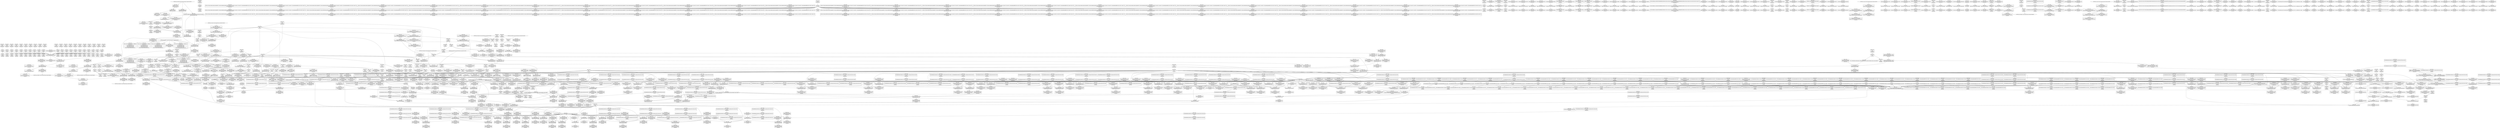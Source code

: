 digraph {
	CE0x479e6a0 [shape=record,shape=Mrecord,label="{CE0x479e6a0|socket_type_to_security_class:tmp28|security/selinux/hooks.c,1204|*SummSource*}"]
	CE0x4754ae0 [shape=record,shape=Mrecord,label="{CE0x4754ae0|i64*_getelementptr_inbounds_(_18_x_i64_,_18_x_i64_*___llvm_gcov_ctr341,_i64_0,_i64_0)|*Constant*|*SummSink*}"]
	CE0x4833600 [shape=record,shape=Mrecord,label="{CE0x4833600|i64**_getelementptr_inbounds_(_100_x_i64*_,_100_x_i64*_*___llvm_gcda_edge_table343,_i64_0,_i64_80)|*Constant*|*SummSource*}"]
	CE0x4830fd0 [shape=record,shape=Mrecord,label="{CE0x4830fd0|i64**_getelementptr_inbounds_(_100_x_i64*_,_100_x_i64*_*___llvm_gcda_edge_table343,_i64_0,_i64_76)|*Constant*|*SummSink*}"]
	CE0x4874ae0 [shape=record,shape=Mrecord,label="{CE0x4874ae0|default_protocol_dgram:tmp7|security/selinux/hooks.c,1167}"]
	CE0x4874860 [shape=record,shape=Mrecord,label="{CE0x4874860|default_protocol_dgram:tmp6|security/selinux/hooks.c,1167|*SummSource*}"]
	CE0x4767cd0 [shape=record,shape=Mrecord,label="{CE0x4767cd0|i64*_getelementptr_inbounds_(_57_x_i64_,_57_x_i64_*___llvm_gcov_ctr342,_i64_0,_i64_28)|*Constant*}"]
	CE0x4831690 [shape=record,shape=Mrecord,label="{CE0x4831690|socket_type_to_security_class:tmp36|security/selinux/hooks.c,1212|*SummSink*}"]
	CE0x4783770 [shape=record,shape=Mrecord,label="{CE0x4783770|i64**_getelementptr_inbounds_(_100_x_i64*_,_100_x_i64*_*___llvm_gcda_edge_table343,_i64_0,_i64_28)|*Constant*|*SummSink*}"]
	CE0x47a66e0 [shape=record,shape=Mrecord,label="{CE0x47a66e0|i64*_getelementptr_inbounds_(_57_x_i64_,_57_x_i64_*___llvm_gcov_ctr342,_i64_0,_i64_49)|*Constant*|*SummSource*}"]
	CE0x47efc40 [shape=record,shape=Mrecord,label="{CE0x47efc40|i16_33|*Constant*|*SummSource*}"]
	CE0x475ddb0 [shape=record,shape=Mrecord,label="{CE0x475ddb0|i32_3982|*Constant*|*SummSink*}"]
	CE0x479f180 [shape=record,shape=Mrecord,label="{CE0x479f180|socket_type_to_security_class:tmp29|security/selinux/hooks.c,1204|*SummSink*}"]
	CE0x475d7b0 [shape=record,shape=Mrecord,label="{CE0x475d7b0|selinux_socket_create:tmp15|security/selinux/hooks.c,3982}"]
	CE0x47b4f80 [shape=record,shape=Mrecord,label="{CE0x47b4f80|_call_void___llvm_gcov_indirect_counter_increment(i32*___llvm_gcov_global_state_pred344,_i64**_getelementptr_inbounds_(_100_x_i64*_,_100_x_i64*_*___llvm_gcda_edge_table343,_i64_0,_i64_0)),_!dbg_!27756|security/selinux/hooks.c,1234|*SummSink*}"]
	CE0x4765530 [shape=record,shape=Mrecord,label="{CE0x4765530|i32_0|*Constant*}"]
	CE0x4836870 [shape=record,shape=Mrecord,label="{CE0x4836870|socket_type_to_security_class:tmp40|security/selinux/hooks.c,1216|*SummSink*}"]
	CE0x47d5be0 [shape=record,shape=Mrecord,label="{CE0x47d5be0|i32_10|*Constant*|*SummSink*}"]
	CE0x47407e0 [shape=record,shape=Mrecord,label="{CE0x47407e0|GLOBAL:selinux_socket_create.__warned|Global_var:selinux_socket_create.__warned}"]
	CE0x47dbfa0 [shape=record,shape=Mrecord,label="{CE0x47dbfa0|socket_sockcreate_sid:if.then}"]
	CE0x4751a10 [shape=record,shape=Mrecord,label="{CE0x4751a10|i64*_getelementptr_inbounds_(_18_x_i64_,_18_x_i64_*___llvm_gcov_ctr341,_i64_0,_i64_6)|*Constant*}"]
	CE0x47c0f60 [shape=record,shape=Mrecord,label="{CE0x47c0f60|socket_type_to_security_class:tmp10|security/selinux/hooks.c,1186}"]
	CE0x4753380 [shape=record,shape=Mrecord,label="{CE0x4753380|selinux_socket_create:kern|Function::selinux_socket_create&Arg::kern::}"]
	CE0x4783e70 [shape=record,shape=Mrecord,label="{CE0x4783e70|i64_14|*Constant*|*SummSink*}"]
	CE0x47b67b0 [shape=record,shape=Mrecord,label="{CE0x47b67b0|i64*_getelementptr_inbounds_(_57_x_i64_,_57_x_i64_*___llvm_gcov_ctr342,_i64_0,_i64_55)|*Constant*}"]
	CE0x47770b0 [shape=record,shape=Mrecord,label="{CE0x47770b0|GLOBAL:socket_sockcreate_sid|*Constant*|*SummSink*}"]
	CE0x47450c0 [shape=record,shape=Mrecord,label="{CE0x47450c0|selinux_socket_create:tobool13|security/selinux/hooks.c,3992}"]
	CE0x47c0a90 [shape=record,shape=Mrecord,label="{CE0x47c0a90|socket_type_to_security_class:tmp9|security/selinux/hooks.c,1186}"]
	CE0x47513c0 [shape=record,shape=Mrecord,label="{CE0x47513c0|selinux_socket_create:tmp16|security/selinux/hooks.c,3982|*SummSink*}"]
	CE0x475e7c0 [shape=record,shape=Mrecord,label="{CE0x475e7c0|i64*_getelementptr_inbounds_(_18_x_i64_,_18_x_i64_*___llvm_gcov_ctr341,_i64_0,_i64_12)|*Constant*}"]
	CE0x4766460 [shape=record,shape=Mrecord,label="{CE0x4766460|i32_16|*Constant*}"]
	CE0x4828290 [shape=record,shape=Mrecord,label="{CE0x4828290|i64*_getelementptr_inbounds_(_5_x_i64_,_5_x_i64_*___llvm_gcov_ctr345,_i64_0,_i64_4)|*Constant*|*SummSink*}"]
	CE0x47f25c0 [shape=record,shape=Mrecord,label="{CE0x47f25c0|i64*_getelementptr_inbounds_(_57_x_i64_,_57_x_i64_*___llvm_gcov_ctr342,_i64_0,_i64_56)|*Constant*}"]
	CE0x47c8870 [shape=record,shape=Mrecord,label="{CE0x47c8870|i64**_getelementptr_inbounds_(_100_x_i64*_,_100_x_i64*_*___llvm_gcda_edge_table343,_i64_0,_i64_32)|*Constant*|*SummSource*}"]
	CE0x4839340 [shape=record,shape=Mrecord,label="{CE0x4839340|i64*_getelementptr_inbounds_(_57_x_i64_,_57_x_i64_*___llvm_gcov_ctr342,_i64_0,_i64_48)|*Constant*|*SummSink*}"]
	CE0x4873fe0 [shape=record,shape=Mrecord,label="{CE0x4873fe0|default_protocol_dgram:tmp5|security/selinux/hooks.c,1167|*SummSource*}"]
	CE0x4764970 [shape=record,shape=Mrecord,label="{CE0x4764970|socket_type_to_security_class:sw.bb12|*SummSink*}"]
	CE0x47c6300 [shape=record,shape=Mrecord,label="{CE0x47c6300|i64*_getelementptr_inbounds_(_57_x_i64_,_57_x_i64_*___llvm_gcov_ctr342,_i64_0,_i64_23)|*Constant*|*SummSource*}"]
	CE0x47ed0c0 [shape=record,shape=Mrecord,label="{CE0x47ed0c0|i16_30|*Constant*|*SummSource*}"]
	CE0x47d3440 [shape=record,shape=Mrecord,label="{CE0x47d3440|socket_type_to_security_class:sw.bb10|*SummSource*}"]
	CE0x479e810 [shape=record,shape=Mrecord,label="{CE0x479e810|i64*_getelementptr_inbounds_(_57_x_i64_,_57_x_i64_*___llvm_gcov_ctr342,_i64_0,_i64_41)|*Constant*|*SummSource*}"]
	CE0x479f720 [shape=record,shape=Mrecord,label="{CE0x479f720|_call_void___llvm_gcov_indirect_counter_increment(i32*___llvm_gcov_global_state_pred344,_i64**_getelementptr_inbounds_(_100_x_i64*_,_100_x_i64*_*___llvm_gcda_edge_table343,_i64_0,_i64_64)),_!dbg_!27743|security/selinux/hooks.c,1206|*SummSink*}"]
	CE0x472a540 [shape=record,shape=Mrecord,label="{CE0x472a540|selinux_socket_create:return|*SummSink*}"]
	CE0x4826ec0 [shape=record,shape=Mrecord,label="{CE0x4826ec0|default_protocol_stream:tmp1|*SummSink*}"]
	CE0x4840030 [shape=record,shape=Mrecord,label="{CE0x4840030|socket_type_to_security_class:tmp47|security/selinux/hooks.c,1222}"]
	CE0x4833d30 [shape=record,shape=Mrecord,label="{CE0x4833d30|socket_type_to_security_class:tmp38|security/selinux/hooks.c,1214|*SummSink*}"]
	CE0x472c460 [shape=record,shape=Mrecord,label="{CE0x472c460|selinux_socket_create:land.lhs.true|*SummSource*}"]
	CE0x4830440 [shape=record,shape=Mrecord,label="{CE0x4830440|socket_sockcreate_sid:retval.0|*SummSource*}"]
	CE0x47f4840 [shape=record,shape=Mrecord,label="{CE0x47f4840|socket_type_to_security_class:tmp27|security/selinux/hooks.c,1198|*SummSource*}"]
	CE0x47a6020 [shape=record,shape=Mrecord,label="{CE0x47a6020|socket_sockcreate_sid:sockcreate_sid|security/selinux/hooks.c,3953}"]
	CE0x47a87d0 [shape=record,shape=Mrecord,label="{CE0x47a87d0|default_protocol_stream:cmp1|security/selinux/hooks.c,1162|*SummSource*}"]
	CE0x47a91e0 [shape=record,shape=Mrecord,label="{CE0x47a91e0|i64*_getelementptr_inbounds_(_5_x_i64_,_5_x_i64_*___llvm_gcov_ctr345,_i64_0,_i64_4)|*Constant*}"]
	CE0x47cb4e0 [shape=record,shape=Mrecord,label="{CE0x47cb4e0|socket_type_to_security_class:if.then8|*SummSource*}"]
	CE0x4754df0 [shape=record,shape=Mrecord,label="{CE0x4754df0|selinux_socket_create:tobool1|security/selinux/hooks.c,3982|*SummSink*}"]
	CE0x483fa10 [shape=record,shape=Mrecord,label="{CE0x483fa10|socket_type_to_security_class:tmp46|security/selinux/hooks.c,1222|*SummSource*}"]
	CE0x47e4050 [shape=record,shape=Mrecord,label="{CE0x47e4050|i64*_getelementptr_inbounds_(_57_x_i64_,_57_x_i64_*___llvm_gcov_ctr342,_i64_0,_i64_53)|*Constant*}"]
	CE0x47cf780 [shape=record,shape=Mrecord,label="{CE0x47cf780|GLOBAL:default_protocol_dgram|*Constant*|*SummSink*}"]
	CE0x47f0d40 [shape=record,shape=Mrecord,label="{CE0x47f0d40|i16_21|*Constant*|*SummSink*}"]
	CE0x47d2e10 [shape=record,shape=Mrecord,label="{CE0x47d2e10|socket_sockcreate_sid:tmp3|security/selinux/hooks.c,3953|*SummSource*}"]
	CE0x47e3b30 [shape=record,shape=Mrecord,label="{CE0x47e3b30|i64**_getelementptr_inbounds_(_100_x_i64*_,_100_x_i64*_*___llvm_gcda_edge_table343,_i64_0,_i64_20)|*Constant*}"]
	CE0x482b0a0 [shape=record,shape=Mrecord,label="{CE0x482b0a0|default_protocol_stream:tmp7|security/selinux/hooks.c,1162|*SummSink*}"]
	CE0x47850a0 [shape=record,shape=Mrecord,label="{CE0x47850a0|selinux_socket_create:tmp32|security/selinux/hooks.c,3993}"]
	CE0x474a030 [shape=record,shape=Mrecord,label="{CE0x474a030|_call_void___llvm_gcov_indirect_counter_increment(i32*___llvm_gcov_global_state_pred344,_i64**_getelementptr_inbounds_(_100_x_i64*_,_100_x_i64*_*___llvm_gcda_edge_table343,_i64_0,_i64_28)),_!dbg_!27721|security/selinux/hooks.c,1181|*SummSource*}"]
	CE0x4740640 [shape=record,shape=Mrecord,label="{CE0x4740640|i64_1|*Constant*}"]
	CE0x47a38c0 [shape=record,shape=Mrecord,label="{CE0x47a38c0|socket_type_to_security_class:sw.bb17|*SummSource*}"]
	CE0x4876470 [shape=record,shape=Mrecord,label="{CE0x4876470|default_protocol_dgram:tmp1|*SummSink*}"]
	CE0x473fd00 [shape=record,shape=Mrecord,label="{CE0x473fd00|get_current:tmp1}"]
	CE0x47b6940 [shape=record,shape=Mrecord,label="{CE0x47b6940|socket_type_to_security_class:tmp56|security/selinux/hooks.c,1234|*SummSource*}"]
	CE0x477ae30 [shape=record,shape=Mrecord,label="{CE0x477ae30|i64*_getelementptr_inbounds_(_57_x_i64_,_57_x_i64_*___llvm_gcov_ctr342,_i64_0,_i64_42)|*Constant*|*SummSource*}"]
	CE0x4842570 [shape=record,shape=Mrecord,label="{CE0x4842570|socket_type_to_security_class:tmp48|security/selinux/hooks.c,1224|*SummSink*}"]
	CE0x47af720 [shape=record,shape=Mrecord,label="{CE0x47af720|GLOBAL:default_protocol_stream|*Constant*|*SummSource*}"]
	CE0x47a4e40 [shape=record,shape=Mrecord,label="{CE0x47a4e40|socket_type_to_security_class:tobool|security/selinux/hooks.c,1186|*SummSource*}"]
	CE0x475cd60 [shape=record,shape=Mrecord,label="{CE0x475cd60|GLOBAL:lockdep_rcu_suspicious|*Constant*|*SummSink*}"]
	CE0x47eed60 [shape=record,shape=Mrecord,label="{CE0x47eed60|i16_38|*Constant*|*SummSink*}"]
	CE0x47837e0 [shape=record,shape=Mrecord,label="{CE0x47837e0|i64*_getelementptr_inbounds_(_57_x_i64_,_57_x_i64_*___llvm_gcov_ctr342,_i64_0,_i64_15)|*Constant*}"]
	CE0x482aa90 [shape=record,shape=Mrecord,label="{CE0x482aa90|default_protocol_stream:tmp6|security/selinux/hooks.c,1162}"]
	CE0x4832240 [shape=record,shape=Mrecord,label="{CE0x4832240|_call_void___llvm_gcov_indirect_counter_increment(i32*___llvm_gcov_global_state_pred344,_i64**_getelementptr_inbounds_(_100_x_i64*_,_100_x_i64*_*___llvm_gcda_edge_table343,_i64_0,_i64_80)),_!dbg_!27747|security/selinux/hooks.c,1214|*SummSource*}"]
	CE0x47e79b0 [shape=record,shape=Mrecord,label="{CE0x47e79b0|socket_type_to_security_class:tmp55|security/selinux/hooks.c,1231|*SummSink*}"]
	CE0x47a8fe0 [shape=record,shape=Mrecord,label="{CE0x47a8fe0|default_protocol_stream:tmp8|*SummSource*}"]
	CE0x482e8d0 [shape=record,shape=Mrecord,label="{CE0x482e8d0|__llvm_gcov_indirect_counter_increment:tmp3|*SummSource*}"]
	CE0x4786380 [shape=record,shape=Mrecord,label="{CE0x4786380|selinux_socket_create:tmp33|security/selinux/hooks.c,3993|*SummSink*}"]
	CE0x4783e00 [shape=record,shape=Mrecord,label="{CE0x4783e00|i64_14|*Constant*|*SummSource*}"]
	CE0x477a460 [shape=record,shape=Mrecord,label="{CE0x477a460|socket_sockcreate_sid:secclass|Function::socket_sockcreate_sid&Arg::secclass::|*SummSink*}"]
	CE0x47c6ff0 [shape=record,shape=Mrecord,label="{CE0x47c6ff0|_call_void___llvm_gcov_indirect_counter_increment(i32*___llvm_gcov_global_state_pred344,_i64**_getelementptr_inbounds_(_100_x_i64*_,_100_x_i64*_*___llvm_gcda_edge_table343,_i64_0,_i64_48)),_!dbg_!27731|security/selinux/hooks.c,1191}"]
	CE0x477d340 [shape=record,shape=Mrecord,label="{CE0x477d340|socket_type_to_security_class:tmp32|security/selinux/hooks.c,1208|*SummSource*}"]
	CE0x4783d90 [shape=record,shape=Mrecord,label="{CE0x4783d90|i64_14|*Constant*}"]
	CE0x472d290 [shape=record,shape=Mrecord,label="{CE0x472d290|selinux_socket_create:if.end10|*SummSink*}"]
	CE0x4789c50 [shape=record,shape=Mrecord,label="{CE0x4789c50|avc_has_perm:ssid|Function::avc_has_perm&Arg::ssid::}"]
	CE0x47de880 [shape=record,shape=Mrecord,label="{CE0x47de880|default_protocol_stream:tmp3|security/selinux/hooks.c,1162|*SummSink*}"]
	CE0x4758410 [shape=record,shape=Mrecord,label="{CE0x4758410|selinux_socket_create:tobool8|security/selinux/hooks.c,3987|*SummSink*}"]
	CE0x47cbd40 [shape=record,shape=Mrecord,label="{CE0x47cbd40|__llvm_gcov_indirect_counter_increment:counters|Function::__llvm_gcov_indirect_counter_increment&Arg::counters::}"]
	CE0x47281f0 [shape=record,shape=Mrecord,label="{CE0x47281f0|selinux_socket_create:do.end|*SummSource*}"]
	CE0x47a5750 [shape=record,shape=Mrecord,label="{CE0x47a5750|i64_20|*Constant*|*SummSink*}"]
	CE0x47d4a00 [shape=record,shape=Mrecord,label="{CE0x47d4a00|i32_17|*Constant*|*SummSource*}"]
	CE0x47cf350 [shape=record,shape=Mrecord,label="{CE0x47cf350|socket_sockcreate_sid:tmp1|*SummSource*}"]
	CE0x47cf2e0 [shape=record,shape=Mrecord,label="{CE0x47cf2e0|socket_sockcreate_sid:tmp1}"]
	CE0x4784140 [shape=record,shape=Mrecord,label="{CE0x4784140|selinux_socket_create:tmp28|security/selinux/hooks.c,3992|*SummSink*}"]
	CE0x47a2c90 [shape=record,shape=Mrecord,label="{CE0x47a2c90|socket_type_to_security_class:call6|security/selinux/hooks.c,1191|*SummSink*}"]
	CE0x47f18e0 [shape=record,shape=Mrecord,label="{CE0x47f18e0|socket_type_to_security_class:tmp59|security/selinux/hooks.c,1235}"]
	CE0x47a17a0 [shape=record,shape=Mrecord,label="{CE0x47a17a0|socket_type_to_security_class:sw.default|*SummSource*}"]
	CE0x47c73e0 [shape=record,shape=Mrecord,label="{CE0x47c73e0|socket_type_to_security_class:call6|security/selinux/hooks.c,1191|*SummSource*}"]
	CE0x47f0f60 [shape=record,shape=Mrecord,label="{CE0x47f0f60|i16_31|*Constant*|*SummSource*}"]
	CE0x482b030 [shape=record,shape=Mrecord,label="{CE0x482b030|default_protocol_stream:tmp7|security/selinux/hooks.c,1162|*SummSource*}"]
	CE0x472cfd0 [shape=record,shape=Mrecord,label="{CE0x472cfd0|GLOBAL:__llvm_gcov_ctr341|Global_var:__llvm_gcov_ctr341|*SummSource*}"]
	CE0x47c4280 [shape=record,shape=Mrecord,label="{CE0x47c4280|i64**_getelementptr_inbounds_(_100_x_i64*_,_100_x_i64*_*___llvm_gcda_edge_table343,_i64_0,_i64_36)|*Constant*|*SummSink*}"]
	CE0x48731f0 [shape=record,shape=Mrecord,label="{CE0x48731f0|default_protocol_dgram:tmp9|security/selinux/hooks.c,1167}"]
	CE0x47ef190 [shape=record,shape=Mrecord,label="{CE0x47ef190|i16_34|*Constant*}"]
	CE0x47a8eb0 [shape=record,shape=Mrecord,label="{CE0x47a8eb0|default_protocol_stream:tmp8}"]
	CE0x475ff60 [shape=record,shape=Mrecord,label="{CE0x475ff60|__llvm_gcov_indirect_counter_increment:predecessor|Function::__llvm_gcov_indirect_counter_increment&Arg::predecessor::|*SummSource*}"]
	CE0x47e6ab0 [shape=record,shape=Mrecord,label="{CE0x47e6ab0|i64**_getelementptr_inbounds_(_100_x_i64*_,_100_x_i64*_*___llvm_gcda_edge_table343,_i64_0,_i64_24)|*Constant*|*SummSource*}"]
	CE0x479f4f0 [shape=record,shape=Mrecord,label="{CE0x479f4f0|_call_void___llvm_gcov_indirect_counter_increment(i32*___llvm_gcov_global_state_pred344,_i64**_getelementptr_inbounds_(_100_x_i64*_,_100_x_i64*_*___llvm_gcda_edge_table343,_i64_0,_i64_64)),_!dbg_!27743|security/selinux/hooks.c,1206}"]
	CE0x473f7f0 [shape=record,shape=Mrecord,label="{CE0x473f7f0|selinux_socket_create:tmp17|security/selinux/hooks.c,3982}"]
	CE0x47ed810 [shape=record,shape=Mrecord,label="{CE0x47ed810|i16_24|*Constant*|*SummSink*}"]
	CE0x473ec90 [shape=record,shape=Mrecord,label="{CE0x473ec90|selinux_socket_create:tmp23|security/selinux/hooks.c,3987|*SummSink*}"]
	CE0x47d3340 [shape=record,shape=Mrecord,label="{CE0x47d3340|socket_type_to_security_class:sw.bb10}"]
	CE0x477f290 [shape=record,shape=Mrecord,label="{CE0x477f290|socket_type_to_security_class:tmp35|security/selinux/hooks.c,1210}"]
	CE0x4831620 [shape=record,shape=Mrecord,label="{CE0x4831620|i64*_getelementptr_inbounds_(_57_x_i64_,_57_x_i64_*___llvm_gcov_ctr342,_i64_0,_i64_45)|*Constant*|*SummSink*}"]
	CE0x47607f0 [shape=record,shape=Mrecord,label="{CE0x47607f0|i32_17|*Constant*}"]
	CE0x4739a40 [shape=record,shape=Mrecord,label="{CE0x4739a40|i64*_getelementptr_inbounds_(_2_x_i64_,_2_x_i64_*___llvm_gcov_ctr98,_i64_0,_i64_0)|*Constant*|*SummSource*}"]
	CE0x475c700 [shape=record,shape=Mrecord,label="{CE0x475c700|selinux_socket_create:tmp16|security/selinux/hooks.c,3982|*SummSource*}"]
	CE0x47dcbe0 [shape=record,shape=Mrecord,label="{CE0x47dcbe0|socket_sockcreate_sid:tmp11|security/selinux/hooks.c,3958|*SummSink*}"]
	CE0x472e680 [shape=record,shape=Mrecord,label="{CE0x472e680|selinux_socket_create:do.body|*SummSink*}"]
	CE0x4826e50 [shape=record,shape=Mrecord,label="{CE0x4826e50|default_protocol_stream:tmp1|*SummSource*}"]
	CE0x475c970 [shape=record,shape=Mrecord,label="{CE0x475c970|socket_type_to_security_class:sw.bb20|*SummSource*}"]
	CE0x47d3170 [shape=record,shape=Mrecord,label="{CE0x47d3170|socket_type_to_security_class:sw.default22|*SummSource*}"]
	CE0x47f5310 [shape=record,shape=Mrecord,label="{CE0x47f5310|_call_void___llvm_gcov_indirect_counter_increment(i32*___llvm_gcov_global_state_pred344,_i64**_getelementptr_inbounds_(_100_x_i64*_,_100_x_i64*_*___llvm_gcda_edge_table343,_i64_0,_i64_12)),_!dbg_!27739|security/selinux/hooks.c,1202|*SummSink*}"]
	CE0x4826b10 [shape=record,shape=Mrecord,label="{CE0x4826b10|default_protocol_dgram:tmp3|security/selinux/hooks.c,1167}"]
	CE0x4828500 [shape=record,shape=Mrecord,label="{CE0x4828500|default_protocol_stream:tmp9|security/selinux/hooks.c,1162}"]
	CE0x4838840 [shape=record,shape=Mrecord,label="{CE0x4838840|i64**_getelementptr_inbounds_(_100_x_i64*_,_100_x_i64*_*___llvm_gcda_edge_table343,_i64_0,_i64_88)|*Constant*}"]
	CE0x477f3a0 [shape=record,shape=Mrecord,label="{CE0x477f3a0|socket_type_to_security_class:tmp35|security/selinux/hooks.c,1210|*SummSource*}"]
	CE0x47a86a0 [shape=record,shape=Mrecord,label="{CE0x47a86a0|default_protocol_stream:cmp1|security/selinux/hooks.c,1162}"]
	CE0x4740050 [shape=record,shape=Mrecord,label="{CE0x4740050|selinux_socket_create:tmp18|security/selinux/hooks.c,3982|*SummSink*}"]
	CE0x47c0da0 [shape=record,shape=Mrecord,label="{CE0x47c0da0|GLOBAL:__llvm_gcov_ctr342|Global_var:__llvm_gcov_ctr342|*SummSource*}"]
	CE0x4838cf0 [shape=record,shape=Mrecord,label="{CE0x4838cf0|i64**_getelementptr_inbounds_(_100_x_i64*_,_100_x_i64*_*___llvm_gcda_edge_table343,_i64_0,_i64_88)|*Constant*|*SummSink*}"]
	CE0x476cdd0 [shape=record,shape=Mrecord,label="{CE0x476cdd0|GLOBAL:selinux_socket_create.__warned|Global_var:selinux_socket_create.__warned|*SummSource*}"]
	CE0x482be80 [shape=record,shape=Mrecord,label="{CE0x482be80|i64*_getelementptr_inbounds_(_5_x_i64_,_5_x_i64_*___llvm_gcov_ctr346,_i64_0,_i64_3)|*Constant*|*SummSource*}"]
	CE0x473a270 [shape=record,shape=Mrecord,label="{CE0x473a270|i64*_getelementptr_inbounds_(_18_x_i64_,_18_x_i64_*___llvm_gcov_ctr341,_i64_0,_i64_16)|*Constant*|*SummSink*}"]
	CE0x47883c0 [shape=record,shape=Mrecord,label="{CE0x47883c0|selinux_socket_create:tmp37|security/selinux/hooks.c,3995|*SummSource*}"]
	CE0x47f07e0 [shape=record,shape=Mrecord,label="{CE0x47f07e0|i16_44|*Constant*}"]
	CE0x475b5d0 [shape=record,shape=Mrecord,label="{CE0x475b5d0|_call_void_lockdep_rcu_suspicious(i8*_getelementptr_inbounds_(_25_x_i8_,_25_x_i8_*_.str3,_i32_0,_i32_0),_i32_3982,_i8*_getelementptr_inbounds_(_45_x_i8_,_45_x_i8_*_.str12,_i32_0,_i32_0))_#10,_!dbg_!27732|security/selinux/hooks.c,3982}"]
	CE0x47ef5e0 [shape=record,shape=Mrecord,label="{CE0x47ef5e0|i16_17|*Constant*|*SummSource*}"]
	CE0x47c4b90 [shape=record,shape=Mrecord,label="{CE0x47c4b90|socket_type_to_security_class:tmp5|security/selinux/hooks.c,1179|*SummSource*}"]
	CE0x474fc80 [shape=record,shape=Mrecord,label="{CE0x474fc80|selinux_socket_create:tmp24|security/selinux/hooks.c,3987|*SummSink*}"]
	CE0x4781f00 [shape=record,shape=Mrecord,label="{CE0x4781f00|i64**_getelementptr_inbounds_(_100_x_i64*_,_100_x_i64*_*___llvm_gcda_edge_table343,_i64_0,_i64_72)|*Constant*}"]
	CE0x47f04b0 [shape=record,shape=Mrecord,label="{CE0x47f04b0|i16_22|*Constant*}"]
	CE0x4873840 [shape=record,shape=Mrecord,label="{CE0x4873840|default_protocol_dgram:tmp10|security/selinux/hooks.c,1167|*SummSource*}"]
	CE0x47406e0 [shape=record,shape=Mrecord,label="{CE0x47406e0|selinux_socket_create:tmp7|security/selinux/hooks.c,3982|*SummSink*}"]
	CE0x4836540 [shape=record,shape=Mrecord,label="{CE0x4836540|i64*_getelementptr_inbounds_(_57_x_i64_,_57_x_i64_*___llvm_gcov_ctr342,_i64_0,_i64_47)|*Constant*|*SummSource*}"]
	CE0x47a79d0 [shape=record,shape=Mrecord,label="{CE0x47a79d0|i64*_getelementptr_inbounds_(_2_x_i64_,_2_x_i64_*___llvm_gcov_ctr98,_i64_0,_i64_0)|*Constant*|*SummSink*}"]
	CE0x48732d0 [shape=record,shape=Mrecord,label="{CE0x48732d0|default_protocol_dgram:tmp9|security/selinux/hooks.c,1167|*SummSink*}"]
	CE0x482a6a0 [shape=record,shape=Mrecord,label="{CE0x482a6a0|i64*_getelementptr_inbounds_(_5_x_i64_,_5_x_i64_*___llvm_gcov_ctr345,_i64_0,_i64_3)|*Constant*|*SummSource*}"]
	CE0x47f1290 [shape=record,shape=Mrecord,label="{CE0x47f1290|i16_23|*Constant*|*SummSource*}"]
	CE0x4767ff0 [shape=record,shape=Mrecord,label="{CE0x4767ff0|i64*_getelementptr_inbounds_(_57_x_i64_,_57_x_i64_*___llvm_gcov_ctr342,_i64_0,_i64_28)|*Constant*|*SummSource*}"]
	CE0x47dd150 [shape=record,shape=Mrecord,label="{CE0x47dd150|default_protocol_stream:bb|*SummSource*}"]
	CE0x4784ba0 [shape=record,shape=Mrecord,label="{CE0x4784ba0|selinux_socket_create:tmp31|security/selinux/hooks.c,3992}"]
	CE0x47a89d0 [shape=record,shape=Mrecord,label="{CE0x47a89d0|i1_true|*Constant*}"]
	CE0x47bbc50 [shape=record,shape=Mrecord,label="{CE0x47bbc50|socket_sockcreate_sid:tmp15|security/selinux/hooks.c,3960|*SummSink*}"]
	CE0x47a7830 [shape=record,shape=Mrecord,label="{CE0x47a7830|socket_type_to_security_class:sw.default22}"]
	CE0x47b4840 [shape=record,shape=Mrecord,label="{CE0x47b4840|i64**_getelementptr_inbounds_(_100_x_i64*_,_100_x_i64*_*___llvm_gcda_edge_table343,_i64_0,_i64_4)|*Constant*}"]
	CE0x4741720 [shape=record,shape=Mrecord,label="{CE0x4741720|selinux_socket_create:protocol|Function::selinux_socket_create&Arg::protocol::|*SummSink*}"]
	CE0x4846300 [shape=record,shape=Mrecord,label="{CE0x4846300|_call_void___llvm_gcov_indirect_counter_increment(i32*___llvm_gcov_global_state_pred344,_i64**_getelementptr_inbounds_(_100_x_i64*_,_100_x_i64*_*___llvm_gcda_edge_table343,_i64_0,_i64_20)),_!dbg_!27754|security/selinux/hooks.c,1229|*SummSink*}"]
	CE0x47d3ce0 [shape=record,shape=Mrecord,label="{CE0x47d3ce0|socket_type_to_security_class:sw.bb15}"]
	CE0x47cd880 [shape=record,shape=Mrecord,label="{CE0x47cd880|i64*_getelementptr_inbounds_(_6_x_i64_,_6_x_i64_*___llvm_gcov_ctr347,_i64_0,_i64_0)|*Constant*|*SummSink*}"]
	CE0x475bb80 [shape=record,shape=Mrecord,label="{CE0x475bb80|socket_type_to_security_class:if.else|*SummSource*}"]
	CE0x47f0e40 [shape=record,shape=Mrecord,label="{CE0x47f0e40|i16_31|*Constant*}"]
	CE0x475b270 [shape=record,shape=Mrecord,label="{CE0x475b270|socket_type_to_security_class:tmp1}"]
	CE0x47cd960 [shape=record,shape=Mrecord,label="{CE0x47cd960|COLLAPSED:_GCMRE___llvm_gcov_ctr347_internal_global_6_x_i64_zeroinitializer:_elem_0:default:}"]
	CE0x47d3670 [shape=record,shape=Mrecord,label="{CE0x47d3670|__llvm_gcov_indirect_counter_increment:tmp5|*SummSource*}"]
	CE0x4840a10 [shape=record,shape=Mrecord,label="{CE0x4840a10|_call_void___llvm_gcov_indirect_counter_increment(i32*___llvm_gcov_global_state_pred344,_i64**_getelementptr_inbounds_(_100_x_i64*_,_100_x_i64*_*___llvm_gcda_edge_table343,_i64_0,_i64_56)),_!dbg_!27752|security/selinux/hooks.c,1224}"]
	CE0x4751950 [shape=record,shape=Mrecord,label="{CE0x4751950|selinux_socket_create:tmp12|security/selinux/hooks.c,3982|*SummSource*}"]
	CE0x48449f0 [shape=record,shape=Mrecord,label="{CE0x48449f0|i64**_getelementptr_inbounds_(_100_x_i64*_,_100_x_i64*_*___llvm_gcda_edge_table343,_i64_0,_i64_16)|*Constant*|*SummSink*}"]
	"CONST[source:2(external),value:2(dynamic)][purpose:{subject}][SrcIdx:35]"
	CE0x472d130 [shape=record,shape=Mrecord,label="{CE0x472d130|selinux_socket_create:bb}"]
	CE0x475a9f0 [shape=record,shape=Mrecord,label="{CE0x475a9f0|get_current:entry|*SummSink*}"]
	CE0x48747f0 [shape=record,shape=Mrecord,label="{CE0x48747f0|default_protocol_dgram:tmp6|security/selinux/hooks.c,1167}"]
	CE0x47390e0 [shape=record,shape=Mrecord,label="{CE0x47390e0|socket_type_to_security_class:entry}"]
	CE0x47edd70 [shape=record,shape=Mrecord,label="{CE0x47edd70|i16_15|*Constant*|*SummSink*}"]
	CE0x47d1c00 [shape=record,shape=Mrecord,label="{CE0x47d1c00|i64*_getelementptr_inbounds_(_2_x_i64_,_2_x_i64_*___llvm_gcov_ctr98,_i64_0,_i64_1)|*Constant*}"]
	CE0x47631f0 [shape=record,shape=Mrecord,label="{CE0x47631f0|socket_type_to_security_class:sw.bb19}"]
	CE0x47d40e0 [shape=record,shape=Mrecord,label="{CE0x47d40e0|socket_sockcreate_sid:tmp6|security/selinux/hooks.c,3953}"]
	CE0x47bf0b0 [shape=record,shape=Mrecord,label="{CE0x47bf0b0|socket_type_to_security_class:sw.bb1|*SummSource*}"]
	CE0x479c0b0 [shape=record,shape=Mrecord,label="{CE0x479c0b0|_call_void___llvm_gcov_indirect_counter_increment(i32*___llvm_gcov_global_state_pred344,_i64**_getelementptr_inbounds_(_100_x_i64*_,_100_x_i64*_*___llvm_gcda_edge_table343,_i64_0,_i64_60)),_!dbg_!27741|security/selinux/hooks.c,1204|*SummSource*}"]
	CE0x4767130 [shape=record,shape=Mrecord,label="{CE0x4767130|i64*_null|*Constant*|*SummSource*}"]
	CE0x47f78d0 [shape=record,shape=Mrecord,label="{CE0x47f78d0|i32_9|*Constant*|*SummSource*}"]
	CE0x473a8a0 [shape=record,shape=Mrecord,label="{CE0x473a8a0|selinux_socket_create:tmp14|security/selinux/hooks.c,3982|*SummSource*}"]
	CE0x47e2470 [shape=record,shape=Mrecord,label="{CE0x47e2470|__llvm_gcov_indirect_counter_increment:tmp6}"]
	CE0x47b2dc0 [shape=record,shape=Mrecord,label="{CE0x47b2dc0|socket_type_to_security_class:tmp21|security/selinux/hooks.c,1192}"]
	CE0x47bddd0 [shape=record,shape=Mrecord,label="{CE0x47bddd0|socket_type_to_security_class:sw.bb24}"]
	CE0x47777f0 [shape=record,shape=Mrecord,label="{CE0x47777f0|socket_sockcreate_sid:secclass|Function::socket_sockcreate_sid&Arg::secclass::}"]
	CE0x47f6c90 [shape=record,shape=Mrecord,label="{CE0x47f6c90|i32_14|*Constant*|*SummSink*}"]
	CE0x47afed0 [shape=record,shape=Mrecord,label="{CE0x47afed0|default_protocol_stream:entry|*SummSource*}"]
	CE0x474af60 [shape=record,shape=Mrecord,label="{CE0x474af60|selinux_socket_create:sid|security/selinux/hooks.c,3995}"]
	CE0x4834870 [shape=record,shape=Mrecord,label="{CE0x4834870|_call_void___llvm_gcov_indirect_counter_increment(i32*___llvm_gcov_global_state_pred344,_i64**_getelementptr_inbounds_(_100_x_i64*_,_100_x_i64*_*___llvm_gcda_edge_table343,_i64_0,_i64_84)),_!dbg_!27748|security/selinux/hooks.c,1216}"]
	CE0x47bb490 [shape=record,shape=Mrecord,label="{CE0x47bb490|socket_sockcreate_sid:tmp14|security/selinux/hooks.c,3960|*SummSink*}"]
	CE0x4845c60 [shape=record,shape=Mrecord,label="{CE0x4845c60|_call_void___llvm_gcov_indirect_counter_increment(i32*___llvm_gcov_global_state_pred344,_i64**_getelementptr_inbounds_(_100_x_i64*_,_100_x_i64*_*___llvm_gcda_edge_table343,_i64_0,_i64_20)),_!dbg_!27754|security/selinux/hooks.c,1229|*SummSource*}"]
	CE0x47c3340 [shape=record,shape=Mrecord,label="{CE0x47c3340|socket_type_to_security_class:tmp18|security/selinux/hooks.c,1191}"]
	CE0x47cb3a0 [shape=record,shape=Mrecord,label="{CE0x47cb3a0|__llvm_gcov_indirect_counter_increment:tmp1|*SummSource*}"]
	CE0x474de70 [shape=record,shape=Mrecord,label="{CE0x474de70|selinux_socket_create:if.then14}"]
	CE0x47832c0 [shape=record,shape=Mrecord,label="{CE0x47832c0|i64**_getelementptr_inbounds_(_100_x_i64*_,_100_x_i64*_*___llvm_gcda_edge_table343,_i64_0,_i64_28)|*Constant*}"]
	CE0x48777a0 [shape=record,shape=Mrecord,label="{CE0x48777a0|default_protocol_dgram:tmp}"]
	CE0x4748c20 [shape=record,shape=Mrecord,label="{CE0x4748c20|selinux_socket_create:tmp14|security/selinux/hooks.c,3982}"]
	CE0x47e7d90 [shape=record,shape=Mrecord,label="{CE0x47e7d90|_call_void___llvm_gcov_indirect_counter_increment(i32*___llvm_gcov_global_state_pred344,_i64**_getelementptr_inbounds_(_100_x_i64*_,_100_x_i64*_*___llvm_gcda_edge_table343,_i64_0,_i64_0)),_!dbg_!27756|security/selinux/hooks.c,1234|*SummSource*}"]
	CE0x47aa970 [shape=record,shape=Mrecord,label="{CE0x47aa970|default_protocol_dgram:tmp8|*SummSource*}"]
	CE0x4729cd0 [shape=record,shape=Mrecord,label="{CE0x4729cd0|i32_1|*Constant*|*SummSource*}"]
	CE0x48426d0 [shape=record,shape=Mrecord,label="{CE0x48426d0|socket_type_to_security_class:tmp49|security/selinux/hooks.c,1224}"]
	CE0x474d200 [shape=record,shape=Mrecord,label="{CE0x474d200|i64_11|*Constant*}"]
	CE0x47b2780 [shape=record,shape=Mrecord,label="{CE0x47b2780|socket_type_to_security_class:tmp20|security/selinux/hooks.c,1192|*SummSource*}"]
	CE0x47d2a00 [shape=record,shape=Mrecord,label="{CE0x47d2a00|GLOBAL:__llvm_gcov_indirect_counter_increment|*Constant*|*SummSink*}"]
	CE0x47d0d20 [shape=record,shape=Mrecord,label="{CE0x47d0d20|i64_25|*Constant*|*SummSource*}"]
	CE0x47f17e0 [shape=record,shape=Mrecord,label="{CE0x47f17e0|socket_type_to_security_class:tmp58|security/selinux/hooks.c,1235|*SummSink*}"]
	CE0x47b6740 [shape=record,shape=Mrecord,label="{CE0x47b6740|i64**_getelementptr_inbounds_(_100_x_i64*_,_100_x_i64*_*___llvm_gcda_edge_table343,_i64_0,_i64_0)|*Constant*|*SummSink*}"]
	CE0x47d2130 [shape=record,shape=Mrecord,label="{CE0x47d2130|socket_type_to_security_class:sw.bb15|*SummSource*}"]
	CE0x47489c0 [shape=record,shape=Mrecord,label="{CE0x47489c0|selinux_socket_create:tmp13|security/selinux/hooks.c,3982}"]
	CE0x47f30d0 [shape=record,shape=Mrecord,label="{CE0x47f30d0|socket_sockcreate_sid:if.end|*SummSource*}"]
	CE0x474b0a0 [shape=record,shape=Mrecord,label="{CE0x474b0a0|selinux_socket_create:sid|security/selinux/hooks.c,3995|*SummSource*}"]
	CE0x47cd9d0 [shape=record,shape=Mrecord,label="{CE0x47cd9d0|socket_sockcreate_sid:tmp|*SummSource*}"]
	CE0x4747d20 [shape=record,shape=Mrecord,label="{CE0x4747d20|socket_type_to_security_class:sw.bb21|*SummSink*}"]
	CE0x47beaf0 [shape=record,shape=Mrecord,label="{CE0x47beaf0|get_current:tmp3}"]
	CE0x4736380 [shape=record,shape=Mrecord,label="{CE0x4736380|selinux_socket_create:tmp|*SummSource*}"]
	CE0x47566b0 [shape=record,shape=Mrecord,label="{CE0x47566b0|selinux_socket_create:tmp12|security/selinux/hooks.c,3982|*SummSink*}"]
	CE0x47d5900 [shape=record,shape=Mrecord,label="{CE0x47d5900|__llvm_gcov_indirect_counter_increment:exit|*SummSource*}"]
	CE0x4826350 [shape=record,shape=Mrecord,label="{CE0x4826350|default_protocol_dgram:tmp3|security/selinux/hooks.c,1167|*SummSource*}"]
	CE0x4752430 [shape=record,shape=Mrecord,label="{CE0x4752430|socket_type_to_security_class:family|Function::socket_type_to_security_class&Arg::family::}"]
	CE0x48373b0 [shape=record,shape=Mrecord,label="{CE0x48373b0|_call_void___llvm_gcov_indirect_counter_increment(i32*___llvm_gcov_global_state_pred344,_i64**_getelementptr_inbounds_(_100_x_i64*_,_100_x_i64*_*___llvm_gcda_edge_table343,_i64_0,_i64_88)),_!dbg_!27749|security/selinux/hooks.c,1218}"]
	CE0x482e5e0 [shape=record,shape=Mrecord,label="{CE0x482e5e0|__llvm_gcov_indirect_counter_increment:tmp3|*SummSink*}"]
	CE0x47672f0 [shape=record,shape=Mrecord,label="{CE0x47672f0|socket_type_to_security_class:sw.bb14}"]
	CE0x475e2c0 [shape=record,shape=Mrecord,label="{CE0x475e2c0|socket_type_to_security_class:sw.bb4|*SummSink*}"]
	CE0x47e1550 [shape=record,shape=Mrecord,label="{CE0x47e1550|default_protocol_stream:tmp2|security/selinux/hooks.c,1162|*SummSink*}"]
	CE0x482db10 [shape=record,shape=Mrecord,label="{CE0x482db10|GLOBAL:__llvm_gcov_ctr345|Global_var:__llvm_gcov_ctr345|*SummSource*}"]
	CE0x47a8d10 [shape=record,shape=Mrecord,label="{CE0x47a8d10|default_protocol_stream:cmp1|security/selinux/hooks.c,1162|*SummSink*}"]
	CE0x48321d0 [shape=record,shape=Mrecord,label="{CE0x48321d0|_call_void___llvm_gcov_indirect_counter_increment(i32*___llvm_gcov_global_state_pred344,_i64**_getelementptr_inbounds_(_100_x_i64*_,_100_x_i64*_*___llvm_gcda_edge_table343,_i64_0,_i64_80)),_!dbg_!27747|security/selinux/hooks.c,1214}"]
	CE0x473f460 [shape=record,shape=Mrecord,label="{CE0x473f460|i64_5|*Constant*|*SummSink*}"]
	CE0x47e1390 [shape=record,shape=Mrecord,label="{CE0x47e1390|i64_0|*Constant*}"]
	CE0x47ad620 [shape=record,shape=Mrecord,label="{CE0x47ad620|selinux_socket_create:tmp39|security/selinux/hooks.c,3996|*SummSink*}"]
	CE0x4748d60 [shape=record,shape=Mrecord,label="{CE0x4748d60|socket_type_to_security_class:sw.bb3|*SummSource*}"]
	CE0x47a6090 [shape=record,shape=Mrecord,label="{CE0x47a6090|socket_sockcreate_sid:sockcreate_sid|security/selinux/hooks.c,3953|*SummSource*}"]
	CE0x47d7a70 [shape=record,shape=Mrecord,label="{CE0x47d7a70|socket_type_to_security_class:tmp13|security/selinux/hooks.c,1187}"]
	CE0x47f1070 [shape=record,shape=Mrecord,label="{CE0x47f1070|i16_31|*Constant*|*SummSink*}"]
	CE0x47d3090 [shape=record,shape=Mrecord,label="{CE0x47d3090|socket_sockcreate_sid:tmp3|security/selinux/hooks.c,3953|*SummSink*}"]
	CE0x47c60d0 [shape=record,shape=Mrecord,label="{CE0x47c60d0|get_current:tmp3|*SummSink*}"]
	CE0x47c42f0 [shape=record,shape=Mrecord,label="{CE0x47c42f0|i64*_getelementptr_inbounds_(_57_x_i64_,_57_x_i64_*___llvm_gcov_ctr342,_i64_0,_i64_14)|*Constant*}"]
	CE0x4840a80 [shape=record,shape=Mrecord,label="{CE0x4840a80|_call_void___llvm_gcov_indirect_counter_increment(i32*___llvm_gcov_global_state_pred344,_i64**_getelementptr_inbounds_(_100_x_i64*_,_100_x_i64*_*___llvm_gcda_edge_table343,_i64_0,_i64_56)),_!dbg_!27752|security/selinux/hooks.c,1224|*SummSource*}"]
	CE0x47ee3d0 [shape=record,shape=Mrecord,label="{CE0x47ee3d0|i16_37|*Constant*|*SummSink*}"]
	CE0x4742a80 [shape=record,shape=Mrecord,label="{CE0x4742a80|get_current:entry|*SummSource*}"]
	"CONST[source:0(mediator),value:2(dynamic)][purpose:{object}][SnkIdx:1]"
	CE0x47dfe30 [shape=record,shape=Mrecord,label="{CE0x47dfe30|socket_sockcreate_sid:tmp9|*LoadInst*|security/selinux/hooks.c,3954|*SummSource*}"]
	CE0x47efe50 [shape=record,shape=Mrecord,label="{CE0x47efe50|i16_20|*Constant*}"]
	CE0x473b450 [shape=record,shape=Mrecord,label="{CE0x473b450|selinux_socket_create:tmp36|security/selinux/hooks.c,3995}"]
	CE0x47886a0 [shape=record,shape=Mrecord,label="{CE0x47886a0|selinux_socket_create:tmp37|security/selinux/hooks.c,3995|*SummSink*}"]
	CE0x477dfd0 [shape=record,shape=Mrecord,label="{CE0x477dfd0|socket_type_to_security_class:tmp33|security/selinux/hooks.c,1208|*SummSink*}"]
	CE0x47d0940 [shape=record,shape=Mrecord,label="{CE0x47d0940|socket_type_to_security_class:tobool7|security/selinux/hooks.c,1191|*SummSource*}"]
	CE0x47a6c80 [shape=record,shape=Mrecord,label="{CE0x47a6c80|socket_type_to_security_class:tmp45|security/selinux/hooks.c,1220|*SummSource*}"]
	CE0x48420b0 [shape=record,shape=Mrecord,label="{CE0x48420b0|socket_type_to_security_class:tmp48|security/selinux/hooks.c,1224|*SummSource*}"]
	CE0x4761d30 [shape=record,shape=Mrecord,label="{CE0x4761d30|socket_type_to_security_class:if.then8}"]
	CE0x4844d80 [shape=record,shape=Mrecord,label="{CE0x4844d80|i64*_getelementptr_inbounds_(_57_x_i64_,_57_x_i64_*___llvm_gcov_ctr342,_i64_0,_i64_52)|*Constant*|*SummSource*}"]
	CE0x477b160 [shape=record,shape=Mrecord,label="{CE0x477b160|socket_type_to_security_class:tmp30|security/selinux/hooks.c,1206|*SummSink*}"]
	CE0x4738df0 [shape=record,shape=Mrecord,label="{CE0x4738df0|GLOBAL:socket_type_to_security_class|*Constant*|*SummSource*}"]
	CE0x4751f20 [shape=record,shape=Mrecord,label="{CE0x4751f20|selinux_socket_create:family|Function::selinux_socket_create&Arg::family::}"]
	CE0x47c9c40 [shape=record,shape=Mrecord,label="{CE0x47c9c40|socket_type_to_security_class:call|security/selinux/hooks.c,1186}"]
	CE0x47574f0 [shape=record,shape=Mrecord,label="{CE0x47574f0|selinux_socket_create:tmp21|security/selinux/hooks.c,3982}"]
	CE0x47c6610 [shape=record,shape=Mrecord,label="{CE0x47c6610|socket_type_to_security_class:tmp15|security/selinux/hooks.c,1189}"]
	CE0x47d8d50 [shape=record,shape=Mrecord,label="{CE0x47d8d50|socket_sockcreate_sid:tmp5|security/selinux/hooks.c,3953|*SummSource*}"]
	CE0x47ee800 [shape=record,shape=Mrecord,label="{CE0x47ee800|i16_41|*Constant*}"]
	CE0x48450b0 [shape=record,shape=Mrecord,label="{CE0x48450b0|socket_type_to_security_class:tmp50|security/selinux/hooks.c,1227|*SummSink*}"]
	CE0x4766ba0 [shape=record,shape=Mrecord,label="{CE0x4766ba0|socket_type_to_security_class:sw.bb13|*SummSource*}"]
	CE0x47c1580 [shape=record,shape=Mrecord,label="{CE0x47c1580|socket_type_to_security_class:tmp10|security/selinux/hooks.c,1186|*SummSink*}"]
	CE0x47ab110 [shape=record,shape=Mrecord,label="{CE0x47ab110|i64*_getelementptr_inbounds_(_5_x_i64_,_5_x_i64_*___llvm_gcov_ctr346,_i64_0,_i64_4)|*Constant*|*SummSink*}"]
	CE0x47f7280 [shape=record,shape=Mrecord,label="{CE0x47f7280|i32_4|*Constant*|*SummSource*}"]
	CE0x47adce0 [shape=record,shape=Mrecord,label="{CE0x47adce0|i64*_getelementptr_inbounds_(_2_x_i64_,_2_x_i64_*___llvm_gcov_ctr98,_i64_0,_i64_0)|*Constant*}"]
	CE0x48427e0 [shape=record,shape=Mrecord,label="{CE0x48427e0|socket_type_to_security_class:tmp49|security/selinux/hooks.c,1224|*SummSource*}"]
	CE0x47a7750 [shape=record,shape=Mrecord,label="{CE0x47a7750|socket_type_to_security_class:if.then|*SummSink*}"]
	CE0x47d5b10 [shape=record,shape=Mrecord,label="{CE0x47d5b10|i32_10|*Constant*|*SummSource*}"]
	CE0x47cc6d0 [shape=record,shape=Mrecord,label="{CE0x47cc6d0|_call_void___llvm_gcov_indirect_counter_increment(i32*___llvm_gcov_global_state_pred344,_i64**_getelementptr_inbounds_(_100_x_i64*_,_100_x_i64*_*___llvm_gcda_edge_table343,_i64_0,_i64_8)),_!dbg_!27722|security/selinux/hooks.c,1184|*SummSink*}"]
	CE0x47c1ca0 [shape=record,shape=Mrecord,label="{CE0x47c1ca0|socket_type_to_security_class:tmp12|security/selinux/hooks.c,1187}"]
	CE0x4866de0 [shape=record,shape=Mrecord,label="{CE0x4866de0|socket_sockcreate_sid:bb}"]
	CE0x4763c00 [shape=record,shape=Mrecord,label="{CE0x4763c00|i32_16|*Constant*|*SummSink*}"]
	CE0x47f0180 [shape=record,shape=Mrecord,label="{CE0x47f0180|i16_32|*Constant*}"]
	CE0x47f22a0 [shape=record,shape=Mrecord,label="{CE0x47f22a0|socket_type_to_security_class:tmp59|security/selinux/hooks.c,1235|*SummSink*}"]
	CE0x4748e20 [shape=record,shape=Mrecord,label="{CE0x4748e20|socket_type_to_security_class:sw.bb3|*SummSink*}"]
	CE0x47e6eb0 [shape=record,shape=Mrecord,label="{CE0x47e6eb0|i64*_getelementptr_inbounds_(_57_x_i64_,_57_x_i64_*___llvm_gcov_ctr342,_i64_0,_i64_54)|*Constant*|*SummSource*}"]
	CE0x47cd8f0 [shape=record,shape=Mrecord,label="{CE0x47cd8f0|socket_sockcreate_sid:tmp}"]
	CE0x47aa2e0 [shape=record,shape=Mrecord,label="{CE0x47aa2e0|default_protocol_dgram:cmp1|security/selinux/hooks.c,1167|*SummSource*}"]
	CE0x47ed280 [shape=record,shape=Mrecord,label="{CE0x47ed280|i16_30|*Constant*|*SummSink*}"]
	CE0x477c560 [shape=record,shape=Mrecord,label="{CE0x477c560|socket_type_to_security_class:tmp32|security/selinux/hooks.c,1208}"]
	CE0x47ceaa0 [shape=record,shape=Mrecord,label="{CE0x47ceaa0|socket_type_to_security_class:tmp3|security/selinux/hooks.c,1177|*SummSink*}"]
	CE0x47dff90 [shape=record,shape=Mrecord,label="{CE0x47dff90|socket_sockcreate_sid:tmp9|*LoadInst*|security/selinux/hooks.c,3954|*SummSink*}"]
	CE0x47e3400 [shape=record,shape=Mrecord,label="{CE0x47e3400|socket_type_to_security_class:tmp52|security/selinux/hooks.c,1229}"]
	CE0x475fcf0 [shape=record,shape=Mrecord,label="{CE0x475fcf0|__llvm_gcov_indirect_counter_increment:entry|*SummSource*}"]
	CE0x47884a0 [shape=record,shape=Mrecord,label="{CE0x47884a0|selinux_socket_create:call16|security/selinux/hooks.c,3995}"]
	CE0x47d0300 [shape=record,shape=Mrecord,label="{CE0x47d0300|_ret_i32_%lor.ext,_!dbg_!27720|security/selinux/hooks.c,1167|*SummSink*}"]
	CE0x47ae920 [shape=record,shape=Mrecord,label="{CE0x47ae920|get_current:bb|*SummSink*}"]
	CE0x47e2670 [shape=record,shape=Mrecord,label="{CE0x47e2670|socket_sockcreate_sid:tmp10|security/selinux/hooks.c,3958|*SummSource*}"]
	CE0x473e5c0 [shape=record,shape=Mrecord,label="{CE0x473e5c0|GLOBAL:__llvm_gcov_ctr341|Global_var:__llvm_gcov_ctr341|*SummSink*}"]
	CE0x47403c0 [shape=record,shape=Mrecord,label="{CE0x47403c0|selinux_socket_create:tmp2|*SummSource*}"]
	CE0x47659b0 [shape=record,shape=Mrecord,label="{CE0x47659b0|socket_type_to_security_class:sw.epilog26}"]
	CE0x4740b50 [shape=record,shape=Mrecord,label="{CE0x4740b50|selinux_socket_create:if.then|*SummSink*}"]
	CE0x4745280 [shape=record,shape=Mrecord,label="{CE0x4745280|selinux_socket_create:tobool13|security/selinux/hooks.c,3992|*SummSource*}"]
	CE0x47e2600 [shape=record,shape=Mrecord,label="{CE0x47e2600|socket_sockcreate_sid:tmp10|security/selinux/hooks.c,3958}"]
	CE0x47cf3c0 [shape=record,shape=Mrecord,label="{CE0x47cf3c0|socket_sockcreate_sid:tmp1|*SummSink*}"]
	CE0x475c390 [shape=record,shape=Mrecord,label="{CE0x475c390|GLOBAL:current_task|Global_var:current_task|*SummSink*}"]
	CE0x47578e0 [shape=record,shape=Mrecord,label="{CE0x47578e0|selinux_socket_create:tmp21|security/selinux/hooks.c,3982|*SummSource*}"]
	CE0x47eda90 [shape=record,shape=Mrecord,label="{CE0x47eda90|i16_16|*Constant*|*SummSink*}"]
	CE0x47a5de0 [shape=record,shape=Mrecord,label="{CE0x47a5de0|GLOBAL:__llvm_gcov_ctr342|Global_var:__llvm_gcov_ctr342}"]
	CE0x47a1a40 [shape=record,shape=Mrecord,label="{CE0x47a1a40|i64*_getelementptr_inbounds_(_2_x_i64_,_2_x_i64_*___llvm_gcov_ctr98,_i64_0,_i64_1)|*Constant*|*SummSource*}"]
	CE0x4783bd0 [shape=record,shape=Mrecord,label="{CE0x4783bd0|selinux_socket_create:tmp29|security/selinux/hooks.c,3992}"]
	CE0x47e7450 [shape=record,shape=Mrecord,label="{CE0x47e7450|socket_type_to_security_class:tmp55|security/selinux/hooks.c,1231|*SummSource*}"]
	CE0x47ad1d0 [shape=record,shape=Mrecord,label="{CE0x47ad1d0|selinux_socket_create:tmp39|security/selinux/hooks.c,3996|*SummSource*}"]
	CE0x4729b70 [shape=record,shape=Mrecord,label="{CE0x4729b70|i64*_getelementptr_inbounds_(_18_x_i64_,_18_x_i64_*___llvm_gcov_ctr341,_i64_0,_i64_0)|*Constant*}"]
	CE0x47d0120 [shape=record,shape=Mrecord,label="{CE0x47d0120|_ret_i32_%lor.ext,_!dbg_!27720|security/selinux/hooks.c,1167}"]
	CE0x4741d80 [shape=record,shape=Mrecord,label="{CE0x4741d80|_ret_i16_%retval.0,_!dbg_!27757|security/selinux/hooks.c,1235}"]
	CE0x47c2930 [shape=record,shape=Mrecord,label="{CE0x47c2930|i64_24|*Constant*|*SummSink*}"]
	CE0x47dcef0 [shape=record,shape=Mrecord,label="{CE0x47dcef0|socket_sockcreate_sid:sid|security/selinux/hooks.c,3958}"]
	CE0x4757e20 [shape=record,shape=Mrecord,label="{CE0x4757e20|GLOBAL:get_current|*Constant*|*SummSource*}"]
	CE0x4736ac0 [shape=record,shape=Mrecord,label="{CE0x4736ac0|selinux_socket_create:tmp11|security/selinux/hooks.c,3982}"]
	CE0x47db060 [shape=record,shape=Mrecord,label="{CE0x47db060|default_protocol_stream:lor.rhs}"]
	CE0x47f3ae0 [shape=record,shape=Mrecord,label="{CE0x47f3ae0|i64**_getelementptr_inbounds_(_100_x_i64*_,_100_x_i64*_*___llvm_gcda_edge_table343,_i64_0,_i64_40)|*Constant*}"]
	CE0x47a5630 [shape=record,shape=Mrecord,label="{CE0x47a5630|i64_20|*Constant*}"]
	CE0x478aac0 [shape=record,shape=Mrecord,label="{CE0x478aac0|i32_8|*Constant*|*SummSource*}"]
	CE0x475f810 [shape=record,shape=Mrecord,label="{CE0x475f810|i32_0|*Constant*|*SummSink*}"]
	CE0x47546f0 [shape=record,shape=Mrecord,label="{CE0x47546f0|selinux_socket_create:do.end|*SummSink*}"]
	CE0x47a0290 [shape=record,shape=Mrecord,label="{CE0x47a0290|socket_type_to_security_class:tmp30|security/selinux/hooks.c,1206}"]
	CE0x474ca10 [shape=record,shape=Mrecord,label="{CE0x474ca10|0:_i32,_4:_i32,_8:_i32,_12:_i32,_20:_i32,_:_CMRE_12,16_|*MultipleSource*|security/selinux/hooks.c,3982|security/selinux/hooks.c,3982|security/selinux/hooks.c,3995|Function::socket_sockcreate_sid&Arg::tsec::}"]
	CE0x47f71b0 [shape=record,shape=Mrecord,label="{CE0x47f71b0|i32_4|*Constant*}"]
	CE0x477d0d0 [shape=record,shape=Mrecord,label="{CE0x477d0d0|i64**_getelementptr_inbounds_(_100_x_i64*_,_100_x_i64*_*___llvm_gcda_edge_table343,_i64_0,_i64_68)|*Constant*|*SummSource*}"]
	CE0x47bc4b0 [shape=record,shape=Mrecord,label="{CE0x47bc4b0|_call_void___llvm_gcov_indirect_counter_increment(i32*___llvm_gcov_global_state_pred344,_i64**_getelementptr_inbounds_(_100_x_i64*_,_100_x_i64*_*___llvm_gcda_edge_table343,_i64_0,_i64_52)),_!dbg_!27737|security/selinux/hooks.c,1196}"]
	CE0x475be20 [shape=record,shape=Mrecord,label="{CE0x475be20|i8*_getelementptr_inbounds_(_25_x_i8_,_25_x_i8_*_.str3,_i32_0,_i32_0)|*Constant*|*SummSource*}"]
	CE0x47601c0 [shape=record,shape=Mrecord,label="{CE0x47601c0|selinux_socket_create:tmp10|security/selinux/hooks.c,3982}"]
	CE0x472da20 [shape=record,shape=Mrecord,label="{CE0x472da20|selinux_socket_create:do.body}"]
	CE0x47ace60 [shape=record,shape=Mrecord,label="{CE0x47ace60|i64*_getelementptr_inbounds_(_18_x_i64_,_18_x_i64_*___llvm_gcov_ctr341,_i64_0,_i64_17)|*Constant*|*SummSink*}"]
	CE0x472d970 [shape=record,shape=Mrecord,label="{CE0x472d970|i64_3|*Constant*}"]
	CE0x477b930 [shape=record,shape=Mrecord,label="{CE0x477b930|socket_type_to_security_class:tmp31|security/selinux/hooks.c,1206|*SummSink*}"]
	CE0x475a770 [shape=record,shape=Mrecord,label="{CE0x475a770|selinux_socket_create:call4|security/selinux/hooks.c,3982|*SummSource*}"]
	CE0x4727ec0 [shape=record,shape=Mrecord,label="{CE0x4727ec0|selinux_socket_create:do.end}"]
	CE0x47d0df0 [shape=record,shape=Mrecord,label="{CE0x47d0df0|i64_25|*Constant*|*SummSink*}"]
	CE0x4845bf0 [shape=record,shape=Mrecord,label="{CE0x4845bf0|_call_void___llvm_gcov_indirect_counter_increment(i32*___llvm_gcov_global_state_pred344,_i64**_getelementptr_inbounds_(_100_x_i64*_,_100_x_i64*_*___llvm_gcda_edge_table343,_i64_0,_i64_20)),_!dbg_!27754|security/selinux/hooks.c,1229}"]
	CE0x47cd4f0 [shape=record,shape=Mrecord,label="{CE0x47cd4f0|i64**_getelementptr_inbounds_(_100_x_i64*_,_100_x_i64*_*___llvm_gcda_edge_table343,_i64_0,_i64_8)|*Constant*}"]
	CE0x47f3f80 [shape=record,shape=Mrecord,label="{CE0x47f3f80|i64*_getelementptr_inbounds_(_57_x_i64_,_57_x_i64_*___llvm_gcov_ctr342,_i64_0,_i64_29)|*Constant*}"]
	CE0x4830b20 [shape=record,shape=Mrecord,label="{CE0x4830b20|i64**_getelementptr_inbounds_(_100_x_i64*_,_100_x_i64*_*___llvm_gcda_edge_table343,_i64_0,_i64_76)|*Constant*}"]
	CE0x47b0960 [shape=record,shape=Mrecord,label="{CE0x47b0960|_ret_i32_%lor.ext,_!dbg_!27720|security/selinux/hooks.c,1162|*SummSource*}"]
	CE0x4768480 [shape=record,shape=Mrecord,label="{CE0x4768480|socket_type_to_security_class:tmp25|security/selinux/hooks.c,1196}"]
	CE0x47ada60 [shape=record,shape=Mrecord,label="{CE0x47ada60|_ret_i32_%retval.0,_!dbg_!27764|security/selinux/hooks.c,3996|*SummSource*}"]
	CE0x4752200 [shape=record,shape=Mrecord,label="{CE0x4752200|selinux_socket_create:family|Function::selinux_socket_create&Arg::family::|*SummSink*}"]
	CE0x47d7190 [shape=record,shape=Mrecord,label="{CE0x47d7190|socket_sockcreate_sid:tmp8|security/selinux/hooks.c,3954|*SummSink*}"]
	CE0x47d8fd0 [shape=record,shape=Mrecord,label="{CE0x47d8fd0|default_protocol_dgram:cmp|security/selinux/hooks.c,1167|*SummSink*}"]
	CE0x482ab00 [shape=record,shape=Mrecord,label="{CE0x482ab00|default_protocol_stream:tmp6|security/selinux/hooks.c,1162|*SummSource*}"]
	CE0x478b170 [shape=record,shape=Mrecord,label="{CE0x478b170|%struct.common_audit_data*_null|*Constant*|*SummSource*}"]
	CE0x47a1970 [shape=record,shape=Mrecord,label="{CE0x47a1970|socket_type_to_security_class:sw.bb5}"]
	CE0x47d5a10 [shape=record,shape=Mrecord,label="{CE0x47d5a10|i32_10|*Constant*}"]
	CE0x475da60 [shape=record,shape=Mrecord,label="{CE0x475da60|GLOBAL:current_task|Global_var:current_task}"]
	CE0x47acb30 [shape=record,shape=Mrecord,label="{CE0x47acb30|i64*_getelementptr_inbounds_(_18_x_i64_,_18_x_i64_*___llvm_gcov_ctr341,_i64_0,_i64_17)|*Constant*}"]
	CE0x4834f80 [shape=record,shape=Mrecord,label="{CE0x4834f80|_call_void___llvm_gcov_indirect_counter_increment(i32*___llvm_gcov_global_state_pred344,_i64**_getelementptr_inbounds_(_100_x_i64*_,_100_x_i64*_*___llvm_gcda_edge_table343,_i64_0,_i64_84)),_!dbg_!27748|security/selinux/hooks.c,1216|*SummSink*}"]
	CE0x4877070 [shape=record,shape=Mrecord,label="{CE0x4877070|default_protocol_dgram:lor.rhs|*SummSink*}"]
	"CONST[source:0(mediator),value:0(static)][purpose:{operation}][SnkIdx:3]"
	CE0x475b170 [shape=record,shape=Mrecord,label="{CE0x475b170|socket_type_to_security_class:tmp|*SummSource*}"]
	CE0x482fe10 [shape=record,shape=Mrecord,label="{CE0x482fe10|%struct.qstr*_null|*Constant*|*SummSink*}"]
	CE0x48264d0 [shape=record,shape=Mrecord,label="{CE0x48264d0|default_protocol_dgram:tmp4|security/selinux/hooks.c,1167}"]
	CE0x475c0f0 [shape=record,shape=Mrecord,label="{CE0x475c0f0|GLOBAL:current_task|Global_var:current_task|*SummSource*}"]
	CE0x4763b00 [shape=record,shape=Mrecord,label="{CE0x4763b00|i32_16|*Constant*|*SummSource*}"]
	CE0x4737370 [shape=record,shape=Mrecord,label="{CE0x4737370|selinux_socket_create:type|Function::selinux_socket_create&Arg::type::|*SummSink*}"]
	CE0x4750070 [shape=record,shape=Mrecord,label="{CE0x4750070|selinux_socket_create:tmp25|security/selinux/hooks.c,3987|*SummSource*}"]
	CE0x47376c0 [shape=record,shape=Mrecord,label="{CE0x47376c0|socket_type_to_security_class:type|Function::socket_type_to_security_class&Arg::type::|*SummSink*}"]
	CE0x482b1f0 [shape=record,shape=Mrecord,label="{CE0x482b1f0|default_protocol_stream:lor.end}"]
	CE0x477bd10 [shape=record,shape=Mrecord,label="{CE0x477bd10|_call_void___llvm_gcov_indirect_counter_increment(i32*___llvm_gcov_global_state_pred344,_i64**_getelementptr_inbounds_(_100_x_i64*_,_100_x_i64*_*___llvm_gcda_edge_table343,_i64_0,_i64_68)),_!dbg_!27744|security/selinux/hooks.c,1208|*SummSource*}"]
	CE0x47a5a60 [shape=record,shape=Mrecord,label="{CE0x47a5a60|socket_type_to_security_class:tmp8|security/selinux/hooks.c,1186|*SummSink*}"]
	CE0x47a4370 [shape=record,shape=Mrecord,label="{CE0x47a4370|_ret_void|*SummSink*}"]
	CE0x478ad10 [shape=record,shape=Mrecord,label="{CE0x478ad10|avc_has_perm:requested|Function::avc_has_perm&Arg::requested::|*SummSink*}"]
	CE0x4839080 [shape=record,shape=Mrecord,label="{CE0x4839080|i64*_getelementptr_inbounds_(_57_x_i64_,_57_x_i64_*___llvm_gcov_ctr342,_i64_0,_i64_48)|*Constant*|*SummSource*}"]
	CE0x47d2cd0 [shape=record,shape=Mrecord,label="{CE0x47d2cd0|i32_15|*Constant*|*SummSink*}"]
	CE0x47be090 [shape=record,shape=Mrecord,label="{CE0x47be090|get_current:tmp1|*SummSink*}"]
	CE0x4824f30 [shape=record,shape=Mrecord,label="{CE0x4824f30|__llvm_gcov_indirect_counter_increment:bb4|*SummSource*}"]
	CE0x47c6420 [shape=record,shape=Mrecord,label="{CE0x47c6420|socket_type_to_security_class:tmp14|security/selinux/hooks.c,1189|*SummSink*}"]
	CE0x4827c00 [shape=record,shape=Mrecord,label="{CE0x4827c00|socket_sockcreate_sid:sid2|security/selinux/hooks.c,3958|*SummSource*}"]
	CE0x4766f30 [shape=record,shape=Mrecord,label="{CE0x4766f30|__llvm_gcov_indirect_counter_increment:counter|*SummSink*}"]
	CE0x472f840 [shape=record,shape=Mrecord,label="{CE0x472f840|i64_3|*Constant*|*SummSink*}"]
	CE0x47acc10 [shape=record,shape=Mrecord,label="{CE0x47acc10|selinux_socket_create:tmp38|security/selinux/hooks.c,3996|*SummSource*}"]
	CE0x483f360 [shape=record,shape=Mrecord,label="{CE0x483f360|i64**_getelementptr_inbounds_(_100_x_i64*_,_100_x_i64*_*___llvm_gcda_edge_table343,_i64_0,_i64_96)|*Constant*}"]
	CE0x4788f30 [shape=record,shape=Mrecord,label="{CE0x4788f30|i32_(i32,_i32,_i16,_i32,_%struct.common_audit_data*)*_bitcast_(i32_(i32,_i32,_i16,_i32,_%struct.common_audit_data.495*)*_avc_has_perm_to_i32_(i32,_i32,_i16,_i32,_%struct.common_audit_data*)*)|*Constant*|*SummSink*}"]
	CE0x4755000 [shape=record,shape=Mrecord,label="{CE0x4755000|i64_4|*Constant*|*SummSink*}"]
	CE0x4765c80 [shape=record,shape=Mrecord,label="{CE0x4765c80|socket_type_to_security_class:sw.bb16}"]
	CE0x47a0980 [shape=record,shape=Mrecord,label="{CE0x47a0980|i64**_getelementptr_inbounds_(_100_x_i64*_,_100_x_i64*_*___llvm_gcda_edge_table343,_i64_0,_i64_64)|*Constant*}"]
	CE0x483a600 [shape=record,shape=Mrecord,label="{CE0x483a600|_call_void___llvm_gcov_indirect_counter_increment(i32*___llvm_gcov_global_state_pred344,_i64**_getelementptr_inbounds_(_100_x_i64*_,_100_x_i64*_*___llvm_gcda_edge_table343,_i64_0,_i64_92)),_!dbg_!27750|security/selinux/hooks.c,1220|*SummSink*}"]
	CE0x47a10a0 [shape=record,shape=Mrecord,label="{CE0x47a10a0|COLLAPSED:_GCMRE___llvm_gcov_ctr98_internal_global_2_x_i64_zeroinitializer:_elem_0:default:}"]
	CE0x47817d0 [shape=record,shape=Mrecord,label="{CE0x47817d0|socket_type_to_security_class:tmp34|security/selinux/hooks.c,1210}"]
	CE0x4844980 [shape=record,shape=Mrecord,label="{CE0x4844980|i64**_getelementptr_inbounds_(_100_x_i64*_,_100_x_i64*_*___llvm_gcda_edge_table343,_i64_0,_i64_16)|*Constant*|*SummSource*}"]
	CE0x473b890 [shape=record,shape=Mrecord,label="{CE0x473b890|_ret_%struct.task_struct*_%tmp4,_!dbg_!27714|./arch/x86/include/asm/current.h,14|*SummSource*}"]
	CE0x47c5fa0 [shape=record,shape=Mrecord,label="{CE0x47c5fa0|get_current:tmp3|*SummSource*}"]
	CE0x475d740 [shape=record,shape=Mrecord,label="{CE0x475d740|selinux_socket_create:tmp16|security/selinux/hooks.c,3982}"]
	CE0x474d9a0 [shape=record,shape=Mrecord,label="{CE0x474d9a0|selinux_socket_create:tmp19|security/selinux/hooks.c,3982|*SummSource*}"]
	CE0x473a580 [shape=record,shape=Mrecord,label="{CE0x473a580|socket_type_to_security_class:sw.bb23}"]
	CE0x47ae360 [shape=record,shape=Mrecord,label="{CE0x47ae360|get_current:tmp4|./arch/x86/include/asm/current.h,14|*SummSource*}"]
	CE0x47c67b0 [shape=record,shape=Mrecord,label="{CE0x47c67b0|socket_type_to_security_class:tmp15|security/selinux/hooks.c,1189|*SummSource*}"]
	CE0x47825b0 [shape=record,shape=Mrecord,label="{CE0x47825b0|socket_type_to_security_class:tmp34|security/selinux/hooks.c,1210|*SummSource*}"]
	CE0x47147d0 [shape=record,shape=Mrecord,label="{CE0x47147d0|selinux_socket_create:bb|*SummSource*}"]
	CE0x479ebc0 [shape=record,shape=Mrecord,label="{CE0x479ebc0|socket_type_to_security_class:tmp29|security/selinux/hooks.c,1204}"]
	CE0x474cf50 [shape=record,shape=Mrecord,label="{CE0x474cf50|i64_10|*Constant*|*SummSink*}"]
	CE0x4751050 [shape=record,shape=Mrecord,label="{CE0x4751050|i1_true|*Constant*|*SummSource*}"]
	CE0x47d4910 [shape=record,shape=Mrecord,label="{CE0x47d4910|_call_void_mcount()_#3|*SummSource*}"]
	CE0x473c690 [shape=record,shape=Mrecord,label="{CE0x473c690|GLOBAL:security_transition_sid|*Constant*|*SummSink*}"]
	CE0x47d4690 [shape=record,shape=Mrecord,label="{CE0x47d4690|_call_void_mcount()_#3}"]
	CE0x4738f20 [shape=record,shape=Mrecord,label="{CE0x4738f20|GLOBAL:socket_type_to_security_class|*Constant*|*SummSink*}"]
	CE0x47cfd90 [shape=record,shape=Mrecord,label="{CE0x47cfd90|default_protocol_dgram:protocol|Function::default_protocol_dgram&Arg::protocol::|*SummSink*}"]
	CE0x47664d0 [shape=record,shape=Mrecord,label="{CE0x47664d0|_call_void_mcount()_#3|*SummSink*}"]
	CE0x5ba18d0 [shape=record,shape=Mrecord,label="{CE0x5ba18d0|selinux_socket_create:if.then9|*SummSource*}"]
	CE0x47dbc60 [shape=record,shape=Mrecord,label="{CE0x47dbc60|default_protocol_stream:cmp|security/selinux/hooks.c,1162}"]
	CE0x479db40 [shape=record,shape=Mrecord,label="{CE0x479db40|socket_type_to_security_class:tmp28|security/selinux/hooks.c,1204}"]
	CE0x473c080 [shape=record,shape=Mrecord,label="{CE0x473c080|socket_sockcreate_sid:call|security/selinux/hooks.c,3958|*SummSource*}"]
	CE0x473f9d0 [shape=record,shape=Mrecord,label="{CE0x473f9d0|selinux_socket_create:tmp4|security/selinux/hooks.c,3982|*SummSink*}"]
	CE0x4747a60 [shape=record,shape=Mrecord,label="{CE0x4747a60|i64*_getelementptr_inbounds_(_18_x_i64_,_18_x_i64_*___llvm_gcov_ctr341,_i64_0,_i64_6)|*Constant*|*SummSource*}"]
	CE0x475e1d0 [shape=record,shape=Mrecord,label="{CE0x475e1d0|socket_type_to_security_class:sw.bb4|*SummSource*}"]
	CE0x47f42a0 [shape=record,shape=Mrecord,label="{CE0x47f42a0|i64*_getelementptr_inbounds_(_57_x_i64_,_57_x_i64_*___llvm_gcov_ctr342,_i64_0,_i64_29)|*Constant*|*SummSource*}"]
	CE0x47878d0 [shape=record,shape=Mrecord,label="{CE0x47878d0|selinux_socket_create:tmp35|security/selinux/hooks.c,3995}"]
	CE0x4789ea0 [shape=record,shape=Mrecord,label="{CE0x4789ea0|avc_has_perm:ssid|Function::avc_has_perm&Arg::ssid::|*SummSource*}"]
	CE0x47c2570 [shape=record,shape=Mrecord,label="{CE0x47c2570|get_current:tmp}"]
	CE0x48406a0 [shape=record,shape=Mrecord,label="{CE0x48406a0|socket_type_to_security_class:tmp47|security/selinux/hooks.c,1222|*SummSink*}"]
	CE0x47d0cb0 [shape=record,shape=Mrecord,label="{CE0x47d0cb0|i64_25|*Constant*}"]
	CE0x47c3b50 [shape=record,shape=Mrecord,label="{CE0x47c3b50|socket_type_to_security_class:tmp19|security/selinux/hooks.c,1191|*SummSource*}"]
	CE0x482c530 [shape=record,shape=Mrecord,label="{CE0x482c530|default_protocol_dgram:tmp4|security/selinux/hooks.c,1167|*SummSource*}"]
	CE0x47c6170 [shape=record,shape=Mrecord,label="{CE0x47c6170|_call_void_mcount()_#3}"]
	CE0x4827980 [shape=record,shape=Mrecord,label="{CE0x4827980|socket_sockcreate_sid:tmp12|*LoadInst*|security/selinux/hooks.c,3958|*SummSink*}"]
	CE0x477f130 [shape=record,shape=Mrecord,label="{CE0x477f130|socket_type_to_security_class:tmp34|security/selinux/hooks.c,1210|*SummSink*}"]
	CE0x47da280 [shape=record,shape=Mrecord,label="{CE0x47da280|socket_sockcreate_sid:tmp4|security/selinux/hooks.c,3953|*SummSource*}"]
	CE0x47856c0 [shape=record,shape=Mrecord,label="{CE0x47856c0|selinux_socket_create:tmp32|security/selinux/hooks.c,3993|*SummSource*}"]
	CE0x4758290 [shape=record,shape=Mrecord,label="{CE0x4758290|selinux_socket_create:tobool8|security/selinux/hooks.c,3987|*SummSource*}"]
	CE0x47d8be0 [shape=record,shape=Mrecord,label="{CE0x47d8be0|socket_sockcreate_sid:tmp5|security/selinux/hooks.c,3953}"]
	CE0x4833870 [shape=record,shape=Mrecord,label="{CE0x4833870|socket_type_to_security_class:tmp38|security/selinux/hooks.c,1214|*SummSource*}"]
	CE0x472d3f0 [shape=record,shape=Mrecord,label="{CE0x472d3f0|selinux_socket_create:newsid|security/selinux/hooks.c, 3983|*SummSink*}"]
	CE0x4745b40 [shape=record,shape=Mrecord,label="{CE0x4745b40|get_current:tmp4|./arch/x86/include/asm/current.h,14}"]
	CE0x47d4e30 [shape=record,shape=Mrecord,label="{CE0x47d4e30|i64*_getelementptr_inbounds_(_6_x_i64_,_6_x_i64_*___llvm_gcov_ctr347,_i64_0,_i64_3)|*Constant*}"]
	CE0x4835d00 [shape=record,shape=Mrecord,label="{CE0x4835d00|i64**_getelementptr_inbounds_(_100_x_i64*_,_100_x_i64*_*___llvm_gcda_edge_table343,_i64_0,_i64_84)|*Constant*}"]
	CE0x47c97e0 [shape=record,shape=Mrecord,label="{CE0x47c97e0|_call_void___llvm_gcov_indirect_counter_increment(i32*___llvm_gcov_global_state_pred344,_i64**_getelementptr_inbounds_(_100_x_i64*_,_100_x_i64*_*___llvm_gcda_edge_table343,_i64_0,_i64_44)),_!dbg_!27724|security/selinux/hooks.c,1186|*SummSource*}"]
	CE0x478a640 [shape=record,shape=Mrecord,label="{CE0x478a640|avc_has_perm:tclass|Function::avc_has_perm&Arg::tclass::|*SummSource*}"]
	CE0x47669f0 [shape=record,shape=Mrecord,label="{CE0x47669f0|socket_type_to_security_class:sw.bb13}"]
	CE0x47b66d0 [shape=record,shape=Mrecord,label="{CE0x47b66d0|i64**_getelementptr_inbounds_(_100_x_i64*_,_100_x_i64*_*___llvm_gcda_edge_table343,_i64_0,_i64_0)|*Constant*|*SummSource*}"]
	CE0x472ce70 [shape=record,shape=Mrecord,label="{CE0x472ce70|i64_2|*Constant*|*SummSink*}"]
	CE0x4765f70 [shape=record,shape=Mrecord,label="{CE0x4765f70|i64_2|*Constant*}"]
	CE0x4754060 [shape=record,shape=Mrecord,label="{CE0x4754060|i64_1|*Constant*|*SummSource*}"]
	CE0x47d6000 [shape=record,shape=Mrecord,label="{CE0x47d6000|socket_sockcreate_sid:tmp6|security/selinux/hooks.c,3953|*SummSource*}"]
	CE0x47a7920 [shape=record,shape=Mrecord,label="{CE0x47a7920|socket_type_to_security_class:sw.bb25|*SummSink*}"]
	CE0x47e6b20 [shape=record,shape=Mrecord,label="{CE0x47e6b20|i64**_getelementptr_inbounds_(_100_x_i64*_,_100_x_i64*_*___llvm_gcda_edge_table343,_i64_0,_i64_24)|*Constant*|*SummSink*}"]
	CE0x47b2be0 [shape=record,shape=Mrecord,label="{CE0x47b2be0|i64*_getelementptr_inbounds_(_57_x_i64_,_57_x_i64_*___llvm_gcov_ctr342,_i64_0,_i64_26)|*Constant*|*SummSink*}"]
	CE0x478b650 [shape=record,shape=Mrecord,label="{CE0x478b650|avc_has_perm:auditdata|Function::avc_has_perm&Arg::auditdata::}"]
	CE0x47dec00 [shape=record,shape=Mrecord,label="{CE0x47dec00|socket_sockcreate_sid:tmp12|*LoadInst*|security/selinux/hooks.c,3958}"]
	CE0x47f0c30 [shape=record,shape=Mrecord,label="{CE0x47f0c30|i16_21|*Constant*|*SummSource*}"]
	CE0x47cfad0 [shape=record,shape=Mrecord,label="{CE0x47cfad0|default_protocol_dgram:protocol|Function::default_protocol_dgram&Arg::protocol::}"]
	CE0x4754e60 [shape=record,shape=Mrecord,label="{CE0x4754e60|i64_4|*Constant*}"]
	CE0x47c48b0 [shape=record,shape=Mrecord,label="{CE0x47c48b0|i64*_getelementptr_inbounds_(_57_x_i64_,_57_x_i64_*___llvm_gcov_ctr342,_i64_0,_i64_14)|*Constant*|*SummSink*}"]
	CE0x47156c0 [shape=record,shape=Mrecord,label="{CE0x47156c0|selinux_socket_create:newsid|security/selinux/hooks.c, 3983}"]
	CE0x47a5880 [shape=record,shape=Mrecord,label="{CE0x47a5880|socket_type_to_security_class:tmp8|security/selinux/hooks.c,1186}"]
	CE0x47ded10 [shape=record,shape=Mrecord,label="{CE0x47ded10|socket_sockcreate_sid:sid|security/selinux/hooks.c,3958|*SummSource*}"]
	CE0x48250b0 [shape=record,shape=Mrecord,label="{CE0x48250b0|__llvm_gcov_indirect_counter_increment:bb}"]
	CE0x4785bf0 [shape=record,shape=Mrecord,label="{CE0x4785bf0|selinux_socket_create:tmp32|security/selinux/hooks.c,3993|*SummSink*}"]
	CE0x47d5ce0 [shape=record,shape=Mrecord,label="{CE0x47d5ce0|i32_1|*Constant*}"]
	CE0x47cce10 [shape=record,shape=Mrecord,label="{CE0x47cce10|i32_6|*Constant*}"]
	CE0x4745d70 [shape=record,shape=Mrecord,label="{CE0x4745d70|selinux_socket_create:tmp6|security/selinux/hooks.c,3982|*SummSink*}"]
	CE0x47418b0 [shape=record,shape=Mrecord,label="{CE0x47418b0|socket_type_to_security_class:protocol|Function::socket_type_to_security_class&Arg::protocol::}"]
	CE0x47d6790 [shape=record,shape=Mrecord,label="{CE0x47d6790|GLOBAL:__llvm_gcov_ctr346|Global_var:__llvm_gcov_ctr346}"]
	CE0x475b640 [shape=record,shape=Mrecord,label="{CE0x475b640|_call_void_lockdep_rcu_suspicious(i8*_getelementptr_inbounds_(_25_x_i8_,_25_x_i8_*_.str3,_i32_0,_i32_0),_i32_3982,_i8*_getelementptr_inbounds_(_45_x_i8_,_45_x_i8_*_.str12,_i32_0,_i32_0))_#10,_!dbg_!27732|security/selinux/hooks.c,3982|*SummSource*}"]
	CE0x47d2540 [shape=record,shape=Mrecord,label="{CE0x47d2540|i64*_null|*Constant*}"]
	CE0x47c2fc0 [shape=record,shape=Mrecord,label="{CE0x47c2fc0|socket_type_to_security_class:tmp17|security/selinux/hooks.c,1191|*SummSource*}"]
	CE0x47cc870 [shape=record,shape=Mrecord,label="{CE0x47cc870|i32_6|*Constant*|*SummSource*}"]
	CE0x4842d40 [shape=record,shape=Mrecord,label="{CE0x4842d40|socket_type_to_security_class:tmp49|security/selinux/hooks.c,1224|*SummSink*}"]
	CE0x4753e00 [shape=record,shape=Mrecord,label="{CE0x4753e00|i8*_getelementptr_inbounds_(_25_x_i8_,_25_x_i8_*_.str3,_i32_0,_i32_0)|*Constant*}"]
	CE0x47de810 [shape=record,shape=Mrecord,label="{CE0x47de810|default_protocol_stream:tmp3|security/selinux/hooks.c,1162|*SummSource*}"]
	CE0x479ecd0 [shape=record,shape=Mrecord,label="{CE0x479ecd0|socket_type_to_security_class:tmp29|security/selinux/hooks.c,1204|*SummSource*}"]
	CE0x47f7c90 [shape=record,shape=Mrecord,label="{CE0x47f7c90|i32_3|*Constant*}"]
	CE0x477fce0 [shape=record,shape=Mrecord,label="{CE0x477fce0|_call_void___llvm_gcov_indirect_counter_increment(i32*___llvm_gcov_global_state_pred344,_i64**_getelementptr_inbounds_(_100_x_i64*_,_100_x_i64*_*___llvm_gcda_edge_table343,_i64_0,_i64_76)),_!dbg_!27746|security/selinux/hooks.c,1212|*SummSource*}"]
	CE0x47bb9d0 [shape=record,shape=Mrecord,label="{CE0x47bb9d0|socket_sockcreate_sid:tmp15|security/selinux/hooks.c,3960}"]
	CE0x473e8c0 [shape=record,shape=Mrecord,label="{CE0x473e8c0|selinux_socket_create:tmp22|security/selinux/hooks.c,3987|*SummSink*}"]
	CE0x4749030 [shape=record,shape=Mrecord,label="{CE0x4749030|socket_type_to_security_class:sw.bb12|*SummSource*}"]
	CE0x4826940 [shape=record,shape=Mrecord,label="{CE0x4826940|default_protocol_dgram:tmp2|security/selinux/hooks.c,1167|*SummSource*}"]
	CE0x4737e70 [shape=record,shape=Mrecord,label="{CE0x4737e70|i32_78|*Constant*|*SummSource*}"]
	CE0x47cf270 [shape=record,shape=Mrecord,label="{CE0x47cf270|socket_type_to_security_class:tmp4|security/selinux/hooks.c,1179}"]
	CE0x477d4d0 [shape=record,shape=Mrecord,label="{CE0x477d4d0|i64*_getelementptr_inbounds_(_57_x_i64_,_57_x_i64_*___llvm_gcov_ctr342,_i64_0,_i64_43)|*Constant*|*SummSource*}"]
	"CONST[source:1(input),value:2(dynamic)][purpose:{object}][SrcIdx:32]"
	CE0x47bef80 [shape=record,shape=Mrecord,label="{CE0x47bef80|socket_type_to_security_class:sw.bb1}"]
	CE0x47d7270 [shape=record,shape=Mrecord,label="{CE0x47d7270|i64*_getelementptr_inbounds_(_57_x_i64_,_57_x_i64_*___llvm_gcov_ctr342,_i64_0,_i64_22)|*Constant*}"]
	CE0x4833e90 [shape=record,shape=Mrecord,label="{CE0x4833e90|socket_type_to_security_class:tmp39|security/selinux/hooks.c,1214}"]
	CE0x47823b0 [shape=record,shape=Mrecord,label="{CE0x47823b0|i64**_getelementptr_inbounds_(_100_x_i64*_,_100_x_i64*_*___llvm_gcda_edge_table343,_i64_0,_i64_72)|*Constant*|*SummSink*}"]
	CE0x47e71e0 [shape=record,shape=Mrecord,label="{CE0x47e71e0|socket_type_to_security_class:tmp54|security/selinux/hooks.c,1231|*SummSink*}"]
	CE0x4784070 [shape=record,shape=Mrecord,label="{CE0x4784070|selinux_socket_create:tmp28|security/selinux/hooks.c,3992|*SummSource*}"]
	CE0x4785f80 [shape=record,shape=Mrecord,label="{CE0x4785f80|selinux_socket_create:tmp33|security/selinux/hooks.c,3993|*SummSource*}"]
	CE0x47cfc70 [shape=record,shape=Mrecord,label="{CE0x47cfc70|default_protocol_dgram:protocol|Function::default_protocol_dgram&Arg::protocol::|*SummSource*}"]
	CE0x474d310 [shape=record,shape=Mrecord,label="{CE0x474d310|i64_11|*Constant*|*SummSink*}"]
	CE0x474e3c0 [shape=record,shape=Mrecord,label="{CE0x474e3c0|socket_type_to_security_class:tmp7|security/selinux/hooks.c,1181}"]
	CE0x483bc90 [shape=record,shape=Mrecord,label="{CE0x483bc90|_call_void___llvm_gcov_indirect_counter_increment(i32*___llvm_gcov_global_state_pred344,_i64**_getelementptr_inbounds_(_100_x_i64*_,_100_x_i64*_*___llvm_gcda_edge_table343,_i64_0,_i64_96)),_!dbg_!27751|security/selinux/hooks.c,1222|*SummSink*}"]
	CE0x48293b0 [shape=record,shape=Mrecord,label="{CE0x48293b0|default_protocol_stream:tmp10|security/selinux/hooks.c,1162|*SummSource*}"]
	CE0x47cd6f0 [shape=record,shape=Mrecord,label="{CE0x47cd6f0|socket_sockcreate_sid:bb|*SummSink*}"]
	CE0x477fea0 [shape=record,shape=Mrecord,label="{CE0x477fea0|_call_void___llvm_gcov_indirect_counter_increment(i32*___llvm_gcov_global_state_pred344,_i64**_getelementptr_inbounds_(_100_x_i64*_,_100_x_i64*_*___llvm_gcda_edge_table343,_i64_0,_i64_76)),_!dbg_!27746|security/selinux/hooks.c,1212|*SummSink*}"]
	CE0x47e3fe0 [shape=record,shape=Mrecord,label="{CE0x47e3fe0|i64**_getelementptr_inbounds_(_100_x_i64*_,_100_x_i64*_*___llvm_gcda_edge_table343,_i64_0,_i64_20)|*Constant*|*SummSink*}"]
	CE0x478ae80 [shape=record,shape=Mrecord,label="{CE0x478ae80|avc_has_perm:requested|Function::avc_has_perm&Arg::requested::}"]
	CE0x47ac380 [shape=record,shape=Mrecord,label="{CE0x47ac380|selinux_socket_create:retval.0}"]
	CE0x474b890 [shape=record,shape=Mrecord,label="{CE0x474b890|0:_i32,_:_SCMRE:_elem_0:default:}"]
	CE0x47e11b0 [shape=record,shape=Mrecord,label="{CE0x47e11b0|default_protocol_stream:tmp2|security/selinux/hooks.c,1162}"]
	CE0x47f13a0 [shape=record,shape=Mrecord,label="{CE0x47f13a0|i16_23|*Constant*|*SummSink*}"]
	CE0x4765e50 [shape=record,shape=Mrecord,label="{CE0x4765e50|socket_sockcreate_sid:tmp2|*LoadInst*|security/selinux/hooks.c,3953|*SummSource*}"]
	CE0x47f6e70 [shape=record,shape=Mrecord,label="{CE0x47f6e70|i32_13|*Constant*}"]
	CE0x4826160 [shape=record,shape=Mrecord,label="{CE0x4826160|GLOBAL:__llvm_gcov_ctr346|Global_var:__llvm_gcov_ctr346|*SummSink*}"]
	CE0x4740db0 [shape=record,shape=Mrecord,label="{CE0x4740db0|selinux_socket_create:if.then|*SummSource*}"]
	CE0x47a94f0 [shape=record,shape=Mrecord,label="{CE0x47a94f0|i64*_getelementptr_inbounds_(_5_x_i64_,_5_x_i64_*___llvm_gcov_ctr345,_i64_0,_i64_4)|*Constant*|*SummSource*}"]
	CE0x479e270 [shape=record,shape=Mrecord,label="{CE0x479e270|i64**_getelementptr_inbounds_(_100_x_i64*_,_100_x_i64*_*___llvm_gcda_edge_table343,_i64_0,_i64_60)|*Constant*}"]
	CE0x47d8ad0 [shape=record,shape=Mrecord,label="{CE0x47d8ad0|socket_sockcreate_sid:tmp4|security/selinux/hooks.c,3953|*SummSink*}"]
	CE0x474fdf0 [shape=record,shape=Mrecord,label="{CE0x474fdf0|selinux_socket_create:tmp25|security/selinux/hooks.c,3987}"]
	CE0x48285e0 [shape=record,shape=Mrecord,label="{CE0x48285e0|default_protocol_stream:tmp9|security/selinux/hooks.c,1162|*SummSink*}"]
	CE0x4839f60 [shape=record,shape=Mrecord,label="{CE0x4839f60|_call_void___llvm_gcov_indirect_counter_increment(i32*___llvm_gcov_global_state_pred344,_i64**_getelementptr_inbounds_(_100_x_i64*_,_100_x_i64*_*___llvm_gcda_edge_table343,_i64_0,_i64_92)),_!dbg_!27750|security/selinux/hooks.c,1220|*SummSource*}"]
	CE0x47e4630 [shape=record,shape=Mrecord,label="{CE0x47e4630|i64*_getelementptr_inbounds_(_57_x_i64_,_57_x_i64_*___llvm_gcov_ctr342,_i64_0,_i64_53)|*Constant*|*SummSink*}"]
	CE0x47dc870 [shape=record,shape=Mrecord,label="{CE0x47dc870|i64_1|*Constant*}"]
	CE0x4778170 [shape=record,shape=Mrecord,label="{CE0x4778170|default_protocol_stream:tmp5|security/selinux/hooks.c,1162}"]
	CE0x48769d0 [shape=record,shape=Mrecord,label="{CE0x48769d0|_call_void_mcount()_#3|*SummSink*}"]
	CE0x4768ed0 [shape=record,shape=Mrecord,label="{CE0x4768ed0|_call_void___llvm_gcov_indirect_counter_increment(i32*___llvm_gcov_global_state_pred344,_i64**_getelementptr_inbounds_(_100_x_i64*_,_100_x_i64*_*___llvm_gcda_edge_table343,_i64_0,_i64_40)),_!dbg_!27738|security/selinux/hooks.c,1198|*SummSource*}"]
	CE0x477bed0 [shape=record,shape=Mrecord,label="{CE0x477bed0|_call_void___llvm_gcov_indirect_counter_increment(i32*___llvm_gcov_global_state_pred344,_i64**_getelementptr_inbounds_(_100_x_i64*_,_100_x_i64*_*___llvm_gcda_edge_table343,_i64_0,_i64_68)),_!dbg_!27744|security/selinux/hooks.c,1208|*SummSink*}"]
	CE0x47eef80 [shape=record,shape=Mrecord,label="{CE0x47eef80|i16_14|*Constant*|*SummSource*}"]
	CE0x47c8950 [shape=record,shape=Mrecord,label="{CE0x47c8950|i64*_getelementptr_inbounds_(_57_x_i64_,_57_x_i64_*___llvm_gcov_ctr342,_i64_0,_i64_13)|*Constant*}"]
	CE0x483f7a0 [shape=record,shape=Mrecord,label="{CE0x483f7a0|i64**_getelementptr_inbounds_(_100_x_i64*_,_100_x_i64*_*___llvm_gcda_edge_table343,_i64_0,_i64_96)|*Constant*|*SummSource*}"]
	CE0x473feb0 [shape=record,shape=Mrecord,label="{CE0x473feb0|selinux_socket_create:tmp18|security/selinux/hooks.c,3982|*SummSource*}"]
	CE0x47464f0 [shape=record,shape=Mrecord,label="{CE0x47464f0|selinux_socket_create:entry}"]
	CE0x47be990 [shape=record,shape=Mrecord,label="{CE0x47be990|get_current:tmp2|*SummSource*}"]
	CE0x47dab50 [shape=record,shape=Mrecord,label="{CE0x47dab50|i32_-1|*Constant*|*SummSource*}"]
	CE0x47d80c0 [shape=record,shape=Mrecord,label="{CE0x47d80c0|socket_type_to_security_class:tmp13|security/selinux/hooks.c,1187|*SummSink*}"]
	CE0x47ee1a0 [shape=record,shape=Mrecord,label="{CE0x47ee1a0|i16_37|*Constant*}"]
	CE0x473cea0 [shape=record,shape=Mrecord,label="{CE0x473cea0|selinux_socket_create:call|security/selinux/hooks.c,3982|*SummSink*}"]
	CE0x477b3d0 [shape=record,shape=Mrecord,label="{CE0x477b3d0|socket_type_to_security_class:tmp31|security/selinux/hooks.c,1206|*SummSource*}"]
	CE0x473e700 [shape=record,shape=Mrecord,label="{CE0x473e700|selinux_socket_create:tmp3|*SummSink*}"]
	CE0x4844540 [shape=record,shape=Mrecord,label="{CE0x4844540|i64**_getelementptr_inbounds_(_100_x_i64*_,_100_x_i64*_*___llvm_gcda_edge_table343,_i64_0,_i64_16)|*Constant*}"]
	CE0x47de050 [shape=record,shape=Mrecord,label="{CE0x47de050|socket_sockcreate_sid:tmp13|*LoadInst*|security/selinux/hooks.c,3958}"]
	CE0x4873260 [shape=record,shape=Mrecord,label="{CE0x4873260|default_protocol_dgram:tmp9|security/selinux/hooks.c,1167|*SummSource*}"]
	CE0x4739720 [shape=record,shape=Mrecord,label="{CE0x4739720|i32_17|*Constant*|*SummSink*}"]
	CE0x47db220 [shape=record,shape=Mrecord,label="{CE0x47db220|default_protocol_stream:lor.rhs|*SummSource*}"]
	CE0x4766340 [shape=record,shape=Mrecord,label="{CE0x4766340|_call_void_mcount()_#3|*SummSource*}"]
	CE0x47c84f0 [shape=record,shape=Mrecord,label="{CE0x47c84f0|i64**_getelementptr_inbounds_(_100_x_i64*_,_100_x_i64*_*___llvm_gcda_edge_table343,_i64_0,_i64_32)|*Constant*}"]
	CE0x477ee60 [shape=record,shape=Mrecord,label="{CE0x477ee60|i64*_getelementptr_inbounds_(_57_x_i64_,_57_x_i64_*___llvm_gcov_ctr342,_i64_0,_i64_44)|*Constant*|*SummSource*}"]
	CE0x4763110 [shape=record,shape=Mrecord,label="{CE0x4763110|socket_type_to_security_class:sw.bb1|*SummSink*}"]
	CE0x47f50e0 [shape=record,shape=Mrecord,label="{CE0x47f50e0|_call_void___llvm_gcov_indirect_counter_increment(i32*___llvm_gcov_global_state_pred344,_i64**_getelementptr_inbounds_(_100_x_i64*_,_100_x_i64*_*___llvm_gcda_edge_table343,_i64_0,_i64_12)),_!dbg_!27739|security/selinux/hooks.c,1202}"]
	CE0x473c360 [shape=record,shape=Mrecord,label="{CE0x473c360|GLOBAL:security_transition_sid|*Constant*}"]
	CE0x47888a0 [shape=record,shape=Mrecord,label="{CE0x47888a0|selinux_socket_create:call16|security/selinux/hooks.c,3995|*SummSource*}"]
	CE0x47bf280 [shape=record,shape=Mrecord,label="{CE0x47bf280|socket_sockcreate_sid:tmp7|security/selinux/hooks.c,3954|*SummSink*}"]
	CE0x4748ac0 [shape=record,shape=Mrecord,label="{CE0x4748ac0|selinux_socket_create:tmp13|security/selinux/hooks.c,3982|*SummSource*}"]
	CE0x47ddad0 [shape=record,shape=Mrecord,label="{CE0x47ddad0|socket_sockcreate_sid:tmp|*SummSink*}"]
	CE0x4751510 [shape=record,shape=Mrecord,label="{CE0x4751510|i8_1|*Constant*|*SummSource*}"]
	CE0x4832a90 [shape=record,shape=Mrecord,label="{CE0x4832a90|socket_type_to_security_class:tmp38|security/selinux/hooks.c,1214}"]
	CE0x475d950 [shape=record,shape=Mrecord,label="{CE0x475d950|%struct.task_struct*_(%struct.task_struct**)*_asm_movq_%gs:$_1:P_,$0_,_r,im,_dirflag_,_fpsr_,_flags_|*SummSink*}"]
	CE0x47ef3c0 [shape=record,shape=Mrecord,label="{CE0x47ef3c0|i16_34|*Constant*|*SummSink*}"]
	CE0x477d960 [shape=record,shape=Mrecord,label="{CE0x477d960|socket_type_to_security_class:tmp33|security/selinux/hooks.c,1208}"]
	CE0x47af520 [shape=record,shape=Mrecord,label="{CE0x47af520|socket_type_to_security_class:call|security/selinux/hooks.c,1186|*SummSink*}"]
	CE0x47d3100 [shape=record,shape=Mrecord,label="{CE0x47d3100|GLOBAL:__llvm_gcov_ctr347|Global_var:__llvm_gcov_ctr347}"]
	CE0x47b5ab0 [shape=record,shape=Mrecord,label="{CE0x47b5ab0|socket_type_to_security_class:tmp56|security/selinux/hooks.c,1234}"]
	CE0x47c9650 [shape=record,shape=Mrecord,label="{CE0x47c9650|socket_type_to_security_class:call|security/selinux/hooks.c,1186|*SummSource*}"]
	CE0x47bdfc0 [shape=record,shape=Mrecord,label="{CE0x47bdfc0|socket_type_to_security_class:sw.bb24|*SummSink*}"]
	CE0x4877810 [shape=record,shape=Mrecord,label="{CE0x4877810|COLLAPSED:_GCMRE___llvm_gcov_ctr346_internal_global_5_x_i64_zeroinitializer:_elem_0:default:}"]
	CE0x47373e0 [shape=record,shape=Mrecord,label="{CE0x47373e0|socket_type_to_security_class:type|Function::socket_type_to_security_class&Arg::type::}"]
	CE0x47ef2b0 [shape=record,shape=Mrecord,label="{CE0x47ef2b0|i16_34|*Constant*|*SummSource*}"]
	CE0x475d090 [shape=record,shape=Mrecord,label="{CE0x475d090|socket_type_to_security_class:sw.bb5|*SummSource*}"]
	CE0x47e30f0 [shape=record,shape=Mrecord,label="{CE0x47e30f0|socket_sockcreate_sid:return|*SummSink*}"]
	CE0x474ea00 [shape=record,shape=Mrecord,label="{CE0x474ea00|socket_type_to_security_class:tmp7|security/selinux/hooks.c,1181|*SummSink*}"]
	CE0x47e6b90 [shape=record,shape=Mrecord,label="{CE0x47e6b90|i64*_getelementptr_inbounds_(_57_x_i64_,_57_x_i64_*___llvm_gcov_ctr342,_i64_0,_i64_54)|*Constant*}"]
	CE0x4837040 [shape=record,shape=Mrecord,label="{CE0x4837040|socket_type_to_security_class:tmp41|security/selinux/hooks.c,1216|*SummSink*}"]
	CE0x47d2f20 [shape=record,shape=Mrecord,label="{CE0x47d2f20|socket_sockcreate_sid:tmp4|security/selinux/hooks.c,3953}"]
	CE0x47d9e10 [shape=record,shape=Mrecord,label="{CE0x47d9e10|_call_void_mcount()_#3|*SummSource*}"]
	CE0x47ab630 [shape=record,shape=Mrecord,label="{CE0x47ab630|default_protocol_dgram:lor.ext|security/selinux/hooks.c,1167|*SummSink*}"]
	CE0x47459a0 [shape=record,shape=Mrecord,label="{CE0x47459a0|_call_void_mcount()_#3|*SummSource*}"]
	CE0x47e26e0 [shape=record,shape=Mrecord,label="{CE0x47e26e0|socket_sockcreate_sid:tmp10|security/selinux/hooks.c,3958|*SummSink*}"]
	CE0x475b1e0 [shape=record,shape=Mrecord,label="{CE0x475b1e0|socket_type_to_security_class:tmp|*SummSink*}"]
	CE0x47b3650 [shape=record,shape=Mrecord,label="{CE0x47b3650|socket_type_to_security_class:tmp23|security/selinux/hooks.c,1194}"]
	CE0x47bb3b0 [shape=record,shape=Mrecord,label="{CE0x47bb3b0|socket_sockcreate_sid:tmp14|security/selinux/hooks.c,3960}"]
	CE0x47d24d0 [shape=record,shape=Mrecord,label="{CE0x47d24d0|socket_type_to_security_class:bb|*SummSink*}"]
	CE0x4841a00 [shape=record,shape=Mrecord,label="{CE0x4841a00|i64**_getelementptr_inbounds_(_100_x_i64*_,_100_x_i64*_*___llvm_gcda_edge_table343,_i64_0,_i64_56)|*Constant*}"]
	CE0x4840c40 [shape=record,shape=Mrecord,label="{CE0x4840c40|_call_void___llvm_gcov_indirect_counter_increment(i32*___llvm_gcov_global_state_pred344,_i64**_getelementptr_inbounds_(_100_x_i64*_,_100_x_i64*_*___llvm_gcda_edge_table343,_i64_0,_i64_56)),_!dbg_!27752|security/selinux/hooks.c,1224|*SummSink*}"]
	CE0x4874ce0 [shape=record,shape=Mrecord,label="{CE0x4874ce0|default_protocol_dgram:tmp7|security/selinux/hooks.c,1167|*SummSource*}"]
	CE0x47f6f10 [shape=record,shape=Mrecord,label="{CE0x47f6f10|i32_13|*Constant*|*SummSource*}"]
	CE0x4741510 [shape=record,shape=Mrecord,label="{CE0x4741510|selinux_socket_create:protocol|Function::selinux_socket_create&Arg::protocol::}"]
	CE0x47de500 [shape=record,shape=Mrecord,label="{CE0x47de500|socket_sockcreate_sid:tmp13|*LoadInst*|security/selinux/hooks.c,3958|*SummSink*}"]
	CE0x47154b0 [shape=record,shape=Mrecord,label="{CE0x47154b0|selinux_socket_create:tobool|security/selinux/hooks.c,3982}"]
	CE0x4874260 [shape=record,shape=Mrecord,label="{CE0x4874260|i64*_getelementptr_inbounds_(_5_x_i64_,_5_x_i64_*___llvm_gcov_ctr346,_i64_0,_i64_3)|*Constant*}"]
	CE0x47604d0 [shape=record,shape=Mrecord,label="{CE0x47604d0|i32_2|*Constant*}"]
	CE0x472f480 [shape=record,shape=Mrecord,label="{CE0x472f480|selinux_socket_create:call|security/selinux/hooks.c,3982}"]
	CE0x4877440 [shape=record,shape=Mrecord,label="{CE0x4877440|i64*_getelementptr_inbounds_(_5_x_i64_,_5_x_i64_*___llvm_gcov_ctr346,_i64_0,_i64_0)|*Constant*|*SummSource*}"]
	CE0x47ac580 [shape=record,shape=Mrecord,label="{CE0x47ac580|selinux_socket_create:retval.0|*SummSource*}"]
	CE0x482e6a0 [shape=record,shape=Mrecord,label="{CE0x482e6a0|__llvm_gcov_indirect_counter_increment:tmp5}"]
	CE0x4714880 [shape=record,shape=Mrecord,label="{CE0x4714880|selinux_socket_create:tmp1}"]
	CE0x47beef0 [shape=record,shape=Mrecord,label="{CE0x47beef0|socket_type_to_security_class:sw.bb16|*SummSink*}"]
	CE0x4829c50 [shape=record,shape=Mrecord,label="{CE0x4829c50|default_protocol_dgram:lor.end}"]
	CE0x475ba80 [shape=record,shape=Mrecord,label="{CE0x475ba80|socket_type_to_security_class:if.else}"]
	CE0x475d510 [shape=record,shape=Mrecord,label="{CE0x475d510|i64*_getelementptr_inbounds_(_18_x_i64_,_18_x_i64_*___llvm_gcov_ctr341,_i64_0,_i64_8)|*Constant*|*SummSink*}"]
	CE0x47ac140 [shape=record,shape=Mrecord,label="{CE0x47ac140|selinux_socket_create:tmp38|security/selinux/hooks.c,3996}"]
	CE0x4873950 [shape=record,shape=Mrecord,label="{CE0x4873950|default_protocol_dgram:lor.ext|security/selinux/hooks.c,1167}"]
	"CONST[source:2(external),value:0(static)][purpose:{operation}][SrcIdx:3]"
	CE0x473fb80 [shape=record,shape=Mrecord,label="{CE0x473fb80|selinux_socket_create:land.lhs.true}"]
	CE0x473b2f0 [shape=record,shape=Mrecord,label="{CE0x473b2f0|0:_i32,_4:_i32,_8:_i32,_12:_i32,_20:_i32,_:_CMRE_20,24_|*MultipleSource*|security/selinux/hooks.c,3982|security/selinux/hooks.c,3982|security/selinux/hooks.c,3995|Function::socket_sockcreate_sid&Arg::tsec::}"]
	CE0x47dacb0 [shape=record,shape=Mrecord,label="{CE0x47dacb0|i32_-1|*Constant*|*SummSink*}"]
	CE0x47f15c0 [shape=record,shape=Mrecord,label="{CE0x47f15c0|socket_type_to_security_class:retval.0|*SummSource*}"]
	CE0x473e470 [shape=record,shape=Mrecord,label="{CE0x473e470|selinux_socket_create:tmp5|security/selinux/hooks.c,3982}"]
	CE0x47d68a0 [shape=record,shape=Mrecord,label="{CE0x47d68a0|GLOBAL:__llvm_gcov_ctr346|Global_var:__llvm_gcov_ctr346|*SummSource*}"]
	CE0x4839ef0 [shape=record,shape=Mrecord,label="{CE0x4839ef0|_call_void___llvm_gcov_indirect_counter_increment(i32*___llvm_gcov_global_state_pred344,_i64**_getelementptr_inbounds_(_100_x_i64*_,_100_x_i64*_*___llvm_gcda_edge_table343,_i64_0,_i64_92)),_!dbg_!27750|security/selinux/hooks.c,1220}"]
	CE0x47ede70 [shape=record,shape=Mrecord,label="{CE0x47ede70|i16_35|*Constant*}"]
	CE0x474b780 [shape=record,shape=Mrecord,label="{CE0x474b780|0:_i32,_4:_i32,_8:_i32,_12:_i32,_20:_i32,_:_CMRE_8,12_|*MultipleSource*|security/selinux/hooks.c,3982|security/selinux/hooks.c,3982|security/selinux/hooks.c,3995|Function::socket_sockcreate_sid&Arg::tsec::}"]
	CE0x474d0c0 [shape=record,shape=Mrecord,label="{CE0x474d0c0|selinux_socket_create:tmp23|security/selinux/hooks.c,3987}"]
	CE0x47641a0 [shape=record,shape=Mrecord,label="{CE0x47641a0|socket_type_to_security_class:sw.bb10|*SummSink*}"]
	CE0x473fc30 [shape=record,shape=Mrecord,label="{CE0x473fc30|selinux_socket_create:return}"]
	CE0x48268b0 [shape=record,shape=Mrecord,label="{CE0x48268b0|default_protocol_stream:bb}"]
	CE0x47c10d0 [shape=record,shape=Mrecord,label="{CE0x47c10d0|socket_type_to_security_class:tmp10|security/selinux/hooks.c,1186|*SummSource*}"]
	CE0x4782bd0 [shape=record,shape=Mrecord,label="{CE0x4782bd0|socket_type_to_security_class:tmp6|security/selinux/hooks.c,1181}"]
	CE0x478a330 [shape=record,shape=Mrecord,label="{CE0x478a330|avc_has_perm:tsid|Function::avc_has_perm&Arg::tsid::|*SummSink*}"]
	CE0x482ff00 [shape=record,shape=Mrecord,label="{CE0x482ff00|i64*_getelementptr_inbounds_(_6_x_i64_,_6_x_i64_*___llvm_gcov_ctr347,_i64_0,_i64_5)|*Constant*}"]
	CE0x47e0690 [shape=record,shape=Mrecord,label="{CE0x47e0690|socket_sockcreate_sid:cmp|security/selinux/hooks.c,3953|*SummSink*}"]
	CE0x4829a50 [shape=record,shape=Mrecord,label="{CE0x4829a50|default_protocol_stream:lor.ext|security/selinux/hooks.c,1162|*SummSink*}"]
	CE0x47c3180 [shape=record,shape=Mrecord,label="{CE0x47c3180|socket_type_to_security_class:tmp17|security/selinux/hooks.c,1191|*SummSink*}"]
	CE0x47dad60 [shape=record,shape=Mrecord,label="{CE0x47dad60|__llvm_gcov_indirect_counter_increment:pred}"]
	CE0x4746910 [shape=record,shape=Mrecord,label="{CE0x4746910|selinux_socket_create:tmp11|security/selinux/hooks.c,3982|*SummSink*}"]
	CE0x474e1f0 [shape=record,shape=Mrecord,label="{CE0x474e1f0|i64*_getelementptr_inbounds_(_57_x_i64_,_57_x_i64_*___llvm_gcov_ctr342,_i64_0,_i64_15)|*Constant*|*SummSink*}"]
	CE0x4838110 [shape=record,shape=Mrecord,label="{CE0x4838110|socket_type_to_security_class:tmp42|security/selinux/hooks.c,1218}"]
	CE0x473fa40 [shape=record,shape=Mrecord,label="{CE0x473fa40|i64_0|*Constant*}"]
	CE0x4768590 [shape=record,shape=Mrecord,label="{CE0x4768590|socket_type_to_security_class:tmp25|security/selinux/hooks.c,1196|*SummSource*}"]
	CE0x47580d0 [shape=record,shape=Mrecord,label="{CE0x47580d0|selinux_socket_create:tobool8|security/selinux/hooks.c,3987}"]
	CE0x47541d0 [shape=record,shape=Mrecord,label="{CE0x47541d0|selinux_socket_create:tmp17|security/selinux/hooks.c,3982|*SummSource*}"]
	CE0x4737a60 [shape=record,shape=Mrecord,label="{CE0x4737a60|%struct.task_struct*_(%struct.task_struct**)*_asm_movq_%gs:$_1:P_,$0_,_r,im,_dirflag_,_fpsr_,_flags_|*SummSource*}"]
	CE0x477ab30 [shape=record,shape=Mrecord,label="{CE0x477ab30|i64*_getelementptr_inbounds_(_57_x_i64_,_57_x_i64_*___llvm_gcov_ctr342,_i64_0,_i64_42)|*Constant*}"]
	CE0x47aa490 [shape=record,shape=Mrecord,label="{CE0x47aa490|default_protocol_dgram:tmp8}"]
	CE0x4747e00 [shape=record,shape=Mrecord,label="{CE0x4747e00|socket_type_to_security_class:sw.bb11}"]
	CE0x47c3930 [shape=record,shape=Mrecord,label="{CE0x47c3930|socket_type_to_security_class:tmp19|security/selinux/hooks.c,1191}"]
	CE0x47edf90 [shape=record,shape=Mrecord,label="{CE0x47edf90|i16_35|*Constant*|*SummSource*}"]
	CE0x4760b10 [shape=record,shape=Mrecord,label="{CE0x4760b10|selinux_socket_create:tobool13|security/selinux/hooks.c,3992|*SummSink*}"]
	CE0x47a1110 [shape=record,shape=Mrecord,label="{CE0x47a1110|get_current:tmp|*SummSource*}"]
	CE0x47c8020 [shape=record,shape=Mrecord,label="{CE0x47c8020|socket_type_to_security_class:tmp2|security/selinux/hooks.c,1177}"]
	CE0x474ed70 [shape=record,shape=Mrecord,label="{CE0x474ed70|_call_void___llvm_gcov_indirect_counter_increment(i32*___llvm_gcov_global_state_pred344,_i64**_getelementptr_inbounds_(_100_x_i64*_,_100_x_i64*_*___llvm_gcda_edge_table343,_i64_0,_i64_8)),_!dbg_!27722|security/selinux/hooks.c,1184}"]
	CE0x47682b0 [shape=record,shape=Mrecord,label="{CE0x47682b0|i64*_getelementptr_inbounds_(_57_x_i64_,_57_x_i64_*___llvm_gcov_ctr342,_i64_0,_i64_28)|*Constant*|*SummSink*}"]
	CE0x47cf040 [shape=record,shape=Mrecord,label="{CE0x47cf040|_call_void___llvm_gcov_indirect_counter_increment(i32*___llvm_gcov_global_state_pred344,_i64**_getelementptr_inbounds_(_100_x_i64*_,_100_x_i64*_*___llvm_gcda_edge_table343,_i64_0,_i64_36)),_!dbg_!27720|security/selinux/hooks.c,1179|*SummSink*}"]
	CE0x47a39b0 [shape=record,shape=Mrecord,label="{CE0x47a39b0|socket_type_to_security_class:sw.bb17|*SummSink*}"]
	CE0x4764680 [shape=record,shape=Mrecord,label="{CE0x4764680|_call_void_mcount()_#3|*SummSink*}"]
	CE0x4839b80 [shape=record,shape=Mrecord,label="{CE0x4839b80|socket_type_to_security_class:tmp43|security/selinux/hooks.c,1218|*SummSink*}"]
	CE0x4763410 [shape=record,shape=Mrecord,label="{CE0x4763410|socket_type_to_security_class:sw.bb19|*SummSink*}"]
	CE0x473f280 [shape=record,shape=Mrecord,label="{CE0x473f280|i64_5|*Constant*}"]
	CE0x47c1920 [shape=record,shape=Mrecord,label="{CE0x47c1920|socket_type_to_security_class:tmp11|security/selinux/hooks.c,1186|*SummSource*}"]
	CE0x47a9ea0 [shape=record,shape=Mrecord,label="{CE0x47a9ea0|i32_17|*Constant*}"]
	CE0x479c260 [shape=record,shape=Mrecord,label="{CE0x479c260|i64**_getelementptr_inbounds_(_100_x_i64*_,_100_x_i64*_*___llvm_gcda_edge_table343,_i64_0,_i64_60)|*Constant*|*SummSource*}"]
	CE0x47a0dc0 [shape=record,shape=Mrecord,label="{CE0x47a0dc0|i64**_getelementptr_inbounds_(_100_x_i64*_,_100_x_i64*_*___llvm_gcda_edge_table343,_i64_0,_i64_64)|*Constant*|*SummSource*}"]
	CE0x47b09d0 [shape=record,shape=Mrecord,label="{CE0x47b09d0|_ret_i32_%lor.ext,_!dbg_!27720|security/selinux/hooks.c,1162|*SummSink*}"]
	CE0x48336e0 [shape=record,shape=Mrecord,label="{CE0x48336e0|i64*_getelementptr_inbounds_(_57_x_i64_,_57_x_i64_*___llvm_gcov_ctr342,_i64_0,_i64_46)|*Constant*}"]
	CE0x47771e0 [shape=record,shape=Mrecord,label="{CE0x47771e0|socket_sockcreate_sid:entry}"]
	CE0x4877670 [shape=record,shape=Mrecord,label="{CE0x4877670|i64*_getelementptr_inbounds_(_5_x_i64_,_5_x_i64_*___llvm_gcov_ctr346,_i64_0,_i64_0)|*Constant*|*SummSink*}"]
	CE0x4779be0 [shape=record,shape=Mrecord,label="{CE0x4779be0|socket_type_to_security_class:tmp2|security/selinux/hooks.c,1177|*SummSink*}"]
	CE0x474e260 [shape=record,shape=Mrecord,label="{CE0x474e260|socket_type_to_security_class:tmp6|security/selinux/hooks.c,1181|*SummSink*}"]
	CE0x4843e10 [shape=record,shape=Mrecord,label="{CE0x4843e10|socket_type_to_security_class:tmp50|security/selinux/hooks.c,1227}"]
	CE0x474c8e0 [shape=record,shape=Mrecord,label="{CE0x474c8e0|i64*_getelementptr_inbounds_(_57_x_i64_,_57_x_i64_*___llvm_gcov_ctr342,_i64_0,_i64_27)|*Constant*}"]
	CE0x474d3b0 [shape=record,shape=Mrecord,label="{CE0x474d3b0|selinux_socket_create:tmp22|security/selinux/hooks.c,3987}"]
	CE0x47c9ba0 [shape=record,shape=Mrecord,label="{CE0x47c9ba0|_call_void___llvm_gcov_indirect_counter_increment(i32*___llvm_gcov_global_state_pred344,_i64**_getelementptr_inbounds_(_100_x_i64*_,_100_x_i64*_*___llvm_gcda_edge_table343,_i64_0,_i64_44)),_!dbg_!27724|security/selinux/hooks.c,1186|*SummSink*}"]
	CE0x473dad0 [shape=record,shape=Mrecord,label="{CE0x473dad0|_call_void_mcount()_#3|*SummSink*}"]
	CE0x47f0a10 [shape=record,shape=Mrecord,label="{CE0x47f0a10|i16_44|*Constant*|*SummSink*}"]
	CE0x47d77e0 [shape=record,shape=Mrecord,label="{CE0x47d77e0|i64*_getelementptr_inbounds_(_57_x_i64_,_57_x_i64_*___llvm_gcov_ctr342,_i64_0,_i64_22)|*Constant*|*SummSource*}"]
	CE0x47e5f40 [shape=record,shape=Mrecord,label="{CE0x47e5f40|socket_type_to_security_class:tmp54|security/selinux/hooks.c,1231}"]
	CE0x47eeb30 [shape=record,shape=Mrecord,label="{CE0x47eeb30|i16_38|*Constant*}"]
	CE0x47deb00 [shape=record,shape=Mrecord,label="{CE0x47deb00|default_protocol_stream:tmp4|security/selinux/hooks.c,1162|*SummSource*}"]
	CE0x47773e0 [shape=record,shape=Mrecord,label="{CE0x47773e0|socket_sockcreate_sid:entry|*SummSink*}"]
	CE0x47d2da0 [shape=record,shape=Mrecord,label="{CE0x47d2da0|socket_sockcreate_sid:tmp3|security/selinux/hooks.c,3953}"]
	CE0x48317f0 [shape=record,shape=Mrecord,label="{CE0x48317f0|socket_type_to_security_class:tmp37|security/selinux/hooks.c,1212}"]
	CE0x4765830 [shape=record,shape=Mrecord,label="{CE0x4765830|socket_sockcreate_sid:tmp2|*LoadInst*|security/selinux/hooks.c,3953|*SummSink*}"]
	CE0x47f7590 [shape=record,shape=Mrecord,label="{CE0x47f7590|i32_7|*Constant*|*SummSource*}"]
	CE0x472fd10 [shape=record,shape=Mrecord,label="{CE0x472fd10|selinux_socket_create:entry|*SummSource*}"]
	CE0x478b6f0 [shape=record,shape=Mrecord,label="{CE0x478b6f0|avc_has_perm:auditdata|Function::avc_has_perm&Arg::auditdata::|*SummSource*}"]
	CE0x483baa0 [shape=record,shape=Mrecord,label="{CE0x483baa0|_call_void___llvm_gcov_indirect_counter_increment(i32*___llvm_gcov_global_state_pred344,_i64**_getelementptr_inbounds_(_100_x_i64*_,_100_x_i64*_*___llvm_gcda_edge_table343,_i64_0,_i64_96)),_!dbg_!27751|security/selinux/hooks.c,1222|*SummSource*}"]
	CE0x472d080 [shape=record,shape=Mrecord,label="{CE0x472d080|selinux_socket_create:tmp1|*SummSource*}"]
	CE0x4845320 [shape=record,shape=Mrecord,label="{CE0x4845320|socket_type_to_security_class:tmp51|security/selinux/hooks.c,1227|*SummSource*}"]
	CE0x4841eb0 [shape=record,shape=Mrecord,label="{CE0x4841eb0|i64**_getelementptr_inbounds_(_100_x_i64*_,_100_x_i64*_*___llvm_gcda_edge_table343,_i64_0,_i64_56)|*Constant*|*SummSink*}"]
	CE0x4826d50 [shape=record,shape=Mrecord,label="{CE0x4826d50|default_protocol_stream:tmp|*SummSink*}"]
	CE0x4875ca0 [shape=record,shape=Mrecord,label="{CE0x4875ca0|i64*_getelementptr_inbounds_(_5_x_i64_,_5_x_i64_*___llvm_gcov_ctr346,_i64_0,_i64_3)|*Constant*|*SummSink*}"]
	CE0x47f05d0 [shape=record,shape=Mrecord,label="{CE0x47f05d0|i16_22|*Constant*|*SummSource*}"]
	CE0x48437c0 [shape=record,shape=Mrecord,label="{CE0x48437c0|_call_void___llvm_gcov_indirect_counter_increment(i32*___llvm_gcov_global_state_pred344,_i64**_getelementptr_inbounds_(_100_x_i64*_,_100_x_i64*_*___llvm_gcda_edge_table343,_i64_0,_i64_16)),_!dbg_!27753|security/selinux/hooks.c,1227|*SummSink*}"]
	CE0x47609c0 [shape=record,shape=Mrecord,label="{CE0x47609c0|_ret_i32_%retval.0,_!dbg_!27728|security/selinux/hooks.c,3960|*SummSink*}"]
	CE0x479e5a0 [shape=record,shape=Mrecord,label="{CE0x479e5a0|i64**_getelementptr_inbounds_(_100_x_i64*_,_100_x_i64*_*___llvm_gcda_edge_table343,_i64_0,_i64_60)|*Constant*|*SummSink*}"]
	CE0x47dbae0 [shape=record,shape=Mrecord,label="{CE0x47dbae0|i32_-1|*Constant*}"]
	CE0x5c4fac0 [shape=record,shape=Mrecord,label="{CE0x5c4fac0|i8*_getelementptr_inbounds_(_45_x_i8_,_45_x_i8_*_.str12,_i32_0,_i32_0)|*Constant*}"]
	"CONST[source:0(mediator),value:2(dynamic)][purpose:{subject}][SnkIdx:0]"
	CE0x474aef0 [shape=record,shape=Mrecord,label="{CE0x474aef0|0:_i32,_4:_i32,_8:_i32,_12:_i32,_20:_i32,_:_CMRE_0,4_|*MultipleSource*|security/selinux/hooks.c,3982|security/selinux/hooks.c,3982|security/selinux/hooks.c,3995|Function::socket_sockcreate_sid&Arg::tsec::}"]
	CE0x47c4a80 [shape=record,shape=Mrecord,label="{CE0x47c4a80|socket_type_to_security_class:tmp5|security/selinux/hooks.c,1179}"]
	CE0x472e1b0 [shape=record,shape=Mrecord,label="{CE0x472e1b0|i64*_getelementptr_inbounds_(_18_x_i64_,_18_x_i64_*___llvm_gcov_ctr341,_i64_0,_i64_0)|*Constant*|*SummSource*}"]
	CE0x47db9d0 [shape=record,shape=Mrecord,label="{CE0x47db9d0|__llvm_gcov_indirect_counter_increment:pred|*SummSink*}"]
	CE0x483f880 [shape=record,shape=Mrecord,label="{CE0x483f880|i64*_getelementptr_inbounds_(_57_x_i64_,_57_x_i64_*___llvm_gcov_ctr342,_i64_0,_i64_50)|*Constant*}"]
	CE0x47d07c0 [shape=record,shape=Mrecord,label="{CE0x47d07c0|socket_type_to_security_class:tobool7|security/selinux/hooks.c,1191}"]
	CE0x47eff70 [shape=record,shape=Mrecord,label="{CE0x47eff70|i16_20|*Constant*|*SummSource*}"]
	CE0x4742920 [shape=record,shape=Mrecord,label="{CE0x4742920|get_current:entry}"]
	CE0x4768e60 [shape=record,shape=Mrecord,label="{CE0x4768e60|_call_void___llvm_gcov_indirect_counter_increment(i32*___llvm_gcov_global_state_pred344,_i64**_getelementptr_inbounds_(_100_x_i64*_,_100_x_i64*_*___llvm_gcda_edge_table343,_i64_0,_i64_40)),_!dbg_!27738|security/selinux/hooks.c,1198}"]
	CE0x47c1ae0 [shape=record,shape=Mrecord,label="{CE0x47c1ae0|socket_type_to_security_class:tmp11|security/selinux/hooks.c,1186|*SummSink*}"]
	CE0x47b2190 [shape=record,shape=Mrecord,label="{CE0x47b2190|socket_type_to_security_class:sw.bb25}"]
	CE0x472d600 [shape=record,shape=Mrecord,label="{CE0x472d600|i64*_getelementptr_inbounds_(_18_x_i64_,_18_x_i64_*___llvm_gcov_ctr341,_i64_0,_i64_1)|*Constant*}"]
	CE0x47a4cc0 [shape=record,shape=Mrecord,label="{CE0x47a4cc0|socket_type_to_security_class:tobool|security/selinux/hooks.c,1186}"]
	CE0x482b6a0 [shape=record,shape=Mrecord,label="{CE0x482b6a0|default_protocol_dgram:lor.end|*SummSource*}"]
	CE0x4784420 [shape=record,shape=Mrecord,label="{CE0x4784420|selinux_socket_create:tmp29|security/selinux/hooks.c,3992|*SummSource*}"]
	CE0x4749fc0 [shape=record,shape=Mrecord,label="{CE0x4749fc0|_call_void___llvm_gcov_indirect_counter_increment(i32*___llvm_gcov_global_state_pred344,_i64**_getelementptr_inbounds_(_100_x_i64*_,_100_x_i64*_*___llvm_gcda_edge_table343,_i64_0,_i64_28)),_!dbg_!27721|security/selinux/hooks.c,1181}"]
	CE0x48311d0 [shape=record,shape=Mrecord,label="{CE0x48311d0|socket_type_to_security_class:tmp36|security/selinux/hooks.c,1212|*SummSource*}"]
	CE0x47447d0 [shape=record,shape=Mrecord,label="{CE0x47447d0|selinux_socket_create:tmp27|security/selinux/hooks.c,3988|*SummSource*}"]
	CE0x47dca90 [shape=record,shape=Mrecord,label="{CE0x47dca90|socket_sockcreate_sid:tmp11|security/selinux/hooks.c,3958|*SummSource*}"]
	CE0x47481c0 [shape=record,shape=Mrecord,label="{CE0x47481c0|i8*_getelementptr_inbounds_(_45_x_i8_,_45_x_i8_*_.str12,_i32_0,_i32_0)|*Constant*|*SummSink*}"]
	CE0x47576b0 [shape=record,shape=Mrecord,label="{CE0x47576b0|selinux_socket_create:tmp20|security/selinux/hooks.c,3982|*SummSink*}"]
	CE0x48772b0 [shape=record,shape=Mrecord,label="{CE0x48772b0|default_protocol_dgram:bb|*SummSink*}"]
	CE0x473aa10 [shape=record,shape=Mrecord,label="{CE0x473aa10|selinux_socket_create:tmp14|security/selinux/hooks.c,3982|*SummSink*}"]
	CE0x47c9450 [shape=record,shape=Mrecord,label="{CE0x47c9450|i64**_getelementptr_inbounds_(_100_x_i64*_,_100_x_i64*_*___llvm_gcda_edge_table343,_i64_0,_i64_8)|*Constant*|*SummSink*}"]
	CE0x4715400 [shape=record,shape=Mrecord,label="{CE0x4715400|selinux_socket_create:if.end|*SummSource*}"]
	CE0x474f400 [shape=record,shape=Mrecord,label="{CE0x474f400|i32_22|*Constant*|*SummSink*}"]
	CE0x4740230 [shape=record,shape=Mrecord,label="{CE0x4740230|i64_1|*Constant*|*SummSink*}"]
	CE0x478b1e0 [shape=record,shape=Mrecord,label="{CE0x478b1e0|%struct.common_audit_data*_null|*Constant*|*SummSink*}"]
	CE0x4755df0 [shape=record,shape=Mrecord,label="{CE0x4755df0|selinux_socket_create:tmp5|security/selinux/hooks.c,3982|*SummSink*}"]
	CE0x47a3a70 [shape=record,shape=Mrecord,label="{CE0x47a3a70|socket_type_to_security_class:return}"]
	CE0x4783700 [shape=record,shape=Mrecord,label="{CE0x4783700|i64**_getelementptr_inbounds_(_100_x_i64*_,_100_x_i64*_*___llvm_gcda_edge_table343,_i64_0,_i64_28)|*Constant*|*SummSource*}"]
	CE0x4737e00 [shape=record,shape=Mrecord,label="{CE0x4737e00|i32_78|*Constant*|*SummSink*}"]
	CE0x47e1e20 [shape=record,shape=Mrecord,label="{CE0x47e1e20|i64*_getelementptr_inbounds_(_6_x_i64_,_6_x_i64_*___llvm_gcov_ctr347,_i64_0,_i64_4)|*Constant*|*SummSource*}"]
	CE0x47ee2c0 [shape=record,shape=Mrecord,label="{CE0x47ee2c0|i16_37|*Constant*|*SummSource*}"]
	CE0x4766d70 [shape=record,shape=Mrecord,label="{CE0x4766d70|socket_type_to_security_class:sw.bb17}"]
	CE0x47bd9d0 [shape=record,shape=Mrecord,label="{CE0x47bd9d0|i64**_getelementptr_inbounds_(_100_x_i64*_,_100_x_i64*_*___llvm_gcda_edge_table343,_i64_0,_i64_52)|*Constant*}"]
	CE0x47a9d90 [shape=record,shape=Mrecord,label="{CE0x47a9d90|default_protocol_stream:tmp|*SummSource*}"]
	CE0x47896d0 [shape=record,shape=Mrecord,label="{CE0x47896d0|avc_has_perm:entry|*SummSink*}"]
	CE0x482a840 [shape=record,shape=Mrecord,label="{CE0x482a840|default_protocol_stream:tmp}"]
	CE0x4778390 [shape=record,shape=Mrecord,label="{CE0x4778390|default_protocol_stream:tmp5|security/selinux/hooks.c,1162|*SummSource*}"]
	CE0x47cee80 [shape=record,shape=Mrecord,label="{CE0x47cee80|_call_void___llvm_gcov_indirect_counter_increment(i32*___llvm_gcov_global_state_pred344,_i64**_getelementptr_inbounds_(_100_x_i64*_,_100_x_i64*_*___llvm_gcda_edge_table343,_i64_0,_i64_36)),_!dbg_!27720|security/selinux/hooks.c,1179|*SummSource*}"]
	CE0x47ad030 [shape=record,shape=Mrecord,label="{CE0x47ad030|selinux_socket_create:tmp39|security/selinux/hooks.c,3996}"]
	CE0x47f02a0 [shape=record,shape=Mrecord,label="{CE0x47f02a0|i16_32|*Constant*|*SummSource*}"]
	CE0x4825220 [shape=record,shape=Mrecord,label="{CE0x4825220|__llvm_gcov_indirect_counter_increment:bb|*SummSource*}"]
	CE0x47455b0 [shape=record,shape=Mrecord,label="{CE0x47455b0|i64_13|*Constant*|*SummSource*}"]
	CE0x47703f0 [shape=record,shape=Mrecord,label="{CE0x47703f0|0:_i8,_:_GCMR_selinux_socket_create.__warned_internal_global_i8_0,_section_.data.unlikely_,_align_1:_elem_0:default:}"]
	CE0x4739e30 [shape=record,shape=Mrecord,label="{CE0x4739e30|selinux_socket_create:tmp34|security/selinux/hooks.c,3995|*SummSource*}"]
	CE0x47da900 [shape=record,shape=Mrecord,label="{CE0x47da900|default_protocol_stream:lor.end|*SummSource*}"]
	CE0x474b710 [shape=record,shape=Mrecord,label="{CE0x474b710|0:_i32,_4:_i32,_8:_i32,_12:_i32,_20:_i32,_:_CMRE_4,8_|*MultipleSource*|security/selinux/hooks.c,3982|security/selinux/hooks.c,3982|security/selinux/hooks.c,3995|Function::socket_sockcreate_sid&Arg::tsec::}"]
	CE0x47a5950 [shape=record,shape=Mrecord,label="{CE0x47a5950|socket_type_to_security_class:tmp8|security/selinux/hooks.c,1186|*SummSource*}"]
	CE0x47d5780 [shape=record,shape=Mrecord,label="{CE0x47d5780|__llvm_gcov_indirect_counter_increment:exit|*SummSink*}"]
	CE0x4830520 [shape=record,shape=Mrecord,label="{CE0x4830520|socket_sockcreate_sid:retval.0|*SummSink*}"]
	CE0x475bf60 [shape=record,shape=Mrecord,label="{CE0x475bf60|GLOBAL:lockdep_rcu_suspicious|*Constant*}"]
	CE0x47ef910 [shape=record,shape=Mrecord,label="{CE0x47ef910|i16_40|*Constant*|*SummSource*}"]
	CE0x474f2f0 [shape=record,shape=Mrecord,label="{CE0x474f2f0|i32_22|*Constant*|*SummSource*}"]
	CE0x4767210 [shape=record,shape=Mrecord,label="{CE0x4767210|socket_type_to_security_class:return|*SummSink*}"]
	CE0x4739810 [shape=record,shape=Mrecord,label="{CE0x4739810|_call_void___llvm_gcov_indirect_counter_increment(i32*___llvm_gcov_global_state_pred344,_i64**_getelementptr_inbounds_(_100_x_i64*_,_100_x_i64*_*___llvm_gcda_edge_table343,_i64_0,_i64_4)),_!dbg_!27715|security/selinux/hooks.c,1174|*SummSource*}"]
	CE0x478a000 [shape=record,shape=Mrecord,label="{CE0x478a000|avc_has_perm:tsid|Function::avc_has_perm&Arg::tsid::}"]
	CE0x47e7340 [shape=record,shape=Mrecord,label="{CE0x47e7340|socket_type_to_security_class:tmp55|security/selinux/hooks.c,1231}"]
	CE0x4737d90 [shape=record,shape=Mrecord,label="{CE0x4737d90|i32_78|*Constant*}"]
	CE0x47487c0 [shape=record,shape=Mrecord,label="{CE0x47487c0|socket_type_to_security_class:sw.bb18|*SummSource*}"]
	CE0x47c0800 [shape=record,shape=Mrecord,label="{CE0x47c0800|__llvm_gcov_indirect_counter_increment:tmp2|*SummSink*}"]
	CE0x47a56a0 [shape=record,shape=Mrecord,label="{CE0x47a56a0|i64_20|*Constant*|*SummSource*}"]
	CE0x4750180 [shape=record,shape=Mrecord,label="{CE0x4750180|selinux_socket_create:tmp25|security/selinux/hooks.c,3987|*SummSink*}"]
	CE0x477d1b0 [shape=record,shape=Mrecord,label="{CE0x477d1b0|i64*_getelementptr_inbounds_(_57_x_i64_,_57_x_i64_*___llvm_gcov_ctr342,_i64_0,_i64_43)|*Constant*}"]
	CE0x4779030 [shape=record,shape=Mrecord,label="{CE0x4779030|__llvm_gcov_indirect_counter_increment:bb|*SummSink*}"]
	CE0x48331c0 [shape=record,shape=Mrecord,label="{CE0x48331c0|i64**_getelementptr_inbounds_(_100_x_i64*_,_100_x_i64*_*___llvm_gcda_edge_table343,_i64_0,_i64_80)|*Constant*}"]
	CE0x47a2e90 [shape=record,shape=Mrecord,label="{CE0x47a2e90|GLOBAL:default_protocol_dgram|*Constant*|*SummSource*}"]
	CE0x474ce20 [shape=record,shape=Mrecord,label="{CE0x474ce20|i64_10|*Constant*|*SummSource*}"]
	CE0x472e470 [shape=record,shape=Mrecord,label="{CE0x472e470|selinux_socket_create:do.body|*SummSource*}"]
	CE0x476deb0 [shape=record,shape=Mrecord,label="{CE0x476deb0|GLOBAL:selinux_socket_create.__warned|Global_var:selinux_socket_create.__warned|*SummSink*}"]
	CE0x47ee700 [shape=record,shape=Mrecord,label="{CE0x47ee700|i16_36|*Constant*|*SummSink*}"]
	CE0x47efb20 [shape=record,shape=Mrecord,label="{CE0x47efb20|i16_33|*Constant*}"]
	CE0x4761920 [shape=record,shape=Mrecord,label="{CE0x4761920|i8_1|*Constant*}"]
	CE0x47d4480 [shape=record,shape=Mrecord,label="{CE0x47d4480|i32_5|*Constant*|*SummSink*}"]
	CE0x47401a0 [shape=record,shape=Mrecord,label="{CE0x47401a0|selinux_socket_create:call4|security/selinux/hooks.c,3982}"]
	CE0x47b4df0 [shape=record,shape=Mrecord,label="{CE0x47b4df0|__llvm_gcov_indirect_counter_increment:counters|Function::__llvm_gcov_indirect_counter_increment&Arg::counters::|*SummSink*}"]
	CE0x47c0bc0 [shape=record,shape=Mrecord,label="{CE0x47c0bc0|GLOBAL:__llvm_gcov_ctr342|Global_var:__llvm_gcov_ctr342|*SummSink*}"]
	CE0x47dc5b0 [shape=record,shape=Mrecord,label="{CE0x47dc5b0|__llvm_gcov_indirect_counter_increment:tmp5|*SummSink*}"]
	CE0x472e9f0 [shape=record,shape=Mrecord,label="{CE0x472e9f0|i32_1|*Constant*}"]
	CE0x47774f0 [shape=record,shape=Mrecord,label="{CE0x47774f0|socket_sockcreate_sid:tsec|Function::socket_sockcreate_sid&Arg::tsec::}"]
	CE0x482a360 [shape=record,shape=Mrecord,label="{CE0x482a360|i64*_getelementptr_inbounds_(_5_x_i64_,_5_x_i64_*___llvm_gcov_ctr345,_i64_0,_i64_3)|*Constant*}"]
	CE0x47370b0 [shape=record,shape=Mrecord,label="{CE0x47370b0|selinux_socket_create:type|Function::selinux_socket_create&Arg::type::}"]
	CE0x47a2770 [shape=record,shape=Mrecord,label="{CE0x47a2770|i64**_getelementptr_inbounds_(_100_x_i64*_,_100_x_i64*_*___llvm_gcda_edge_table343,_i64_0,_i64_48)|*Constant*}"]
	CE0x47d7890 [shape=record,shape=Mrecord,label="{CE0x47d7890|i64*_getelementptr_inbounds_(_57_x_i64_,_57_x_i64_*___llvm_gcov_ctr342,_i64_0,_i64_22)|*Constant*|*SummSink*}"]
	CE0x4749990 [shape=record,shape=Mrecord,label="{CE0x4749990|socket_sockcreate_sid:socksid|Function::socket_sockcreate_sid&Arg::socksid::|*SummSink*}"]
	CE0x4778b80 [shape=record,shape=Mrecord,label="{CE0x4778b80|i64*_getelementptr_inbounds_(_5_x_i64_,_5_x_i64_*___llvm_gcov_ctr345,_i64_0,_i64_3)|*Constant*|*SummSink*}"]
	CE0x474d270 [shape=record,shape=Mrecord,label="{CE0x474d270|i64_11|*Constant*|*SummSource*}"]
	CE0x477a270 [shape=record,shape=Mrecord,label="{CE0x477a270|socket_sockcreate_sid:secclass|Function::socket_sockcreate_sid&Arg::secclass::|*SummSource*}"]
	CE0x47f7490 [shape=record,shape=Mrecord,label="{CE0x47f7490|i32_7|*Constant*}"]
	CE0x47f4730 [shape=record,shape=Mrecord,label="{CE0x47f4730|socket_type_to_security_class:tmp27|security/selinux/hooks.c,1198}"]
	CE0x47e41e0 [shape=record,shape=Mrecord,label="{CE0x47e41e0|socket_type_to_security_class:tmp52|security/selinux/hooks.c,1229|*SummSource*}"]
	CE0x4714380 [shape=record,shape=Mrecord,label="{CE0x4714380|selinux_socket_create:if.then14|*SummSource*}"]
	CE0x473f610 [shape=record,shape=Mrecord,label="{CE0x473f610|i64*_getelementptr_inbounds_(_18_x_i64_,_18_x_i64_*___llvm_gcov_ctr341,_i64_0,_i64_9)|*Constant*|*SummSource*}"]
	CE0x4741150 [shape=record,shape=Mrecord,label="{CE0x4741150|selinux_socket_create:if.then}"]
	CE0x47cb810 [shape=record,shape=Mrecord,label="{CE0x47cb810|GLOBAL:__llvm_gcov_indirect_counter_increment|*Constant*}"]
	CE0x47a40e0 [shape=record,shape=Mrecord,label="{CE0x47a40e0|_ret_void}"]
	CE0x4742750 [shape=record,shape=Mrecord,label="{CE0x4742750|GLOBAL:get_current|*Constant*|*SummSink*}"]
	CE0x47c4480 [shape=record,shape=Mrecord,label="{CE0x47c4480|socket_type_to_security_class:tmp4|security/selinux/hooks.c,1179|*SummSource*}"]
	CE0x47d22b0 [shape=record,shape=Mrecord,label="{CE0x47d22b0|socket_type_to_security_class:bb}"]
	CE0x4728f90 [shape=record,shape=Mrecord,label="{CE0x4728f90|selinux_socket_create:if.then9|*SummSink*}"]
	CE0x4783fa0 [shape=record,shape=Mrecord,label="{CE0x4783fa0|selinux_socket_create:tmp28|security/selinux/hooks.c,3992}"]
	CE0x47dd530 [shape=record,shape=Mrecord,label="{CE0x47dd530|default_protocol_stream:bb|*SummSink*}"]
	CE0x47c4610 [shape=record,shape=Mrecord,label="{CE0x47c4610|i64*_getelementptr_inbounds_(_57_x_i64_,_57_x_i64_*___llvm_gcov_ctr342,_i64_0,_i64_14)|*Constant*|*SummSource*}"]
	CE0x482b8f0 [shape=record,shape=Mrecord,label="{CE0x482b8f0|default_protocol_dgram:lor.end|*SummSink*}"]
	CE0x4874df0 [shape=record,shape=Mrecord,label="{CE0x4874df0|default_protocol_dgram:tmp7|security/selinux/hooks.c,1167|*SummSink*}"]
	CE0x4824fa0 [shape=record,shape=Mrecord,label="{CE0x4824fa0|__llvm_gcov_indirect_counter_increment:bb4|*SummSink*}"]
	CE0x47796e0 [shape=record,shape=Mrecord,label="{CE0x47796e0|__llvm_gcov_indirect_counter_increment:tmp1}"]
	CE0x473ee00 [shape=record,shape=Mrecord,label="{CE0x473ee00|selinux_socket_create:tmp24|security/selinux/hooks.c,3987}"]
	CE0x475ce60 [shape=record,shape=Mrecord,label="{CE0x475ce60|i32_3982|*Constant*}"]
	CE0x47c96c0 [shape=record,shape=Mrecord,label="{CE0x47c96c0|_call_void___llvm_gcov_indirect_counter_increment(i32*___llvm_gcov_global_state_pred344,_i64**_getelementptr_inbounds_(_100_x_i64*_,_100_x_i64*_*___llvm_gcda_edge_table343,_i64_0,_i64_44)),_!dbg_!27724|security/selinux/hooks.c,1186}"]
	CE0x4785b80 [shape=record,shape=Mrecord,label="{CE0x4785b80|i64*_getelementptr_inbounds_(_18_x_i64_,_18_x_i64_*___llvm_gcov_ctr341,_i64_0,_i64_15)|*Constant*|*SummSink*}"]
	CE0x4747f30 [shape=record,shape=Mrecord,label="{CE0x4747f30|socket_type_to_security_class:sw.bb11|*SummSource*}"]
	CE0x475c560 [shape=record,shape=Mrecord,label="{CE0x475c560|selinux_socket_create:tmp15|security/selinux/hooks.c,3982|*SummSink*}"]
	CE0x4715cf0 [shape=record,shape=Mrecord,label="{CE0x4715cf0|selinux_socket_create:entry|*SummSink*}"]
	CE0x47eea30 [shape=record,shape=Mrecord,label="{CE0x47eea30|i16_41|*Constant*|*SummSink*}"]
	CE0x47c4210 [shape=record,shape=Mrecord,label="{CE0x47c4210|i64**_getelementptr_inbounds_(_100_x_i64*_,_100_x_i64*_*___llvm_gcda_edge_table343,_i64_0,_i64_36)|*Constant*|*SummSource*}"]
	CE0x4876280 [shape=record,shape=Mrecord,label="{CE0x4876280|default_protocol_dgram:tmp1|*SummSource*}"]
	CE0x47d8430 [shape=record,shape=Mrecord,label="{CE0x47d8430|socket_type_to_security_class:tmp14|security/selinux/hooks.c,1189}"]
	CE0x4829100 [shape=record,shape=Mrecord,label="{CE0x4829100|default_protocol_stream:tmp10|security/selinux/hooks.c,1162}"]
	CE0x47d4250 [shape=record,shape=Mrecord,label="{CE0x47d4250|i32_5|*Constant*}"]
	CE0x47cc5b0 [shape=record,shape=Mrecord,label="{CE0x47cc5b0|i64_2|*Constant*}"]
	CE0x475d1a0 [shape=record,shape=Mrecord,label="{CE0x475d1a0|socket_type_to_security_class:sw.bb5|*SummSink*}"]
	CE0x48348e0 [shape=record,shape=Mrecord,label="{CE0x48348e0|_call_void___llvm_gcov_indirect_counter_increment(i32*___llvm_gcov_global_state_pred344,_i64**_getelementptr_inbounds_(_100_x_i64*_,_100_x_i64*_*___llvm_gcda_edge_table343,_i64_0,_i64_84)),_!dbg_!27748|security/selinux/hooks.c,1216|*SummSource*}"]
	CE0x47a5470 [shape=record,shape=Mrecord,label="{CE0x47a5470|i64_0|*Constant*}"]
	CE0x47cf600 [shape=record,shape=Mrecord,label="{CE0x47cf600|_call_void_mcount()_#3}"]
	"CONST[source:2(external),value:0(static)][purpose:{operation}][SrcIdx:5]"
	CE0x475b6b0 [shape=record,shape=Mrecord,label="{CE0x475b6b0|_call_void_lockdep_rcu_suspicious(i8*_getelementptr_inbounds_(_25_x_i8_,_25_x_i8_*_.str3,_i32_0,_i32_0),_i32_3982,_i8*_getelementptr_inbounds_(_45_x_i8_,_45_x_i8_*_.str12,_i32_0,_i32_0))_#10,_!dbg_!27732|security/selinux/hooks.c,3982|*SummSink*}"]
	CE0x4844bf0 [shape=record,shape=Mrecord,label="{CE0x4844bf0|socket_type_to_security_class:tmp50|security/selinux/hooks.c,1227|*SummSource*}"]
	CE0x4838c80 [shape=record,shape=Mrecord,label="{CE0x4838c80|i64**_getelementptr_inbounds_(_100_x_i64*_,_100_x_i64*_*___llvm_gcda_edge_table343,_i64_0,_i64_88)|*Constant*|*SummSource*}"]
	CE0x4777710 [shape=record,shape=Mrecord,label="{CE0x4777710|socket_sockcreate_sid:tsec|Function::socket_sockcreate_sid&Arg::tsec::|*SummSink*}"]
	CE0x479f560 [shape=record,shape=Mrecord,label="{CE0x479f560|_call_void___llvm_gcov_indirect_counter_increment(i32*___llvm_gcov_global_state_pred344,_i64**_getelementptr_inbounds_(_100_x_i64*_,_100_x_i64*_*___llvm_gcda_edge_table343,_i64_0,_i64_64)),_!dbg_!27743|security/selinux/hooks.c,1206|*SummSource*}"]
	CE0x47c35f0 [shape=record,shape=Mrecord,label="{CE0x47c35f0|socket_type_to_security_class:tmp18|security/selinux/hooks.c,1191|*SummSource*}"]
	CE0x4744540 [shape=record,shape=Mrecord,label="{CE0x4744540|selinux_socket_create:tmp26|security/selinux/hooks.c,3988|*SummSink*}"]
	CE0x48740f0 [shape=record,shape=Mrecord,label="{CE0x48740f0|default_protocol_dgram:tmp5|security/selinux/hooks.c,1167|*SummSink*}"]
	CE0x47b4aa0 [shape=record,shape=Mrecord,label="{CE0x47b4aa0|__llvm_gcov_indirect_counter_increment:counters|Function::__llvm_gcov_indirect_counter_increment&Arg::counters::|*SummSource*}"]
	CE0x475fc80 [shape=record,shape=Mrecord,label="{CE0x475fc80|__llvm_gcov_indirect_counter_increment:entry}"]
	CE0x4768320 [shape=record,shape=Mrecord,label="{CE0x4768320|socket_type_to_security_class:tmp24|security/selinux/hooks.c,1196|*SummSink*}"]
	CE0x47d5660 [shape=record,shape=Mrecord,label="{CE0x47d5660|__llvm_gcov_indirect_counter_increment:exit}"]
	CE0x47430b0 [shape=record,shape=Mrecord,label="{CE0x47430b0|COLLAPSED:_GCMRE_current_task_external_global_%struct.task_struct*:_elem_0::|security/selinux/hooks.c,3982}"]
	CE0x47ef4c0 [shape=record,shape=Mrecord,label="{CE0x47ef4c0|i16_17|*Constant*}"]
	CE0x47b6ad0 [shape=record,shape=Mrecord,label="{CE0x47b6ad0|i64*_getelementptr_inbounds_(_57_x_i64_,_57_x_i64_*___llvm_gcov_ctr342,_i64_0,_i64_55)|*Constant*|*SummSource*}"]
	CE0x483fe60 [shape=record,shape=Mrecord,label="{CE0x483fe60|i64*_getelementptr_inbounds_(_57_x_i64_,_57_x_i64_*___llvm_gcov_ctr342,_i64_0,_i64_50)|*Constant*|*SummSink*}"]
	CE0x47a7530 [shape=record,shape=Mrecord,label="{CE0x47a7530|socket_type_to_security_class:if.then}"]
	CE0x4782420 [shape=record,shape=Mrecord,label="{CE0x4782420|i64*_getelementptr_inbounds_(_57_x_i64_,_57_x_i64_*___llvm_gcov_ctr342,_i64_0,_i64_44)|*Constant*}"]
	CE0x4877390 [shape=record,shape=Mrecord,label="{CE0x4877390|i64*_getelementptr_inbounds_(_5_x_i64_,_5_x_i64_*___llvm_gcov_ctr346,_i64_0,_i64_0)|*Constant*}"]
	CE0x473e660 [shape=record,shape=Mrecord,label="{CE0x473e660|selinux_socket_create:tmp3|*SummSource*}"]
	CE0x473b690 [shape=record,shape=Mrecord,label="{CE0x473b690|selinux_socket_create:tmp36|security/selinux/hooks.c,3995|*SummSource*}"]
	CE0x473f080 [shape=record,shape=Mrecord,label="{CE0x473f080|i64*_getelementptr_inbounds_(_18_x_i64_,_18_x_i64_*___llvm_gcov_ctr341,_i64_0,_i64_1)|*Constant*|*SummSink*}"]
	CE0x473a7a0 [shape=record,shape=Mrecord,label="{CE0x473a7a0|socket_type_to_security_class:sw.bb23|*SummSink*}"]
	CE0x4836ae0 [shape=record,shape=Mrecord,label="{CE0x4836ae0|socket_type_to_security_class:tmp41|security/selinux/hooks.c,1216|*SummSource*}"]
	CE0x47e4910 [shape=record,shape=Mrecord,label="{CE0x47e4910|socket_type_to_security_class:tmp53|security/selinux/hooks.c,1229|*SummSource*}"]
	CE0x47f2230 [shape=record,shape=Mrecord,label="{CE0x47f2230|socket_type_to_security_class:tmp59|security/selinux/hooks.c,1235|*SummSource*}"]
	CE0x475a880 [shape=record,shape=Mrecord,label="{CE0x475a880|selinux_socket_create:call4|security/selinux/hooks.c,3982|*SummSink*}"]
	CE0x4763320 [shape=record,shape=Mrecord,label="{CE0x4763320|socket_type_to_security_class:sw.bb19|*SummSource*}"]
	CE0x47a3ba0 [shape=record,shape=Mrecord,label="{CE0x47a3ba0|socket_type_to_security_class:return|*SummSource*}"]
	CE0x477ea50 [shape=record,shape=Mrecord,label="{CE0x477ea50|_call_void___llvm_gcov_indirect_counter_increment(i32*___llvm_gcov_global_state_pred344,_i64**_getelementptr_inbounds_(_100_x_i64*_,_100_x_i64*_*___llvm_gcda_edge_table343,_i64_0,_i64_72)),_!dbg_!27745|security/selinux/hooks.c,1210|*SummSink*}"]
	CE0x47a9d20 [shape=record,shape=Mrecord,label="{CE0x47a9d20|COLLAPSED:_GCMRE___llvm_gcov_ctr345_internal_global_5_x_i64_zeroinitializer:_elem_0:default:}"]
	CE0x47df380 [shape=record,shape=Mrecord,label="{CE0x47df380|socket_sockcreate_sid:tmp12|*LoadInst*|security/selinux/hooks.c,3958|*SummSource*}"]
	CE0x47d3b10 [shape=record,shape=Mrecord,label="{CE0x47d3b10|socket_type_to_security_class:sw.epilog|*SummSource*}"]
	CE0x475d280 [shape=record,shape=Mrecord,label="{CE0x475d280|socket_type_to_security_class:sw.bb21}"]
	CE0x47a4150 [shape=record,shape=Mrecord,label="{CE0x47a4150|_ret_void|*SummSource*}"]
	CE0x47aa1d0 [shape=record,shape=Mrecord,label="{CE0x47aa1d0|default_protocol_dgram:cmp1|security/selinux/hooks.c,1167}"]
	CE0x47c3ed0 [shape=record,shape=Mrecord,label="{CE0x47c3ed0|socket_type_to_security_class:tmp20|security/selinux/hooks.c,1192}"]
	CE0x473a2e0 [shape=record,shape=Mrecord,label="{CE0x473a2e0|selinux_socket_create:tmp34|security/selinux/hooks.c,3995|*SummSink*}"]
	CE0x47f4560 [shape=record,shape=Mrecord,label="{CE0x47f4560|i64*_getelementptr_inbounds_(_57_x_i64_,_57_x_i64_*___llvm_gcov_ctr342,_i64_0,_i64_29)|*Constant*|*SummSink*}"]
	CE0x4779dd0 [shape=record,shape=Mrecord,label="{CE0x4779dd0|socket_type_to_security_class:tmp3|security/selinux/hooks.c,1177|*SummSource*}"]
	CE0x4738a10 [shape=record,shape=Mrecord,label="{CE0x4738a10|GLOBAL:socket_type_to_security_class|*Constant*}"]
	CE0x4833cc0 [shape=record,shape=Mrecord,label="{CE0x4833cc0|i64*_getelementptr_inbounds_(_57_x_i64_,_57_x_i64_*___llvm_gcov_ctr342,_i64_0,_i64_46)|*Constant*|*SummSink*}"]
	CE0x4834500 [shape=record,shape=Mrecord,label="{CE0x4834500|socket_type_to_security_class:tmp39|security/selinux/hooks.c,1214|*SummSink*}"]
	CE0x47df8a0 [shape=record,shape=Mrecord,label="{CE0x47df8a0|i64*_getelementptr_inbounds_(_6_x_i64_,_6_x_i64_*___llvm_gcov_ctr347,_i64_0,_i64_0)|*Constant*}"]
	CE0x48369d0 [shape=record,shape=Mrecord,label="{CE0x48369d0|socket_type_to_security_class:tmp41|security/selinux/hooks.c,1216}"]
	CE0x4757210 [shape=record,shape=Mrecord,label="{CE0x4757210|selinux_socket_create:tmp20|security/selinux/hooks.c,3982}"]
	CE0x47adb70 [shape=record,shape=Mrecord,label="{CE0x47adb70|_ret_i32_%retval.0,_!dbg_!27764|security/selinux/hooks.c,3996|*SummSink*}"]
	CE0x47b4290 [shape=record,shape=Mrecord,label="{CE0x47b4290|GLOBAL:__llvm_gcov_global_state_pred344|Global_var:__llvm_gcov_global_state_pred344|*SummSink*}"]
	CE0x4746800 [shape=record,shape=Mrecord,label="{CE0x4746800|selinux_socket_create:tmp11|security/selinux/hooks.c,3982|*SummSource*}"]
	CE0x47ed6f0 [shape=record,shape=Mrecord,label="{CE0x47ed6f0|i16_24|*Constant*}"]
	CE0x479ea70 [shape=record,shape=Mrecord,label="{CE0x479ea70|i64*_getelementptr_inbounds_(_57_x_i64_,_57_x_i64_*___llvm_gcov_ctr342,_i64_0,_i64_41)|*Constant*|*SummSink*}"]
	CE0x472d6b0 [shape=record,shape=Mrecord,label="{CE0x472d6b0|i64_2|*Constant*|*SummSource*}"]
	CE0x477acc0 [shape=record,shape=Mrecord,label="{CE0x477acc0|socket_type_to_security_class:tmp30|security/selinux/hooks.c,1206|*SummSource*}"]
	CE0x47df4c0 [shape=record,shape=Mrecord,label="{CE0x47df4c0|default_protocol_dgram:tmp4|security/selinux/hooks.c,1167|*SummSink*}"]
	CE0x47667f0 [shape=record,shape=Mrecord,label="{CE0x47667f0|socket_sockcreate_sid:cmp|security/selinux/hooks.c,3953}"]
	CE0x47a0e30 [shape=record,shape=Mrecord,label="{CE0x47a0e30|i64**_getelementptr_inbounds_(_100_x_i64*_,_100_x_i64*_*___llvm_gcda_edge_table343,_i64_0,_i64_64)|*Constant*|*SummSink*}"]
	CE0x477fc70 [shape=record,shape=Mrecord,label="{CE0x477fc70|_call_void___llvm_gcov_indirect_counter_increment(i32*___llvm_gcov_global_state_pred344,_i64**_getelementptr_inbounds_(_100_x_i64*_,_100_x_i64*_*___llvm_gcda_edge_table343,_i64_0,_i64_76)),_!dbg_!27746|security/selinux/hooks.c,1212}"]
	CE0x47c2c40 [shape=record,shape=Mrecord,label="{CE0x47c2c40|socket_type_to_security_class:tmp16|security/selinux/hooks.c,1191|*SummSink*}"]
	CE0x474d890 [shape=record,shape=Mrecord,label="{CE0x474d890|selinux_socket_create:tmp19|security/selinux/hooks.c,3982}"]
	CE0x4743250 [shape=record,shape=Mrecord,label="{CE0x4743250|selinux_socket_create:cred|security/selinux/hooks.c,3982|*SummSink*}"]
	CE0x47d9460 [shape=record,shape=Mrecord,label="{CE0x47d9460|socket_sockcreate_sid:tmp9|*LoadInst*|security/selinux/hooks.c,3954}"]
	CE0x47bded0 [shape=record,shape=Mrecord,label="{CE0x47bded0|socket_type_to_security_class:sw.bb24|*SummSource*}"]
	CE0x47ef090 [shape=record,shape=Mrecord,label="{CE0x47ef090|i16_14|*Constant*|*SummSink*}"]
	CE0x47f06e0 [shape=record,shape=Mrecord,label="{CE0x47f06e0|i16_22|*Constant*|*SummSink*}"]
	CE0x47d7430 [shape=record,shape=Mrecord,label="{CE0x47d7430|socket_type_to_security_class:tmp12|security/selinux/hooks.c,1187|*SummSource*}"]
	CE0x4839510 [shape=record,shape=Mrecord,label="{CE0x4839510|socket_type_to_security_class:tmp43|security/selinux/hooks.c,1218}"]
	CE0x47b6190 [shape=record,shape=Mrecord,label="{CE0x47b6190|i64**_getelementptr_inbounds_(_100_x_i64*_,_100_x_i64*_*___llvm_gcda_edge_table343,_i64_0,_i64_0)|*Constant*}"]
	CE0x660a8e0 [shape=record,shape=Mrecord,label="{CE0x660a8e0|selinux_socket_create:tmp6|security/selinux/hooks.c,3982|*SummSource*}"]
	CE0x473f380 [shape=record,shape=Mrecord,label="{CE0x473f380|i64_5|*Constant*|*SummSource*}"]
	CE0x478a770 [shape=record,shape=Mrecord,label="{CE0x478a770|avc_has_perm:tclass|Function::avc_has_perm&Arg::tclass::|*SummSink*}"]
	CE0x4742030 [shape=record,shape=Mrecord,label="{CE0x4742030|_ret_i16_%retval.0,_!dbg_!27757|security/selinux/hooks.c,1235|*SummSink*}"]
	CE0x47dc010 [shape=record,shape=Mrecord,label="{CE0x47dc010|socket_sockcreate_sid:return}"]
	CE0x473af70 [shape=record,shape=Mrecord,label="{CE0x473af70|i32_1|*Constant*|*SummSink*}"]
	CE0x47662d0 [shape=record,shape=Mrecord,label="{CE0x47662d0|_call_void_mcount()_#3}"]
	CE0x475fe40 [shape=record,shape=Mrecord,label="{CE0x475fe40|__llvm_gcov_indirect_counter_increment:entry|*SummSink*}"]
	"CONST[source:0(mediator),value:2(dynamic)][purpose:{object}][SnkIdx:2]"
	CE0x4829420 [shape=record,shape=Mrecord,label="{CE0x4829420|default_protocol_stream:tmp10|security/selinux/hooks.c,1162|*SummSink*}"]
	CE0x47b2c50 [shape=record,shape=Mrecord,label="{CE0x47b2c50|socket_type_to_security_class:tmp20|security/selinux/hooks.c,1192|*SummSink*}"]
	CE0x47efd50 [shape=record,shape=Mrecord,label="{CE0x47efd50|i16_33|*Constant*|*SummSink*}"]
	CE0x483fba0 [shape=record,shape=Mrecord,label="{CE0x483fba0|i64*_getelementptr_inbounds_(_57_x_i64_,_57_x_i64_*___llvm_gcov_ctr342,_i64_0,_i64_50)|*Constant*|*SummSource*}"]
	CE0x478b4b0 [shape=record,shape=Mrecord,label="{CE0x478b4b0|_ret_i32_%retval.0,_!dbg_!27728|security/selinux/avc.c,775}"]
	CE0x4764b70 [shape=record,shape=Mrecord,label="{CE0x4764b70|i64*_getelementptr_inbounds_(_57_x_i64_,_57_x_i64_*___llvm_gcov_ctr342,_i64_0,_i64_0)|*Constant*|*SummSource*}"]
	CE0x478b8c0 [shape=record,shape=Mrecord,label="{CE0x478b8c0|_ret_i32_%retval.0,_!dbg_!27728|security/selinux/avc.c,775|*SummSource*}"]
	CE0x475ccf0 [shape=record,shape=Mrecord,label="{CE0x475ccf0|GLOBAL:lockdep_rcu_suspicious|*Constant*|*SummSource*}"]
	CE0x48748d0 [shape=record,shape=Mrecord,label="{CE0x48748d0|default_protocol_dgram:tmp6|security/selinux/hooks.c,1167|*SummSink*}"]
	CE0x4777b60 [shape=record,shape=Mrecord,label="{CE0x4777b60|default_protocol_stream:tmp4|security/selinux/hooks.c,1162|*SummSink*}"]
	CE0x4741d10 [shape=record,shape=Mrecord,label="{CE0x4741d10|socket_type_to_security_class:protocol|Function::socket_type_to_security_class&Arg::protocol::|*SummSink*}"]
	CE0x4841e40 [shape=record,shape=Mrecord,label="{CE0x4841e40|i64**_getelementptr_inbounds_(_100_x_i64*_,_100_x_i64*_*___llvm_gcda_edge_table343,_i64_0,_i64_56)|*Constant*|*SummSource*}"]
	CE0x473da30 [shape=record,shape=Mrecord,label="{CE0x473da30|_call_void_mcount()_#3|*SummSource*}"]
	CE0x474e4d0 [shape=record,shape=Mrecord,label="{CE0x474e4d0|socket_type_to_security_class:tmp7|security/selinux/hooks.c,1181|*SummSource*}"]
	CE0x4729030 [shape=record,shape=Mrecord,label="{CE0x4729030|selinux_socket_create:land.lhs.true2}"]
	CE0x473c580 [shape=record,shape=Mrecord,label="{CE0x473c580|GLOBAL:security_transition_sid|*Constant*|*SummSource*}"]
	CE0x4839620 [shape=record,shape=Mrecord,label="{CE0x4839620|socket_type_to_security_class:tmp43|security/selinux/hooks.c,1218|*SummSource*}"]
	CE0x4841f20 [shape=record,shape=Mrecord,label="{CE0x4841f20|i64*_getelementptr_inbounds_(_57_x_i64_,_57_x_i64_*___llvm_gcov_ctr342,_i64_0,_i64_51)|*Constant*}"]
	CE0x4754240 [shape=record,shape=Mrecord,label="{CE0x4754240|selinux_socket_create:tmp17|security/selinux/hooks.c,3982|*SummSink*}"]
	CE0x4776f50 [shape=record,shape=Mrecord,label="{CE0x4776f50|GLOBAL:socket_sockcreate_sid|*Constant*|*SummSource*}"]
	CE0x483ba30 [shape=record,shape=Mrecord,label="{CE0x483ba30|_call_void___llvm_gcov_indirect_counter_increment(i32*___llvm_gcov_global_state_pred344,_i64**_getelementptr_inbounds_(_100_x_i64*_,_100_x_i64*_*___llvm_gcda_edge_table343,_i64_0,_i64_96)),_!dbg_!27751|security/selinux/hooks.c,1222}"]
	CE0x47a1ba0 [shape=record,shape=Mrecord,label="{CE0x47a1ba0|i64*_getelementptr_inbounds_(_2_x_i64_,_2_x_i64_*___llvm_gcov_ctr98,_i64_0,_i64_1)|*Constant*|*SummSink*}"]
	CE0x47dee80 [shape=record,shape=Mrecord,label="{CE0x47dee80|socket_sockcreate_sid:sid|security/selinux/hooks.c,3958|*SummSink*}"]
	CE0x47d3f70 [shape=record,shape=Mrecord,label="{CE0x47d3f70|socket_sockcreate_sid:tmp5|security/selinux/hooks.c,3953|*SummSink*}"]
	CE0x4830370 [shape=record,shape=Mrecord,label="{CE0x4830370|socket_sockcreate_sid:retval.0}"]
	CE0x4769090 [shape=record,shape=Mrecord,label="{CE0x4769090|_call_void___llvm_gcov_indirect_counter_increment(i32*___llvm_gcov_global_state_pred344,_i64**_getelementptr_inbounds_(_100_x_i64*_,_100_x_i64*_*___llvm_gcda_edge_table343,_i64_0,_i64_40)),_!dbg_!27738|security/selinux/hooks.c,1198|*SummSink*}"]
	CE0x4784530 [shape=record,shape=Mrecord,label="{CE0x4784530|selinux_socket_create:tmp29|security/selinux/hooks.c,3992|*SummSink*}"]
	CE0x4873560 [shape=record,shape=Mrecord,label="{CE0x4873560|default_protocol_dgram:tmp10|security/selinux/hooks.c,1167}"]
	CE0x4877130 [shape=record,shape=Mrecord,label="{CE0x4877130|default_protocol_dgram:bb}"]
	CE0x483fed0 [shape=record,shape=Mrecord,label="{CE0x483fed0|socket_type_to_security_class:tmp46|security/selinux/hooks.c,1222|*SummSink*}"]
	CE0x47d2c30 [shape=record,shape=Mrecord,label="{CE0x47d2c30|i32_15|*Constant*|*SummSource*}"]
	CE0x4836140 [shape=record,shape=Mrecord,label="{CE0x4836140|i64**_getelementptr_inbounds_(_100_x_i64*_,_100_x_i64*_*___llvm_gcda_edge_table343,_i64_0,_i64_84)|*Constant*|*SummSource*}"]
	CE0x47f14a0 [shape=record,shape=Mrecord,label="{CE0x47f14a0|socket_type_to_security_class:retval.0}"]
	CE0x47b3f10 [shape=record,shape=Mrecord,label="{CE0x47b3f10|socket_type_to_security_class:tmp1|*SummSink*}"]
	CE0x4830f60 [shape=record,shape=Mrecord,label="{CE0x4830f60|i64**_getelementptr_inbounds_(_100_x_i64*_,_100_x_i64*_*___llvm_gcda_edge_table343,_i64_0,_i64_76)|*Constant*|*SummSource*}"]
	CE0x47431b0 [shape=record,shape=Mrecord,label="{CE0x47431b0|selinux_socket_create:cred|security/selinux/hooks.c,3982|*SummSource*}"]
	CE0x4752610 [shape=record,shape=Mrecord,label="{CE0x4752610|socket_type_to_security_class:family|Function::socket_type_to_security_class&Arg::family::|*SummSink*}"]
	CE0x482d930 [shape=record,shape=Mrecord,label="{CE0x482d930|GLOBAL:__llvm_gcov_ctr345|Global_var:__llvm_gcov_ctr345|*SummSink*}"]
	CE0x47c7060 [shape=record,shape=Mrecord,label="{CE0x47c7060|_call_void___llvm_gcov_indirect_counter_increment(i32*___llvm_gcov_global_state_pred344,_i64**_getelementptr_inbounds_(_100_x_i64*_,_100_x_i64*_*___llvm_gcda_edge_table343,_i64_0,_i64_48)),_!dbg_!27731|security/selinux/hooks.c,1191|*SummSource*}"]
	CE0x4745540 [shape=record,shape=Mrecord,label="{CE0x4745540|i64_13|*Constant*}"]
	CE0x4788130 [shape=record,shape=Mrecord,label="{CE0x4788130|selinux_socket_create:tmp36|security/selinux/hooks.c,3995|*SummSink*}"]
	CE0x47890f0 [shape=record,shape=Mrecord,label="{CE0x47890f0|avc_has_perm:entry}"]
	CE0x47bafa0 [shape=record,shape=Mrecord,label="{CE0x47bafa0|i64*_getelementptr_inbounds_(_6_x_i64_,_6_x_i64_*___llvm_gcov_ctr347,_i64_0,_i64_5)|*Constant*|*SummSource*}"]
	CE0x4737960 [shape=record,shape=Mrecord,label="{CE0x4737960|%struct.task_struct*_(%struct.task_struct**)*_asm_movq_%gs:$_1:P_,$0_,_r,im,_dirflag_,_fpsr_,_flags_}"]
	CE0x47eee60 [shape=record,shape=Mrecord,label="{CE0x47eee60|i16_14|*Constant*}"]
	CE0x474dca0 [shape=record,shape=Mrecord,label="{CE0x474dca0|selinux_socket_create:tmp19|security/selinux/hooks.c,3982|*SummSink*}"]
	CE0x47e7d20 [shape=record,shape=Mrecord,label="{CE0x47e7d20|_call_void___llvm_gcov_indirect_counter_increment(i32*___llvm_gcov_global_state_pred344,_i64**_getelementptr_inbounds_(_100_x_i64*_,_100_x_i64*_*___llvm_gcda_edge_table343,_i64_0,_i64_0)),_!dbg_!27756|security/selinux/hooks.c,1234}"]
	CE0x47657c0 [shape=record,shape=Mrecord,label="{CE0x47657c0|socket_sockcreate_sid:tmp2|*LoadInst*|security/selinux/hooks.c,3953}"]
	CE0x47a4890 [shape=record,shape=Mrecord,label="{CE0x47a4890|_call_void___llvm_gcov_indirect_counter_increment(i32*___llvm_gcov_global_state_pred344,_i64**_getelementptr_inbounds_(_100_x_i64*_,_100_x_i64*_*___llvm_gcda_edge_table343,_i64_0,_i64_32)),_!dbg_!27718|security/selinux/hooks.c,1177|*SummSource*}"]
	CE0x47d37e0 [shape=record,shape=Mrecord,label="{CE0x47d37e0|__llvm_gcov_indirect_counter_increment:tmp3}"]
	CE0x4751ca0 [shape=record,shape=Mrecord,label="{CE0x4751ca0|socket_type_to_security_class:entry|*SummSource*}"]
	CE0x47ed980 [shape=record,shape=Mrecord,label="{CE0x47ed980|i16_16|*Constant*|*SummSource*}"]
	CE0x4783970 [shape=record,shape=Mrecord,label="{CE0x4783970|socket_type_to_security_class:tmp6|security/selinux/hooks.c,1181|*SummSource*}"]
	CE0x474c6b0 [shape=record,shape=Mrecord,label="{CE0x474c6b0|socket_type_to_security_class:tmp22|security/selinux/hooks.c,1194}"]
	CE0x472ecb0 [shape=record,shape=Mrecord,label="{CE0x472ecb0|selinux_socket_create:tmp|*SummSink*}"]
	CE0x4843120 [shape=record,shape=Mrecord,label="{CE0x4843120|_call_void___llvm_gcov_indirect_counter_increment(i32*___llvm_gcov_global_state_pred344,_i64**_getelementptr_inbounds_(_100_x_i64*_,_100_x_i64*_*___llvm_gcda_edge_table343,_i64_0,_i64_16)),_!dbg_!27753|security/selinux/hooks.c,1227|*SummSource*}"]
	CE0x47f6710 [shape=record,shape=Mrecord,label="{CE0x47f6710|i32_14|*Constant*}"]
	CE0x47d9f20 [shape=record,shape=Mrecord,label="{CE0x47d9f20|GLOBAL:__llvm_gcov_ctr347|Global_var:__llvm_gcov_ctr347|*SummSource*}"]
	CE0x47d7c10 [shape=record,shape=Mrecord,label="{CE0x47d7c10|socket_type_to_security_class:tmp13|security/selinux/hooks.c,1187|*SummSource*}"]
	CE0x47a7aa0 [shape=record,shape=Mrecord,label="{CE0x47a7aa0|_call_void___llvm_gcov_indirect_counter_increment(i32*___llvm_gcov_global_state_pred344,_i64**_getelementptr_inbounds_(_100_x_i64*_,_100_x_i64*_*___llvm_gcda_edge_table343,_i64_0,_i64_4)),_!dbg_!27715|security/selinux/hooks.c,1174|*SummSink*}"]
	CE0x47af6b0 [shape=record,shape=Mrecord,label="{CE0x47af6b0|GLOBAL:default_protocol_stream|*Constant*}"]
	CE0x48355d0 [shape=record,shape=Mrecord,label="{CE0x48355d0|socket_type_to_security_class:tmp40|security/selinux/hooks.c,1216}"]
	CE0x4785de0 [shape=record,shape=Mrecord,label="{CE0x4785de0|selinux_socket_create:tmp33|security/selinux/hooks.c,3993}"]
	CE0x4842240 [shape=record,shape=Mrecord,label="{CE0x4842240|i64*_getelementptr_inbounds_(_57_x_i64_,_57_x_i64_*___llvm_gcov_ctr342,_i64_0,_i64_51)|*Constant*|*SummSource*}"]
	"CONST[source:2(external),value:0(static)][purpose:{operation}][SrcIdx:6]"
	CE0x479eae0 [shape=record,shape=Mrecord,label="{CE0x479eae0|socket_type_to_security_class:tmp28|security/selinux/hooks.c,1204|*SummSink*}"]
	CE0x47a2c20 [shape=record,shape=Mrecord,label="{CE0x47a2c20|i64**_getelementptr_inbounds_(_100_x_i64*_,_100_x_i64*_*___llvm_gcda_edge_table343,_i64_0,_i64_48)|*Constant*|*SummSink*}"]
	CE0x4826de0 [shape=record,shape=Mrecord,label="{CE0x4826de0|default_protocol_stream:tmp1}"]
	CE0x4784a30 [shape=record,shape=Mrecord,label="{CE0x4784a30|selinux_socket_create:tmp30|security/selinux/hooks.c,3992|*SummSink*}"]
	CE0x47cf990 [shape=record,shape=Mrecord,label="{CE0x47cf990|default_protocol_dgram:entry|*SummSink*}"]
	CE0x47b33f0 [shape=record,shape=Mrecord,label="{CE0x47b33f0|i64*_getelementptr_inbounds_(_57_x_i64_,_57_x_i64_*___llvm_gcov_ctr342,_i64_0,_i64_27)|*Constant*|*SummSink*}"]
	CE0x4788b20 [shape=record,shape=Mrecord,label="{CE0x4788b20|i32_(i32,_i32,_i16,_i32,_%struct.common_audit_data*)*_bitcast_(i32_(i32,_i32,_i16,_i32,_%struct.common_audit_data.495*)*_avc_has_perm_to_i32_(i32,_i32,_i16,_i32,_%struct.common_audit_data*)*)|*Constant*}"]
	CE0x477f900 [shape=record,shape=Mrecord,label="{CE0x477f900|socket_type_to_security_class:tmp35|security/selinux/hooks.c,1210|*SummSink*}"]
	CE0x4738720 [shape=record,shape=Mrecord,label="{CE0x4738720|selinux_socket_create:call11|security/selinux/hooks.c,3990}"]
	CE0x478b930 [shape=record,shape=Mrecord,label="{CE0x478b930|_ret_i32_%retval.0,_!dbg_!27728|security/selinux/avc.c,775|*SummSink*}"]
	CE0x47b03d0 [shape=record,shape=Mrecord,label="{CE0x47b03d0|default_protocol_stream:protocol|Function::default_protocol_stream&Arg::protocol::|*SummSink*}"]
	CE0x47dfa90 [shape=record,shape=Mrecord,label="{CE0x47dfa90|socket_sockcreate_sid:bb|*SummSource*}"]
	CE0x47affb0 [shape=record,shape=Mrecord,label="{CE0x47affb0|default_protocol_stream:entry|*SummSink*}"]
	CE0x47f16d0 [shape=record,shape=Mrecord,label="{CE0x47f16d0|socket_type_to_security_class:retval.0|*SummSink*}"]
	CE0x47f45d0 [shape=record,shape=Mrecord,label="{CE0x47f45d0|socket_type_to_security_class:tmp26|security/selinux/hooks.c,1198|*SummSink*}"]
	CE0x47cad60 [shape=record,shape=Mrecord,label="{CE0x47cad60|i64**_getelementptr_inbounds_(_100_x_i64*_,_100_x_i64*_*___llvm_gcda_edge_table343,_i64_0,_i64_36)|*Constant*}"]
	CE0x47d7020 [shape=record,shape=Mrecord,label="{CE0x47d7020|socket_sockcreate_sid:tmp8|security/selinux/hooks.c,3954|*SummSource*}"]
	CE0x6407400 [shape=record,shape=Mrecord,label="{CE0x6407400|selinux_socket_create:tmp7|security/selinux/hooks.c,3982|*SummSource*}"]
	CE0x47bea00 [shape=record,shape=Mrecord,label="{CE0x47bea00|get_current:tmp2|*SummSink*}"]
	CE0x47416b0 [shape=record,shape=Mrecord,label="{CE0x47416b0|selinux_socket_create:protocol|Function::selinux_socket_create&Arg::protocol::|*SummSource*}"]
	CE0x4754f90 [shape=record,shape=Mrecord,label="{CE0x4754f90|i64_4|*Constant*|*SummSource*}"]
	CE0x483b830 [shape=record,shape=Mrecord,label="{CE0x483b830|i64**_getelementptr_inbounds_(_100_x_i64*_,_100_x_i64*_*___llvm_gcda_edge_table343,_i64_0,_i64_92)|*Constant*|*SummSink*}"]
	CE0x4764420 [shape=record,shape=Mrecord,label="{CE0x4764420|socket_type_to_security_class:sw.bb|*SummSink*}"]
	CE0x4767bf0 [shape=record,shape=Mrecord,label="{CE0x4767bf0|i64**_getelementptr_inbounds_(_100_x_i64*_,_100_x_i64*_*___llvm_gcda_edge_table343,_i64_0,_i64_52)|*Constant*|*SummSource*}"]
	CE0x47bf6e0 [shape=record,shape=Mrecord,label="{CE0x47bf6e0|socket_type_to_security_class:tmp1|*SummSource*}"]
	CE0x47af0e0 [shape=record,shape=Mrecord,label="{CE0x47af0e0|i64**_getelementptr_inbounds_(_100_x_i64*_,_100_x_i64*_*___llvm_gcda_edge_table343,_i64_0,_i64_44)|*Constant*}"]
	CE0x47f5960 [shape=record,shape=Mrecord,label="{CE0x47f5960|i32_3|*Constant*|*SummSource*}"]
	CE0x482bab0 [shape=record,shape=Mrecord,label="{CE0x482bab0|default_protocol_dgram:lor.rhs}"]
	CE0x47e4e70 [shape=record,shape=Mrecord,label="{CE0x47e4e70|socket_type_to_security_class:tmp53|security/selinux/hooks.c,1229|*SummSink*}"]
	CE0x475ced0 [shape=record,shape=Mrecord,label="{CE0x475ced0|COLLAPSED:_GIRE_selinux_xfrm_refcount_global_%struct.atomic_t_zeroinitializer,_align_4:_elem_0:default:}"]
	CE0x4777320 [shape=record,shape=Mrecord,label="{CE0x4777320|socket_sockcreate_sid:entry|*SummSource*}"]
	CE0x47a93a0 [shape=record,shape=Mrecord,label="{CE0x47a93a0|default_protocol_stream:tmp8|*SummSink*}"]
	CE0x47aa7d0 [shape=record,shape=Mrecord,label="{CE0x47aa7d0|default_protocol_dgram:cmp1|security/selinux/hooks.c,1167|*SummSink*}"]
	CE0x47ee5f0 [shape=record,shape=Mrecord,label="{CE0x47ee5f0|i16_36|*Constant*|*SummSource*}"]
	CE0x47486c0 [shape=record,shape=Mrecord,label="{CE0x47486c0|socket_type_to_security_class:sw.bb18}"]
	CE0x47ad9f0 [shape=record,shape=Mrecord,label="{CE0x47ad9f0|_ret_i32_%retval.0,_!dbg_!27764|security/selinux/hooks.c,3996}"]
	CE0x47db610 [shape=record,shape=Mrecord,label="{CE0x47db610|default_protocol_stream:tmp3|security/selinux/hooks.c,1162}"]
	CE0x4782340 [shape=record,shape=Mrecord,label="{CE0x4782340|i64**_getelementptr_inbounds_(_100_x_i64*_,_100_x_i64*_*___llvm_gcda_edge_table343,_i64_0,_i64_72)|*Constant*|*SummSource*}"]
	CE0x47be920 [shape=record,shape=Mrecord,label="{CE0x47be920|get_current:tmp2}"]
	CE0x478a4a0 [shape=record,shape=Mrecord,label="{CE0x478a4a0|avc_has_perm:tclass|Function::avc_has_perm&Arg::tclass::}"]
	CE0x4785550 [shape=record,shape=Mrecord,label="{CE0x4785550|i64*_getelementptr_inbounds_(_18_x_i64_,_18_x_i64_*___llvm_gcov_ctr341,_i64_0,_i64_15)|*Constant*}"]
	CE0x47f6430 [shape=record,shape=Mrecord,label="{CE0x47f6430|i64**_getelementptr_inbounds_(_100_x_i64*_,_100_x_i64*_*___llvm_gcda_edge_table343,_i64_0,_i64_12)|*Constant*|*SummSource*}"]
	CE0x47d4cf0 [shape=record,shape=Mrecord,label="{CE0x47d4cf0|_call_void___llvm_gcov_indirect_counter_increment(i32*___llvm_gcov_global_state_pred344,_i64**_getelementptr_inbounds_(_100_x_i64*_,_100_x_i64*_*___llvm_gcda_edge_table343,_i64_0,_i64_4)),_!dbg_!27715|security/selinux/hooks.c,1174}"]
	CE0x47a16a0 [shape=record,shape=Mrecord,label="{CE0x47a16a0|socket_type_to_security_class:sw.default}"]
	CE0x4715610 [shape=record,shape=Mrecord,label="{CE0x4715610|selinux_socket_create:if.end|*SummSink*}"]
	CE0x472fb00 [shape=record,shape=Mrecord,label="{CE0x472fb00|selinux_socket_create:bb|*SummSink*}"]
	CE0x474eff0 [shape=record,shape=Mrecord,label="{CE0x474eff0|_call_void_mcount()_#3}"]
	CE0x4831360 [shape=record,shape=Mrecord,label="{CE0x4831360|i64*_getelementptr_inbounds_(_57_x_i64_,_57_x_i64_*___llvm_gcov_ctr342,_i64_0,_i64_45)|*Constant*|*SummSource*}"]
	CE0x4788350 [shape=record,shape=Mrecord,label="{CE0x4788350|selinux_socket_create:tmp37|security/selinux/hooks.c,3995}"]
	CE0x473a6c0 [shape=record,shape=Mrecord,label="{CE0x473a6c0|socket_type_to_security_class:sw.bb23|*SummSource*}"]
	CE0x4761810 [shape=record,shape=Mrecord,label="{CE0x4761810|socket_type_to_security_class:sw.bb2}"]
	CE0x4741fc0 [shape=record,shape=Mrecord,label="{CE0x4741fc0|_ret_i16_%retval.0,_!dbg_!27757|security/selinux/hooks.c,1235|*SummSource*}"]
	CE0x478b330 [shape=record,shape=Mrecord,label="{CE0x478b330|avc_has_perm:auditdata|Function::avc_has_perm&Arg::auditdata::|*SummSink*}"]
	CE0x47a6a10 [shape=record,shape=Mrecord,label="{CE0x47a6a10|socket_type_to_security_class:tmp44|security/selinux/hooks.c,1220|*SummSink*}"]
	CE0x474ede0 [shape=record,shape=Mrecord,label="{CE0x474ede0|_call_void___llvm_gcov_indirect_counter_increment(i32*___llvm_gcov_global_state_pred344,_i64**_getelementptr_inbounds_(_100_x_i64*_,_100_x_i64*_*___llvm_gcda_edge_table343,_i64_0,_i64_8)),_!dbg_!27722|security/selinux/hooks.c,1184|*SummSource*}"]
	CE0x4757a10 [shape=record,shape=Mrecord,label="{CE0x4757a10|GLOBAL:get_current|*Constant*}"]
	CE0x4749ca0 [shape=record,shape=Mrecord,label="{CE0x4749ca0|socket_type_to_security_class:tmp5|security/selinux/hooks.c,1179|*SummSink*}"]
	CE0x474bf30 [shape=record,shape=Mrecord,label="{CE0x474bf30|socket_type_to_security_class:tmp21|security/selinux/hooks.c,1192|*SummSink*}"]
	CE0x473fd70 [shape=record,shape=Mrecord,label="{CE0x473fd70|get_current:tmp1|*SummSource*}"]
	CE0x4741b80 [shape=record,shape=Mrecord,label="{CE0x4741b80|socket_type_to_security_class:protocol|Function::socket_type_to_security_class&Arg::protocol::|*SummSource*}"]
	CE0x47e0260 [shape=record,shape=Mrecord,label="{CE0x47e0260|__llvm_gcov_indirect_counter_increment:tmp1|*SummSink*}"]
	CE0x47e3f70 [shape=record,shape=Mrecord,label="{CE0x47e3f70|i64**_getelementptr_inbounds_(_100_x_i64*_,_100_x_i64*_*___llvm_gcda_edge_table343,_i64_0,_i64_20)|*Constant*|*SummSource*}"]
	CE0x47b3340 [shape=record,shape=Mrecord,label="{CE0x47b3340|i64*_getelementptr_inbounds_(_57_x_i64_,_57_x_i64_*___llvm_gcov_ctr342,_i64_0,_i64_27)|*Constant*|*SummSource*}"]
	CE0x47889b0 [shape=record,shape=Mrecord,label="{CE0x47889b0|selinux_socket_create:call16|security/selinux/hooks.c,3995|*SummSink*}"]
	CE0x47f3f10 [shape=record,shape=Mrecord,label="{CE0x47f3f10|i64**_getelementptr_inbounds_(_100_x_i64*_,_100_x_i64*_*___llvm_gcda_edge_table343,_i64_0,_i64_40)|*Constant*|*SummSink*}"]
	CE0x47f4110 [shape=record,shape=Mrecord,label="{CE0x47f4110|socket_type_to_security_class:tmp26|security/selinux/hooks.c,1198|*SummSource*}"]
	CE0x4831e60 [shape=record,shape=Mrecord,label="{CE0x4831e60|socket_type_to_security_class:tmp37|security/selinux/hooks.c,1212|*SummSink*}"]
	CE0x47cee10 [shape=record,shape=Mrecord,label="{CE0x47cee10|_call_void___llvm_gcov_indirect_counter_increment(i32*___llvm_gcov_global_state_pred344,_i64**_getelementptr_inbounds_(_100_x_i64*_,_100_x_i64*_*___llvm_gcda_edge_table343,_i64_0,_i64_36)),_!dbg_!27720|security/selinux/hooks.c,1179}"]
	CE0x48412d0 [shape=record,shape=Mrecord,label="{CE0x48412d0|socket_type_to_security_class:tmp48|security/selinux/hooks.c,1224}"]
	CE0x47444d0 [shape=record,shape=Mrecord,label="{CE0x47444d0|i64*_getelementptr_inbounds_(_18_x_i64_,_18_x_i64_*___llvm_gcov_ctr341,_i64_0,_i64_12)|*Constant*|*SummSink*}"]
	CE0x47e5250 [shape=record,shape=Mrecord,label="{CE0x47e5250|_call_void___llvm_gcov_indirect_counter_increment(i32*___llvm_gcov_global_state_pred344,_i64**_getelementptr_inbounds_(_100_x_i64*_,_100_x_i64*_*___llvm_gcda_edge_table343,_i64_0,_i64_24)),_!dbg_!27755|security/selinux/hooks.c,1231|*SummSource*}"]
	CE0x47cf8b0 [shape=record,shape=Mrecord,label="{CE0x47cf8b0|default_protocol_dgram:entry|*SummSource*}"]
	CE0x47388a0 [shape=record,shape=Mrecord,label="{CE0x47388a0|selinux_socket_create:call11|security/selinux/hooks.c,3990|*SummSink*}"]
	CE0x4767e60 [shape=record,shape=Mrecord,label="{CE0x4767e60|socket_type_to_security_class:tmp24|security/selinux/hooks.c,1196|*SummSource*}"]
	CE0x3f88030 [shape=record,shape=Mrecord,label="{CE0x3f88030|selinux_socket_create:tmp7|security/selinux/hooks.c,3982}"]
	CE0x47a9c20 [shape=record,shape=Mrecord,label="{CE0x47a9c20|i64*_getelementptr_inbounds_(_5_x_i64_,_5_x_i64_*___llvm_gcov_ctr345,_i64_0,_i64_0)|*Constant*|*SummSource*}"]
	CE0x4771520 [shape=record,shape=Mrecord,label="{CE0x4771520|selinux_socket_create:tobool1|security/selinux/hooks.c,3982}"]
	CE0x4840140 [shape=record,shape=Mrecord,label="{CE0x4840140|socket_type_to_security_class:tmp47|security/selinux/hooks.c,1222|*SummSource*}"]
	CE0x47f3ea0 [shape=record,shape=Mrecord,label="{CE0x47f3ea0|i64**_getelementptr_inbounds_(_100_x_i64*_,_100_x_i64*_*___llvm_gcda_edge_table343,_i64_0,_i64_40)|*Constant*|*SummSource*}"]
	CE0x47bd2e0 [shape=record,shape=Mrecord,label="{CE0x47bd2e0|socket_type_to_security_class:tmp24|security/selinux/hooks.c,1196}"]
	CE0x47da090 [shape=record,shape=Mrecord,label="{CE0x47da090|GLOBAL:__llvm_gcov_ctr347|Global_var:__llvm_gcov_ctr347|*SummSink*}"]
	CE0x4738790 [shape=record,shape=Mrecord,label="{CE0x4738790|selinux_socket_create:call11|security/selinux/hooks.c,3990|*SummSource*}"]
	CE0x47a7660 [shape=record,shape=Mrecord,label="{CE0x47a7660|socket_type_to_security_class:if.then|*SummSource*}"]
	CE0x4756d10 [shape=record,shape=Mrecord,label="{CE0x4756d10|selinux_socket_create:security|security/selinux/hooks.c,3982|*SummSource*}"]
	CE0x4767420 [shape=record,shape=Mrecord,label="{CE0x4767420|socket_type_to_security_class:sw.bb14|*SummSource*}"]
	CE0x47f0080 [shape=record,shape=Mrecord,label="{CE0x47f0080|i16_20|*Constant*|*SummSink*}"]
	CE0x47f6090 [shape=record,shape=Mrecord,label="{CE0x47f6090|i64**_getelementptr_inbounds_(_100_x_i64*_,_100_x_i64*_*___llvm_gcda_edge_table343,_i64_0,_i64_12)|*Constant*}"]
	CE0x47ab2b0 [shape=record,shape=Mrecord,label="{CE0x47ab2b0|default_protocol_dgram:tmp10|security/selinux/hooks.c,1167|*SummSink*}"]
	CE0x47a69a0 [shape=record,shape=Mrecord,label="{CE0x47a69a0|i64*_getelementptr_inbounds_(_57_x_i64_,_57_x_i64_*___llvm_gcov_ctr342,_i64_0,_i64_49)|*Constant*|*SummSink*}"]
	CE0x483c7c0 [shape=record,shape=Mrecord,label="{CE0x483c7c0|socket_type_to_security_class:tmp46|security/selinux/hooks.c,1222}"]
	CE0x475b050 [shape=record,shape=Mrecord,label="{CE0x475b050|i64*_getelementptr_inbounds_(_57_x_i64_,_57_x_i64_*___llvm_gcov_ctr342,_i64_0,_i64_0)|*Constant*|*SummSink*}"]
	CE0x472d8c0 [shape=record,shape=Mrecord,label="{CE0x472d8c0|selinux_socket_create:call|security/selinux/hooks.c,3982|*SummSource*}"]
	CE0x47afd10 [shape=record,shape=Mrecord,label="{CE0x47afd10|default_protocol_stream:entry}"]
	CE0x474ba30 [shape=record,shape=Mrecord,label="{CE0x474ba30|socket_type_to_security_class:tmp21|security/selinux/hooks.c,1192|*SummSource*}"]
	CE0x4750fe0 [shape=record,shape=Mrecord,label="{CE0x4750fe0|i1_true|*Constant*|*SummSink*}"]
	CE0x47ec440 [shape=record,shape=Mrecord,label="{CE0x47ec440|i64*_getelementptr_inbounds_(_57_x_i64_,_57_x_i64_*___llvm_gcov_ctr342,_i64_0,_i64_55)|*Constant*|*SummSink*}"]
	CE0x472ed60 [shape=record,shape=Mrecord,label="{CE0x472ed60|selinux_socket_create:if.end}"]
	CE0x47e03b0 [shape=record,shape=Mrecord,label="{CE0x47e03b0|__llvm_gcov_indirect_counter_increment:tmp2}"]
	CE0x48263c0 [shape=record,shape=Mrecord,label="{CE0x48263c0|default_protocol_dgram:tmp3|security/selinux/hooks.c,1167|*SummSink*}"]
	CE0x47a51b0 [shape=record,shape=Mrecord,label="{CE0x47a51b0|i64_21|*Constant*}"]
	"CONST[source:1(input),value:2(dynamic)][purpose:{object}][SrcIdx:34]"
	CE0x475b8e0 [shape=record,shape=Mrecord,label="{CE0x475b8e0|socket_type_to_security_class:sw.bb2|*SummSource*}"]
	CE0x4766c90 [shape=record,shape=Mrecord,label="{CE0x4766c90|socket_type_to_security_class:sw.bb13|*SummSink*}"]
	CE0x4838d60 [shape=record,shape=Mrecord,label="{CE0x4838d60|i64*_getelementptr_inbounds_(_57_x_i64_,_57_x_i64_*___llvm_gcov_ctr342,_i64_0,_i64_48)|*Constant*}"]
	CE0x478a8e0 [shape=record,shape=Mrecord,label="{CE0x478a8e0|i32_8|*Constant*}"]
	CE0x4866c20 [shape=record,shape=Mrecord,label="{CE0x4866c20|socket_sockcreate_sid:if.end|*SummSink*}"]
	CE0x4755f20 [shape=record,shape=Mrecord,label="{CE0x4755f20|selinux_socket_create:tmp6|security/selinux/hooks.c,3982}"]
	CE0x482dc60 [shape=record,shape=Mrecord,label="{CE0x482dc60|default_protocol_dgram:cmp|security/selinux/hooks.c,1167|*SummSource*}"]
	CE0x474f630 [shape=record,shape=Mrecord,label="{CE0x474f630|selinux_socket_create:security|security/selinux/hooks.c,3982}"]
	CE0x475e3a0 [shape=record,shape=Mrecord,label="{CE0x475e3a0|socket_type_to_security_class:if.else9}"]
	CE0x47893f0 [shape=record,shape=Mrecord,label="{CE0x47893f0|avc_has_perm:entry|*SummSource*}"]
	CE0x4754c40 [shape=record,shape=Mrecord,label="{CE0x4754c40|selinux_socket_create:tobool|security/selinux/hooks.c,3982|*SummSource*}"]
	CE0x47502f0 [shape=record,shape=Mrecord,label="{CE0x47502f0|selinux_socket_create:tmp26|security/selinux/hooks.c,3988}"]
	CE0x47c5500 [shape=record,shape=Mrecord,label="{CE0x47c5500|socket_type_to_security_class:if.then8|*SummSink*}"]
	CE0x473f960 [shape=record,shape=Mrecord,label="{CE0x473f960|selinux_socket_create:tmp4|security/selinux/hooks.c,3982|*SummSource*}"]
	CE0x478ae10 [shape=record,shape=Mrecord,label="{CE0x478ae10|%struct.common_audit_data*_null|*Constant*}"]
	CE0x47e2f30 [shape=record,shape=Mrecord,label="{CE0x47e2f30|socket_sockcreate_sid:if.then|*SummSink*}"]
	CE0x4876400 [shape=record,shape=Mrecord,label="{CE0x4876400|default_protocol_dgram:tmp1}"]
	CE0x47a71e0 [shape=record,shape=Mrecord,label="{CE0x47a71e0|socket_type_to_security_class:tmp45|security/selinux/hooks.c,1220|*SummSink*}"]
	CE0x47f5150 [shape=record,shape=Mrecord,label="{CE0x47f5150|_call_void___llvm_gcov_indirect_counter_increment(i32*___llvm_gcov_global_state_pred344,_i64**_getelementptr_inbounds_(_100_x_i64*_,_100_x_i64*_*___llvm_gcda_edge_table343,_i64_0,_i64_12)),_!dbg_!27739|security/selinux/hooks.c,1202|*SummSource*}"]
	CE0x47ae7a0 [shape=record,shape=Mrecord,label="{CE0x47ae7a0|get_current:bb|*SummSource*}"]
	CE0x4760950 [shape=record,shape=Mrecord,label="{CE0x4760950|_ret_i32_%retval.0,_!dbg_!27728|security/selinux/hooks.c,3960|*SummSource*}"]
	CE0x4751110 [shape=record,shape=Mrecord,label="{CE0x4751110|i64*_getelementptr_inbounds_(_18_x_i64_,_18_x_i64_*___llvm_gcov_ctr341,_i64_0,_i64_8)|*Constant*}"]
	CE0x472ee10 [shape=record,shape=Mrecord,label="{CE0x472ee10|selinux_socket_create:tmp1|*SummSink*}"]
	CE0x47d3c00 [shape=record,shape=Mrecord,label="{CE0x47d3c00|socket_type_to_security_class:sw.epilog|*SummSink*}"]
	CE0x47bb420 [shape=record,shape=Mrecord,label="{CE0x47bb420|socket_sockcreate_sid:tmp14|security/selinux/hooks.c,3960|*SummSource*}"]
	CE0x4836220 [shape=record,shape=Mrecord,label="{CE0x4836220|i64*_getelementptr_inbounds_(_57_x_i64_,_57_x_i64_*___llvm_gcov_ctr342,_i64_0,_i64_47)|*Constant*}"]
	CE0x47f2720 [shape=record,shape=Mrecord,label="{CE0x47f2720|socket_type_to_security_class:tmp58|security/selinux/hooks.c,1235|*SummSource*}"]
	CE0x47c37b0 [shape=record,shape=Mrecord,label="{CE0x47c37b0|socket_type_to_security_class:tmp18|security/selinux/hooks.c,1191|*SummSink*}"]
	CE0x47dc920 [shape=record,shape=Mrecord,label="{CE0x47dc920|socket_sockcreate_sid:tmp11|security/selinux/hooks.c,3958}"]
	CE0x47e4370 [shape=record,shape=Mrecord,label="{CE0x47e4370|i64*_getelementptr_inbounds_(_57_x_i64_,_57_x_i64_*___llvm_gcov_ctr342,_i64_0,_i64_53)|*Constant*|*SummSource*}"]
	CE0x47d2b70 [shape=record,shape=Mrecord,label="{CE0x47d2b70|i32_15|*Constant*}"]
	CE0x4752140 [shape=record,shape=Mrecord,label="{CE0x4752140|selinux_socket_create:family|Function::selinux_socket_create&Arg::family::|*SummSource*}"]
	CE0x4768af0 [shape=record,shape=Mrecord,label="{CE0x4768af0|socket_type_to_security_class:tmp25|security/selinux/hooks.c,1196|*SummSink*}"]
	CE0x4737450 [shape=record,shape=Mrecord,label="{CE0x4737450|socket_type_to_security_class:type|Function::socket_type_to_security_class&Arg::type::|*SummSource*}"]
	CE0x47da4b0 [shape=record,shape=Mrecord,label="{CE0x47da4b0|default_protocol_dgram:tmp|*SummSink*}"]
	CE0x4831900 [shape=record,shape=Mrecord,label="{CE0x4831900|socket_type_to_security_class:tmp37|security/selinux/hooks.c,1212|*SummSource*}"]
	CE0x47d21f0 [shape=record,shape=Mrecord,label="{CE0x47d21f0|socket_type_to_security_class:sw.bb15|*SummSink*}"]
	CE0x47de670 [shape=record,shape=Mrecord,label="{CE0x47de670|socket_sockcreate_sid:call|security/selinux/hooks.c,3958}"]
	CE0x477bca0 [shape=record,shape=Mrecord,label="{CE0x477bca0|_call_void___llvm_gcov_indirect_counter_increment(i32*___llvm_gcov_global_state_pred344,_i64**_getelementptr_inbounds_(_100_x_i64*_,_100_x_i64*_*___llvm_gcda_edge_table343,_i64_0,_i64_68)),_!dbg_!27744|security/selinux/hooks.c,1208}"]
	"CONST[source:2(external),value:0(static)][purpose:{operation}][SrcIdx:4]"
	CE0x47dcfe0 [shape=record,shape=Mrecord,label="{CE0x47dcfe0|__llvm_gcov_indirect_counter_increment:tmp6|*SummSource*}"]
	CE0x473b1e0 [shape=record,shape=Mrecord,label="{CE0x473b1e0|0:_i32,_4:_i32,_8:_i32,_12:_i32,_20:_i32,_:_CMRE_16,20_|*MultipleSource*|security/selinux/hooks.c,3982|security/selinux/hooks.c,3982|security/selinux/hooks.c,3995|Function::socket_sockcreate_sid&Arg::tsec::}"]
	CE0x47a6b70 [shape=record,shape=Mrecord,label="{CE0x47a6b70|socket_type_to_security_class:tmp45|security/selinux/hooks.c,1220}"]
	CE0x473c1e0 [shape=record,shape=Mrecord,label="{CE0x473c1e0|socket_sockcreate_sid:call|security/selinux/hooks.c,3958|*SummSink*}"]
	CE0x47e20f0 [shape=record,shape=Mrecord,label="{CE0x47e20f0|i64*_getelementptr_inbounds_(_6_x_i64_,_6_x_i64_*___llvm_gcov_ctr347,_i64_0,_i64_4)|*Constant*|*SummSink*}"]
	CE0x47c0e30 [shape=record,shape=Mrecord,label="{CE0x47c0e30|socket_type_to_security_class:tmp9|security/selinux/hooks.c,1186|*SummSource*}"]
	CE0x47c06a0 [shape=record,shape=Mrecord,label="{CE0x47c06a0|__llvm_gcov_indirect_counter_increment:tmp2|*SummSource*}"]
	CE0x47c2880 [shape=record,shape=Mrecord,label="{CE0x47c2880|i64_24|*Constant*|*SummSource*}"]
	CE0x47a1890 [shape=record,shape=Mrecord,label="{CE0x47a1890|socket_type_to_security_class:sw.default|*SummSink*}"]
	CE0x48361b0 [shape=record,shape=Mrecord,label="{CE0x48361b0|i64**_getelementptr_inbounds_(_100_x_i64*_,_100_x_i64*_*___llvm_gcda_edge_table343,_i64_0,_i64_84)|*Constant*|*SummSink*}"]
	CE0x473a1c0 [shape=record,shape=Mrecord,label="{CE0x473a1c0|i64*_getelementptr_inbounds_(_18_x_i64_,_18_x_i64_*___llvm_gcov_ctr341,_i64_0,_i64_16)|*Constant*|*SummSource*}"]
	CE0x47f7020 [shape=record,shape=Mrecord,label="{CE0x47f7020|i32_13|*Constant*|*SummSink*}"]
	CE0x477b2c0 [shape=record,shape=Mrecord,label="{CE0x477b2c0|socket_type_to_security_class:tmp31|security/selinux/hooks.c,1206}"]
	CE0x47eec50 [shape=record,shape=Mrecord,label="{CE0x47eec50|i16_38|*Constant*|*SummSource*}"]
	CE0x4832400 [shape=record,shape=Mrecord,label="{CE0x4832400|_call_void___llvm_gcov_indirect_counter_increment(i32*___llvm_gcov_global_state_pred344,_i64**_getelementptr_inbounds_(_100_x_i64*_,_100_x_i64*_*___llvm_gcda_edge_table343,_i64_0,_i64_80)),_!dbg_!27747|security/selinux/hooks.c,1214|*SummSink*}"]
	CE0x475be90 [shape=record,shape=Mrecord,label="{CE0x475be90|i8*_getelementptr_inbounds_(_25_x_i8_,_25_x_i8_*_.str3,_i32_0,_i32_0)|*Constant*|*SummSink*}"]
	CE0x482e070 [shape=record,shape=Mrecord,label="{CE0x482e070|i64*_getelementptr_inbounds_(_5_x_i64_,_5_x_i64_*___llvm_gcov_ctr345,_i64_0,_i64_0)|*Constant*}"]
	CE0x47d1f80 [shape=record,shape=Mrecord,label="{CE0x47d1f80|i64*_getelementptr_inbounds_(_6_x_i64_,_6_x_i64_*___llvm_gcov_ctr347,_i64_0,_i64_3)|*Constant*|*SummSink*}"]
	CE0x4764230 [shape=record,shape=Mrecord,label="{CE0x4764230|socket_type_to_security_class:sw.bb}"]
	CE0x47605e0 [shape=record,shape=Mrecord,label="{CE0x47605e0|i32_2|*Constant*|*SummSource*}"]
	CE0x47e6d20 [shape=record,shape=Mrecord,label="{CE0x47e6d20|socket_type_to_security_class:tmp54|security/selinux/hooks.c,1231|*SummSource*}"]
	CE0x472cbb0 [shape=record,shape=Mrecord,label="{CE0x472cbb0|selinux_socket_create:if.end15}"]
	CE0x47b3c70 [shape=record,shape=Mrecord,label="{CE0x47b3c70|socket_type_to_security_class:tmp23|security/selinux/hooks.c,1194|*SummSink*}"]
	CE0x47a5220 [shape=record,shape=Mrecord,label="{CE0x47a5220|i64_21|*Constant*|*SummSource*}"]
	CE0x4745aa0 [shape=record,shape=Mrecord,label="{CE0x4745aa0|_call_void_mcount()_#3|*SummSink*}"]
	CE0x483b380 [shape=record,shape=Mrecord,label="{CE0x483b380|i64**_getelementptr_inbounds_(_100_x_i64*_,_100_x_i64*_*___llvm_gcda_edge_table343,_i64_0,_i64_92)|*Constant*}"]
	CE0x47f6510 [shape=record,shape=Mrecord,label="{CE0x47f6510|i32_3|*Constant*|*SummSink*}"]
	CE0x4740940 [shape=record,shape=Mrecord,label="{CE0x4740940|selinux_socket_create:if.then9}"]
	CE0x4785ad0 [shape=record,shape=Mrecord,label="{CE0x4785ad0|i64*_getelementptr_inbounds_(_18_x_i64_,_18_x_i64_*___llvm_gcov_ctr341,_i64_0,_i64_15)|*Constant*|*SummSource*}"]
	CE0x47d7200 [shape=record,shape=Mrecord,label="{CE0x47d7200|socket_sockcreate_sid:sockcreate_sid1|security/selinux/hooks.c,3954}"]
	CE0x472d810 [shape=record,shape=Mrecord,label="{CE0x472d810|selinux_socket_create:if.end15|*SummSink*}"]
	CE0x4826a50 [shape=record,shape=Mrecord,label="{CE0x4826a50|default_protocol_dgram:tmp2|security/selinux/hooks.c,1167|*SummSink*}"]
	CE0x477e3b0 [shape=record,shape=Mrecord,label="{CE0x477e3b0|_call_void___llvm_gcov_indirect_counter_increment(i32*___llvm_gcov_global_state_pred344,_i64**_getelementptr_inbounds_(_100_x_i64*_,_100_x_i64*_*___llvm_gcda_edge_table343,_i64_0,_i64_72)),_!dbg_!27745|security/selinux/hooks.c,1210|*SummSource*}"]
	CE0x4779910 [shape=record,shape=Mrecord,label="{CE0x4779910|i64*_getelementptr_inbounds_(_57_x_i64_,_57_x_i64_*___llvm_gcov_ctr342,_i64_0,_i64_13)|*Constant*|*SummSource*}"]
	CE0x4837420 [shape=record,shape=Mrecord,label="{CE0x4837420|_call_void___llvm_gcov_indirect_counter_increment(i32*___llvm_gcov_global_state_pred344,_i64**_getelementptr_inbounds_(_100_x_i64*_,_100_x_i64*_*___llvm_gcda_edge_table343,_i64_0,_i64_88)),_!dbg_!27749|security/selinux/hooks.c,1218|*SummSource*}"]
	CE0x4776c80 [shape=record,shape=Mrecord,label="{CE0x4776c80|selinux_socket_create:call12|security/selinux/hooks.c,3991|*SummSource*}"]
	CE0x483ac50 [shape=record,shape=Mrecord,label="{CE0x483ac50|socket_type_to_security_class:tmp44|security/selinux/hooks.c,1220}"]
	CE0x47a61a0 [shape=record,shape=Mrecord,label="{CE0x47a61a0|socket_sockcreate_sid:sockcreate_sid|security/selinux/hooks.c,3953|*SummSink*}"]
	CE0x47a52f0 [shape=record,shape=Mrecord,label="{CE0x47a52f0|i64_21|*Constant*|*SummSink*}"]
	CE0x47446b0 [shape=record,shape=Mrecord,label="{CE0x47446b0|selinux_socket_create:tmp27|security/selinux/hooks.c,3988}"]
	CE0x47c7220 [shape=record,shape=Mrecord,label="{CE0x47c7220|_call_void___llvm_gcov_indirect_counter_increment(i32*___llvm_gcov_global_state_pred344,_i64**_getelementptr_inbounds_(_100_x_i64*_,_100_x_i64*_*___llvm_gcda_edge_table343,_i64_0,_i64_48)),_!dbg_!27731|security/selinux/hooks.c,1191|*SummSink*}"]
	CE0x47ed8e0 [shape=record,shape=Mrecord,label="{CE0x47ed8e0|i16_16|*Constant*}"]
	CE0x47f77d0 [shape=record,shape=Mrecord,label="{CE0x47f77d0|i32_9|*Constant*}"]
	CE0x4767c60 [shape=record,shape=Mrecord,label="{CE0x4767c60|i64**_getelementptr_inbounds_(_100_x_i64*_,_100_x_i64*_*___llvm_gcda_edge_table343,_i64_0,_i64_52)|*Constant*|*SummSink*}"]
	CE0x47c4920 [shape=record,shape=Mrecord,label="{CE0x47c4920|socket_type_to_security_class:tmp4|security/selinux/hooks.c,1179|*SummSink*}"]
	CE0x47ed760 [shape=record,shape=Mrecord,label="{CE0x47ed760|i16_24|*Constant*|*SummSource*}"]
	CE0x4746150 [shape=record,shape=Mrecord,label="{CE0x4746150|selinux_socket_create:tmp2}"]
	CE0x47564d0 [shape=record,shape=Mrecord,label="{CE0x47564d0|selinux_socket_create:tmp12|security/selinux/hooks.c,3982}"]
	CE0x47c94c0 [shape=record,shape=Mrecord,label="{CE0x47c94c0|i32_6|*Constant*|*SummSink*}"]
	CE0x4766e00 [shape=record,shape=Mrecord,label="{CE0x4766e00|__llvm_gcov_indirect_counter_increment:counter|*SummSource*}"]
	CE0x47d7900 [shape=record,shape=Mrecord,label="{CE0x47d7900|socket_type_to_security_class:tmp12|security/selinux/hooks.c,1187|*SummSink*}"]
	CE0x47f3060 [shape=record,shape=Mrecord,label="{CE0x47f3060|socket_sockcreate_sid:if.end}"]
	CE0x47bf210 [shape=record,shape=Mrecord,label="{CE0x47bf210|socket_sockcreate_sid:tmp7|security/selinux/hooks.c,3954|*SummSource*}"]
	CE0x473f780 [shape=record,shape=Mrecord,label="{CE0x473f780|i64*_getelementptr_inbounds_(_18_x_i64_,_18_x_i64_*___llvm_gcov_ctr341,_i64_0,_i64_9)|*Constant*|*SummSink*}"]
	CE0x4737190 [shape=record,shape=Mrecord,label="{CE0x4737190|selinux_socket_create:type|Function::selinux_socket_create&Arg::type::|*SummSource*}"]
	CE0x4770460 [shape=record,shape=Mrecord,label="{CE0x4770460|selinux_socket_create:tmp8|security/selinux/hooks.c,3982|*SummSink*}"]
	CE0x4779cc0 [shape=record,shape=Mrecord,label="{CE0x4779cc0|socket_type_to_security_class:tmp3|security/selinux/hooks.c,1177}"]
	CE0x474db10 [shape=record,shape=Mrecord,label="{CE0x474db10|i32_22|*Constant*}"]
	CE0x475dcc0 [shape=record,shape=Mrecord,label="{CE0x475dcc0|i32_3982|*Constant*|*SummSource*}"]
	CE0x4745770 [shape=record,shape=Mrecord,label="{CE0x4745770|i64_13|*Constant*|*SummSink*}"]
	CE0x47f64a0 [shape=record,shape=Mrecord,label="{CE0x47f64a0|i64**_getelementptr_inbounds_(_100_x_i64*_,_100_x_i64*_*___llvm_gcda_edge_table343,_i64_0,_i64_12)|*Constant*|*SummSink*}"]
	CE0x4787e40 [shape=record,shape=Mrecord,label="{CE0x4787e40|selinux_socket_create:tmp35|security/selinux/hooks.c,3995|*SummSink*}"]
	CE0x47f76a0 [shape=record,shape=Mrecord,label="{CE0x47f76a0|i32_7|*Constant*|*SummSink*}"]
	CE0x5c4fb80 [shape=record,shape=Mrecord,label="{CE0x5c4fb80|i8*_getelementptr_inbounds_(_45_x_i8_,_45_x_i8_*_.str12,_i32_0,_i32_0)|*Constant*|*SummSource*}"]
	CE0x4760150 [shape=record,shape=Mrecord,label="{CE0x4760150|selinux_socket_create:tmp9|security/selinux/hooks.c,3982|*SummSource*}"]
	CE0x4715bc0 [shape=record,shape=Mrecord,label="{CE0x4715bc0|selinux_socket_create:if.then14|*SummSink*}"]
	CE0x47c3d10 [shape=record,shape=Mrecord,label="{CE0x47c3d10|socket_type_to_security_class:tmp19|security/selinux/hooks.c,1191|*SummSink*}"]
	CE0x48393b0 [shape=record,shape=Mrecord,label="{CE0x48393b0|socket_type_to_security_class:tmp42|security/selinux/hooks.c,1218|*SummSink*}"]
	CE0x4715560 [shape=record,shape=Mrecord,label="{CE0x4715560|selinux_socket_create:land.lhs.true2|*SummSource*}"]
	CE0x4845880 [shape=record,shape=Mrecord,label="{CE0x4845880|socket_type_to_security_class:tmp51|security/selinux/hooks.c,1227|*SummSink*}"]
	CE0x47b4d80 [shape=record,shape=Mrecord,label="{CE0x47b4d80|i64**_getelementptr_inbounds_(_100_x_i64*_,_100_x_i64*_*___llvm_gcda_edge_table343,_i64_0,_i64_4)|*Constant*|*SummSink*}"]
	CE0x47e4800 [shape=record,shape=Mrecord,label="{CE0x47e4800|socket_type_to_security_class:tmp53|security/selinux/hooks.c,1229}"]
	CE0x4786750 [shape=record,shape=Mrecord,label="{CE0x4786750|selinux_socket_create:tmp34|security/selinux/hooks.c,3995}"]
	CE0x47b0f90 [shape=record,shape=Mrecord,label="{CE0x47b0f90|socket_type_to_security_class:sw.bb25|*SummSource*}"]
	CE0x4748f00 [shape=record,shape=Mrecord,label="{CE0x4748f00|socket_type_to_security_class:sw.bb12}"]
	CE0x47ec7b0 [shape=record,shape=Mrecord,label="{CE0x47ec7b0|socket_type_to_security_class:tmp57|security/selinux/hooks.c,1234|*SummSource*}"]
	CE0x47e0da0 [shape=record,shape=Mrecord,label="{CE0x47e0da0|i64*_getelementptr_inbounds_(_6_x_i64_,_6_x_i64_*___llvm_gcov_ctr347,_i64_0,_i64_4)|*Constant*}"]
	CE0x47d9b70 [shape=record,shape=Mrecord,label="{CE0x47d9b70|_call_void_mcount()_#3}"]
	CE0x473f0f0 [shape=record,shape=Mrecord,label="{CE0x473f0f0|GLOBAL:__llvm_gcov_ctr341|Global_var:__llvm_gcov_ctr341}"]
	CE0x4748950 [shape=record,shape=Mrecord,label="{CE0x4748950|selinux_socket_create:tmp13|security/selinux/hooks.c,3982|*SummSink*}"]
	CE0x4715090 [shape=record,shape=Mrecord,label="{CE0x4715090|i64_3|*Constant*|*SummSource*}"]
	CE0x47d0f70 [shape=record,shape=Mrecord,label="{CE0x47d0f70|socket_type_to_security_class:tmp17|security/selinux/hooks.c,1191}"]
	CE0x4748600 [shape=record,shape=Mrecord,label="{CE0x4748600|socket_type_to_security_class:if.else9|*SummSink*}"]
	CE0x4833fa0 [shape=record,shape=Mrecord,label="{CE0x4833fa0|socket_type_to_security_class:tmp39|security/selinux/hooks.c,1214|*SummSource*}"]
	CE0x4877880 [shape=record,shape=Mrecord,label="{CE0x4877880|default_protocol_dgram:tmp|*SummSource*}"]
	CE0x4761a30 [shape=record,shape=Mrecord,label="{CE0x4761a30|i8_1|*Constant*|*SummSink*}"]
	CE0x4714fe0 [shape=record,shape=Mrecord,label="{CE0x4714fe0|i64_1|*Constant*}"]
	CE0x4833a00 [shape=record,shape=Mrecord,label="{CE0x4833a00|i64*_getelementptr_inbounds_(_57_x_i64_,_57_x_i64_*___llvm_gcov_ctr342,_i64_0,_i64_46)|*Constant*|*SummSource*}"]
	CE0x47df610 [shape=record,shape=Mrecord,label="{CE0x47df610|default_protocol_dgram:tmp5|security/selinux/hooks.c,1167}"]
	CE0x47a9ac0 [shape=record,shape=Mrecord,label="{CE0x47a9ac0|default_protocol_stream:lor.rhs|*SummSink*}"]
	CE0x473cf10 [shape=record,shape=Mrecord,label="{CE0x473cf10|i32_0|*Constant*|*SummSource*}"]
	CE0x4776b20 [shape=record,shape=Mrecord,label="{CE0x4776b20|selinux_socket_create:call12|security/selinux/hooks.c,3991}"]
	CE0x47ec610 [shape=record,shape=Mrecord,label="{CE0x47ec610|socket_type_to_security_class:tmp57|security/selinux/hooks.c,1234}"]
	CE0x47671a0 [shape=record,shape=Mrecord,label="{CE0x47671a0|i64*_null|*Constant*|*SummSink*}"]
	CE0x4765ab0 [shape=record,shape=Mrecord,label="{CE0x4765ab0|socket_type_to_security_class:sw.epilog26|*SummSource*}"]
	CE0x4770380 [shape=record,shape=Mrecord,label="{CE0x4770380|selinux_socket_create:tmp8|security/selinux/hooks.c,3982|*SummSource*}"]
	CE0x47d6110 [shape=record,shape=Mrecord,label="{CE0x47d6110|socket_sockcreate_sid:tmp6|security/selinux/hooks.c,3953|*SummSink*}"]
	CE0x477aa70 [shape=record,shape=Mrecord,label="{CE0x477aa70|socket_sockcreate_sid:socksid|Function::socket_sockcreate_sid&Arg::socksid::|*SummSource*}"]
	CE0x47f0900 [shape=record,shape=Mrecord,label="{CE0x47f0900|i16_44|*Constant*|*SummSource*}"]
	CE0x472cdc0 [shape=record,shape=Mrecord,label="{CE0x472cdc0|selinux_socket_create:if.end15|*SummSource*}"]
	CE0x475d3b0 [shape=record,shape=Mrecord,label="{CE0x475d3b0|socket_type_to_security_class:sw.bb21|*SummSource*}"]
	CE0x47405d0 [shape=record,shape=Mrecord,label="{CE0x47405d0|get_current:tmp|*SummSink*}"]
	CE0x47c93e0 [shape=record,shape=Mrecord,label="{CE0x47c93e0|i64**_getelementptr_inbounds_(_100_x_i64*_,_100_x_i64*_*___llvm_gcda_edge_table343,_i64_0,_i64_8)|*Constant*|*SummSource*}"]
	CE0x477f0c0 [shape=record,shape=Mrecord,label="{CE0x477f0c0|i64*_getelementptr_inbounds_(_57_x_i64_,_57_x_i64_*___llvm_gcov_ctr342,_i64_0,_i64_44)|*Constant*|*SummSink*}"]
	CE0x4729d80 [shape=record,shape=Mrecord,label="{CE0x4729d80|selinux_socket_create:tmp4|security/selinux/hooks.c,3982}"]
	CE0x47bb140 [shape=record,shape=Mrecord,label="{CE0x47bb140|i64*_getelementptr_inbounds_(_6_x_i64_,_6_x_i64_*___llvm_gcov_ctr347,_i64_0,_i64_5)|*Constant*|*SummSink*}"]
	CE0x47b0af0 [shape=record,shape=Mrecord,label="{CE0x47b0af0|socket_type_to_security_class:tobool|security/selinux/hooks.c,1186|*SummSink*}"]
	CE0x4844a60 [shape=record,shape=Mrecord,label="{CE0x4844a60|i64*_getelementptr_inbounds_(_57_x_i64_,_57_x_i64_*___llvm_gcov_ctr342,_i64_0,_i64_52)|*Constant*}"]
	CE0x472dc30 [shape=record,shape=Mrecord,label="{CE0x472dc30|COLLAPSED:_GCMRE___llvm_gcov_ctr341_internal_global_18_x_i64_zeroinitializer:_elem_0:default:}"]
	CE0x4780a10 [shape=record,shape=Mrecord,label="{CE0x4780a10|socket_type_to_security_class:tmp36|security/selinux/hooks.c,1212}"]
	CE0x47bc6e0 [shape=record,shape=Mrecord,label="{CE0x47bc6e0|_call_void___llvm_gcov_indirect_counter_increment(i32*___llvm_gcov_global_state_pred344,_i64**_getelementptr_inbounds_(_100_x_i64*_,_100_x_i64*_*___llvm_gcda_edge_table343,_i64_0,_i64_52)),_!dbg_!27737|security/selinux/hooks.c,1196|*SummSink*}"]
	CE0x4743040 [shape=record,shape=Mrecord,label="{CE0x4743040|selinux_socket_create:cred|security/selinux/hooks.c,3982}"]
	CE0x477b0f0 [shape=record,shape=Mrecord,label="{CE0x477b0f0|i64*_getelementptr_inbounds_(_57_x_i64_,_57_x_i64_*___llvm_gcov_ctr342,_i64_0,_i64_42)|*Constant*|*SummSink*}"]
	CE0x48771f0 [shape=record,shape=Mrecord,label="{CE0x48771f0|default_protocol_dgram:bb|*SummSource*}"]
	CE0x4747b20 [shape=record,shape=Mrecord,label="{CE0x4747b20|i64*_getelementptr_inbounds_(_18_x_i64_,_18_x_i64_*___llvm_gcov_ctr341,_i64_0,_i64_6)|*Constant*|*SummSink*}"]
	CE0x47aaee0 [shape=record,shape=Mrecord,label="{CE0x47aaee0|i64*_getelementptr_inbounds_(_5_x_i64_,_5_x_i64_*___llvm_gcov_ctr346,_i64_0,_i64_4)|*Constant*|*SummSource*}"]
	CE0x47ed440 [shape=record,shape=Mrecord,label="{CE0x47ed440|socket_type_to_security_class:tmp58|security/selinux/hooks.c,1235}"]
	CE0x48430b0 [shape=record,shape=Mrecord,label="{CE0x48430b0|_call_void___llvm_gcov_indirect_counter_increment(i32*___llvm_gcov_global_state_pred344,_i64**_getelementptr_inbounds_(_100_x_i64*_,_100_x_i64*_*___llvm_gcda_edge_table343,_i64_0,_i64_16)),_!dbg_!27753|security/selinux/hooks.c,1227}"]
	CE0x482df50 [shape=record,shape=Mrecord,label="{CE0x482df50|default_protocol_dgram:tmp2|security/selinux/hooks.c,1167}"]
	CE0x47d27d0 [shape=record,shape=Mrecord,label="{CE0x47d27d0|__llvm_gcov_indirect_counter_increment:counter}"]
	CE0x483b7c0 [shape=record,shape=Mrecord,label="{CE0x483b7c0|i64**_getelementptr_inbounds_(_100_x_i64*_,_100_x_i64*_*___llvm_gcda_edge_table343,_i64_0,_i64_92)|*Constant*|*SummSource*}"]
	CE0x47ee920 [shape=record,shape=Mrecord,label="{CE0x47ee920|i16_41|*Constant*|*SummSource*}"]
	CE0x47d4370 [shape=record,shape=Mrecord,label="{CE0x47d4370|i32_5|*Constant*|*SummSource*}"]
	CE0x4789f40 [shape=record,shape=Mrecord,label="{CE0x4789f40|avc_has_perm:ssid|Function::avc_has_perm&Arg::ssid::|*SummSink*}"]
	CE0x47b4190 [shape=record,shape=Mrecord,label="{CE0x47b4190|GLOBAL:__llvm_gcov_global_state_pred344|Global_var:__llvm_gcov_global_state_pred344|*SummSource*}"]
	CE0x47e6670 [shape=record,shape=Mrecord,label="{CE0x47e6670|i64**_getelementptr_inbounds_(_100_x_i64*_,_100_x_i64*_*___llvm_gcda_edge_table343,_i64_0,_i64_24)|*Constant*}"]
	CE0x47c2a60 [shape=record,shape=Mrecord,label="{CE0x47c2a60|socket_type_to_security_class:tmp16|security/selinux/hooks.c,1191}"]
	CE0x4764330 [shape=record,shape=Mrecord,label="{CE0x4764330|socket_type_to_security_class:sw.bb|*SummSource*}"]
	CE0x4748440 [shape=record,shape=Mrecord,label="{CE0x4748440|i64*_getelementptr_inbounds_(_18_x_i64_,_18_x_i64_*___llvm_gcov_ctr341,_i64_0,_i64_9)|*Constant*}"]
	CE0x47de990 [shape=record,shape=Mrecord,label="{CE0x47de990|default_protocol_stream:tmp4|security/selinux/hooks.c,1162}"]
	CE0x47ed050 [shape=record,shape=Mrecord,label="{CE0x47ed050|i16_30|*Constant*}"]
	CE0x47ee0a0 [shape=record,shape=Mrecord,label="{CE0x47ee0a0|i16_35|*Constant*|*SummSink*}"]
	CE0x4716060 [shape=record,shape=Mrecord,label="{CE0x4716060|selinux_socket_create:tmp}"]
	CE0x47ee4d0 [shape=record,shape=Mrecord,label="{CE0x47ee4d0|i16_36|*Constant*}"]
	CE0x47f33b0 [shape=record,shape=Mrecord,label="{CE0x47f33b0|socket_type_to_security_class:tmp26|security/selinux/hooks.c,1198}"]
	CE0x477d140 [shape=record,shape=Mrecord,label="{CE0x477d140|i64**_getelementptr_inbounds_(_100_x_i64*_,_100_x_i64*_*___llvm_gcda_edge_table343,_i64_0,_i64_68)|*Constant*|*SummSink*}"]
	CE0x474d4d0 [shape=record,shape=Mrecord,label="{CE0x474d4d0|selinux_socket_create:tmp22|security/selinux/hooks.c,3987|*SummSource*}"]
	CE0x47f0b10 [shape=record,shape=Mrecord,label="{CE0x47f0b10|i16_21|*Constant*}"]
	CE0x472e260 [shape=record,shape=Mrecord,label="{CE0x472e260|selinux_socket_create:if.end10}"]
	CE0x47c0ea0 [shape=record,shape=Mrecord,label="{CE0x47c0ea0|socket_type_to_security_class:tmp9|security/selinux/hooks.c,1186|*SummSink*}"]
	CE0x477e340 [shape=record,shape=Mrecord,label="{CE0x477e340|_call_void___llvm_gcov_indirect_counter_increment(i32*___llvm_gcov_global_state_pred344,_i64**_getelementptr_inbounds_(_100_x_i64*_,_100_x_i64*_*___llvm_gcda_edge_table343,_i64_0,_i64_72)),_!dbg_!27745|security/selinux/hooks.c,1210}"]
	CE0x47dd2d0 [shape=record,shape=Mrecord,label="{CE0x47dd2d0|__llvm_gcov_indirect_counter_increment:tmp6|*SummSink*}"]
	CE0x4739cc0 [shape=record,shape=Mrecord,label="{CE0x4739cc0|i64*_getelementptr_inbounds_(_18_x_i64_,_18_x_i64_*___llvm_gcov_ctr341,_i64_0,_i64_16)|*Constant*}"]
	CE0x47d3990 [shape=record,shape=Mrecord,label="{CE0x47d3990|socket_type_to_security_class:sw.epilog}"]
	CE0x47daee0 [shape=record,shape=Mrecord,label="{CE0x47daee0|__llvm_gcov_indirect_counter_increment:pred|*SummSource*}"]
	CE0x475cb40 [shape=record,shape=Mrecord,label="{CE0x475cb40|socket_type_to_security_class:sw.bb3}"]
	CE0x47d3260 [shape=record,shape=Mrecord,label="{CE0x47d3260|socket_type_to_security_class:sw.default22|*SummSink*}"]
	CE0x5a70040 [shape=record,shape=Mrecord,label="{CE0x5a70040|i64_0|*Constant*|*SummSource*}"]
	CE0x474ab10 [shape=record,shape=Mrecord,label="{CE0x474ab10|_ret_i32_%retval.0,_!dbg_!27728|security/selinux/hooks.c,3960}"]
	CE0x47d92f0 [shape=record,shape=Mrecord,label="{CE0x47d92f0|socket_sockcreate_sid:sockcreate_sid1|security/selinux/hooks.c,3954|*SummSink*}"]
	CE0x473c800 [shape=record,shape=Mrecord,label="{CE0x473c800|%struct.qstr*_null|*Constant*}"]
	CE0x479c1c0 [shape=record,shape=Mrecord,label="{CE0x479c1c0|_call_void___llvm_gcov_indirect_counter_increment(i32*___llvm_gcov_global_state_pred344,_i64**_getelementptr_inbounds_(_100_x_i64*_,_100_x_i64*_*___llvm_gcda_edge_table343,_i64_0,_i64_60)),_!dbg_!27741|security/selinux/hooks.c,1204|*SummSink*}"]
	CE0x47a2bb0 [shape=record,shape=Mrecord,label="{CE0x47a2bb0|i64**_getelementptr_inbounds_(_100_x_i64*_,_100_x_i64*_*___llvm_gcda_edge_table343,_i64_0,_i64_48)|*Constant*|*SummSource*}"]
	CE0x475b100 [shape=record,shape=Mrecord,label="{CE0x475b100|socket_type_to_security_class:tmp}"]
	CE0x47df9a0 [shape=record,shape=Mrecord,label="{CE0x47df9a0|i64*_getelementptr_inbounds_(_6_x_i64_,_6_x_i64_*___llvm_gcov_ctr347,_i64_0,_i64_0)|*Constant*|*SummSource*}"]
	CE0x472dad0 [shape=record,shape=Mrecord,label="{CE0x472dad0|selinux_socket_create:newsid|security/selinux/hooks.c, 3983|*SummSource*}"]
	CE0x4756ca0 [shape=record,shape=Mrecord,label="{CE0x4756ca0|COLLAPSED:_CMRE:_elem_0::|security/selinux/hooks.c,3982}"]
	CE0x478a200 [shape=record,shape=Mrecord,label="{CE0x478a200|avc_has_perm:tsid|Function::avc_has_perm&Arg::tsid::|*SummSource*}"]
	CE0x4760030 [shape=record,shape=Mrecord,label="{CE0x4760030|__llvm_gcov_indirect_counter_increment:predecessor|Function::__llvm_gcov_indirect_counter_increment&Arg::predecessor::|*SummSink*}"]
	CE0x47b4bc0 [shape=record,shape=Mrecord,label="{CE0x47b4bc0|i64**_getelementptr_inbounds_(_100_x_i64*_,_100_x_i64*_*___llvm_gcda_edge_table343,_i64_0,_i64_4)|*Constant*|*SummSource*}"]
	CE0x477a8d0 [shape=record,shape=Mrecord,label="{CE0x477a8d0|socket_sockcreate_sid:socksid|Function::socket_sockcreate_sid&Arg::socksid::}"]
	CE0x47aced0 [shape=record,shape=Mrecord,label="{CE0x47aced0|selinux_socket_create:tmp38|security/selinux/hooks.c,3996|*SummSink*}"]
	CE0x4748020 [shape=record,shape=Mrecord,label="{CE0x4748020|socket_type_to_security_class:sw.bb11|*SummSink*}"]
	CE0x4764a40 [shape=record,shape=Mrecord,label="{CE0x4764a40|i64*_getelementptr_inbounds_(_57_x_i64_,_57_x_i64_*___llvm_gcov_ctr342,_i64_0,_i64_0)|*Constant*}"]
	CE0x5a700b0 [shape=record,shape=Mrecord,label="{CE0x5a700b0|i64_0|*Constant*|*SummSink*}"]
	CE0x47545c0 [shape=record,shape=Mrecord,label="{CE0x47545c0|selinux_socket_create:tobool|security/selinux/hooks.c,3982|*SummSink*}"]
	CE0x47aaa80 [shape=record,shape=Mrecord,label="{CE0x47aaa80|default_protocol_dgram:tmp8|*SummSink*}"]
	CE0x476e000 [shape=record,shape=Mrecord,label="{CE0x476e000|selinux_socket_create:tmp8|security/selinux/hooks.c,3982}"]
	CE0x47b3010 [shape=record,shape=Mrecord,label="{CE0x47b3010|socket_type_to_security_class:tmp22|security/selinux/hooks.c,1194|*SummSource*}"]
	CE0x4742180 [shape=record,shape=Mrecord,label="{CE0x4742180|GLOBAL:socket_sockcreate_sid|*Constant*}"]
	CE0x4788e00 [shape=record,shape=Mrecord,label="{CE0x4788e00|i32_(i32,_i32,_i16,_i32,_%struct.common_audit_data*)*_bitcast_(i32_(i32,_i32,_i16,_i32,_%struct.common_audit_data.495*)*_avc_has_perm_to_i32_(i32,_i32,_i16,_i32,_%struct.common_audit_data*)*)|*Constant*|*SummSource*}"]
	CE0x4837ac0 [shape=record,shape=Mrecord,label="{CE0x4837ac0|_call_void___llvm_gcov_indirect_counter_increment(i32*___llvm_gcov_global_state_pred344,_i64**_getelementptr_inbounds_(_100_x_i64*_,_100_x_i64*_*___llvm_gcda_edge_table343,_i64_0,_i64_88)),_!dbg_!27749|security/selinux/hooks.c,1218|*SummSink*}"]
	CE0x47d1d20 [shape=record,shape=Mrecord,label="{CE0x47d1d20|i64*_getelementptr_inbounds_(_6_x_i64_,_6_x_i64_*___llvm_gcov_ctr347,_i64_0,_i64_3)|*Constant*|*SummSource*}"]
	CE0x4766950 [shape=record,shape=Mrecord,label="{CE0x4766950|socket_sockcreate_sid:cmp|security/selinux/hooks.c,3953|*SummSource*}"]
	CE0x4736860 [shape=record,shape=Mrecord,label="{CE0x4736860|selinux_socket_create:tmp10|security/selinux/hooks.c,3982|*SummSource*}"]
	CE0x475f750 [shape=record,shape=Mrecord,label="{CE0x475f750|i32_0|*Constant*}"]
	CE0x47aac30 [shape=record,shape=Mrecord,label="{CE0x47aac30|i64*_getelementptr_inbounds_(_5_x_i64_,_5_x_i64_*___llvm_gcov_ctr346,_i64_0,_i64_4)|*Constant*}"]
	CE0x47a6550 [shape=record,shape=Mrecord,label="{CE0x47a6550|socket_type_to_security_class:tmp44|security/selinux/hooks.c,1220|*SummSource*}"]
	CE0x47cbbd0 [shape=record,shape=Mrecord,label="{CE0x47cbbd0|GLOBAL:__llvm_gcov_indirect_counter_increment|*Constant*|*SummSource*}"]
	CE0x4784610 [shape=record,shape=Mrecord,label="{CE0x4784610|selinux_socket_create:tmp30|security/selinux/hooks.c,3992}"]
	CE0x4765ba0 [shape=record,shape=Mrecord,label="{CE0x4765ba0|socket_type_to_security_class:sw.epilog26|*SummSink*}"]
	CE0x47f4d70 [shape=record,shape=Mrecord,label="{CE0x47f4d70|socket_type_to_security_class:tmp27|security/selinux/hooks.c,1198|*SummSink*}"]
	CE0x47f6830 [shape=record,shape=Mrecord,label="{CE0x47f6830|i32_14|*Constant*|*SummSource*}"]
	CE0x4751db0 [shape=record,shape=Mrecord,label="{CE0x4751db0|socket_type_to_security_class:entry|*SummSink*}"]
	CE0x47606c0 [shape=record,shape=Mrecord,label="{CE0x47606c0|i32_2|*Constant*|*SummSink*}"]
	CE0x483b8a0 [shape=record,shape=Mrecord,label="{CE0x483b8a0|i64*_getelementptr_inbounds_(_57_x_i64_,_57_x_i64_*___llvm_gcov_ctr342,_i64_0,_i64_49)|*Constant*}"]
	CE0x47a2fb0 [shape=record,shape=Mrecord,label="{CE0x47a2fb0|default_protocol_dgram:entry}"]
	CE0x4829920 [shape=record,shape=Mrecord,label="{CE0x4829920|default_protocol_stream:lor.ext|security/selinux/hooks.c,1162|*SummSource*}"]
	CE0x47ac720 [shape=record,shape=Mrecord,label="{CE0x47ac720|selinux_socket_create:retval.0|*SummSink*}"]
	CE0x477d790 [shape=record,shape=Mrecord,label="{CE0x477d790|i64*_getelementptr_inbounds_(_57_x_i64_,_57_x_i64_*___llvm_gcov_ctr342,_i64_0,_i64_43)|*Constant*|*SummSink*}"]
	CE0x4752530 [shape=record,shape=Mrecord,label="{CE0x4752530|socket_type_to_security_class:family|Function::socket_type_to_security_class&Arg::family::|*SummSource*}"]
	CE0x482ae80 [shape=record,shape=Mrecord,label="{CE0x482ae80|default_protocol_stream:tmp7|security/selinux/hooks.c,1162}"]
	CE0x4828060 [shape=record,shape=Mrecord,label="{CE0x4828060|socket_sockcreate_sid:sid2|security/selinux/hooks.c,3958|*SummSink*}"]
	CE0x4739ad0 [shape=record,shape=Mrecord,label="{CE0x4739ad0|selinux_socket_create:tmp5|security/selinux/hooks.c,3982|*SummSource*}"]
	CE0x47404a0 [shape=record,shape=Mrecord,label="{CE0x47404a0|selinux_socket_create:tmp3}"]
	CE0x4787a70 [shape=record,shape=Mrecord,label="{CE0x4787a70|selinux_socket_create:tmp35|security/selinux/hooks.c,3995|*SummSource*}"]
	CE0x47f03b0 [shape=record,shape=Mrecord,label="{CE0x47f03b0|i16_32|*Constant*|*SummSink*}"]
	CE0x4736970 [shape=record,shape=Mrecord,label="{CE0x4736970|selinux_socket_create:tmp10|security/selinux/hooks.c,3982|*SummSink*}"]
	CE0x47536b0 [shape=record,shape=Mrecord,label="{CE0x47536b0|selinux_socket_create:kern|Function::selinux_socket_create&Arg::kern::|*SummSource*}"]
	CE0x47edc60 [shape=record,shape=Mrecord,label="{CE0x47edc60|i16_15|*Constant*|*SummSource*}"]
	CE0x47c63b0 [shape=record,shape=Mrecord,label="{CE0x47c63b0|i64*_getelementptr_inbounds_(_57_x_i64_,_57_x_i64_*___llvm_gcov_ctr342,_i64_0,_i64_23)|*Constant*|*SummSink*}"]
	CE0x47e1270 [shape=record,shape=Mrecord,label="{CE0x47e1270|default_protocol_stream:tmp2|security/selinux/hooks.c,1162|*SummSource*}"]
	CE0x48295e0 [shape=record,shape=Mrecord,label="{CE0x48295e0|default_protocol_stream:lor.ext|security/selinux/hooks.c,1162}"]
	CE0x47ef7f0 [shape=record,shape=Mrecord,label="{CE0x47ef7f0|i16_40|*Constant*}"]
	CE0x4760230 [shape=record,shape=Mrecord,label="{CE0x4760230|selinux_socket_create:tmp9|security/selinux/hooks.c,3982|*SummSink*}"]
	CE0x47f79e0 [shape=record,shape=Mrecord,label="{CE0x47f79e0|i32_9|*Constant*|*SummSink*}"]
	CE0x474b210 [shape=record,shape=Mrecord,label="{CE0x474b210|selinux_socket_create:sid|security/selinux/hooks.c,3995|*SummSink*}"]
	CE0x4754d80 [shape=record,shape=Mrecord,label="{CE0x4754d80|selinux_socket_create:tobool1|security/selinux/hooks.c,3982|*SummSource*}"]
	CE0x47cdfa0 [shape=record,shape=Mrecord,label="{CE0x47cdfa0|__llvm_gcov_indirect_counter_increment:predecessor|Function::__llvm_gcov_indirect_counter_increment&Arg::predecessor::}"]
	CE0x47d0420 [shape=record,shape=Mrecord,label="{CE0x47d0420|socket_type_to_security_class:tobool7|security/selinux/hooks.c,1191|*SummSink*}"]
	CE0x47ecce0 [shape=record,shape=Mrecord,label="{CE0x47ecce0|socket_type_to_security_class:tmp57|security/selinux/hooks.c,1234|*SummSink*}"]
	CE0x474cdb0 [shape=record,shape=Mrecord,label="{CE0x474cdb0|i64_10|*Constant*}"]
	CE0x4836800 [shape=record,shape=Mrecord,label="{CE0x4836800|i64*_getelementptr_inbounds_(_57_x_i64_,_57_x_i64_*___llvm_gcov_ctr342,_i64_0,_i64_47)|*Constant*|*SummSink*}"]
	CE0x477da70 [shape=record,shape=Mrecord,label="{CE0x477da70|socket_type_to_security_class:tmp33|security/selinux/hooks.c,1208|*SummSource*}"]
	CE0x47bed90 [shape=record,shape=Mrecord,label="{CE0x47bed90|socket_type_to_security_class:sw.bb16|*SummSource*}"]
	CE0x47ec4b0 [shape=record,shape=Mrecord,label="{CE0x47ec4b0|socket_type_to_security_class:tmp56|security/selinux/hooks.c,1234|*SummSink*}"]
	CE0x475ab30 [shape=record,shape=Mrecord,label="{CE0x475ab30|_ret_%struct.task_struct*_%tmp4,_!dbg_!27714|./arch/x86/include/asm/current.h,14|*SummSink*}"]
	CE0x4756d80 [shape=record,shape=Mrecord,label="{CE0x4756d80|selinux_socket_create:security|security/selinux/hooks.c,3982|*SummSink*}"]
	CE0x4754430 [shape=record,shape=Mrecord,label="{CE0x4754430|selinux_socket_create:tmp18|security/selinux/hooks.c,3982}"]
	CE0x475e930 [shape=record,shape=Mrecord,label="{CE0x475e930|selinux_socket_create:tmp26|security/selinux/hooks.c,3988|*SummSource*}"]
	CE0x47c88e0 [shape=record,shape=Mrecord,label="{CE0x47c88e0|i64**_getelementptr_inbounds_(_100_x_i64*_,_100_x_i64*_*___llvm_gcda_edge_table343,_i64_0,_i64_32)|*Constant*|*SummSink*}"]
	CE0x47537c0 [shape=record,shape=Mrecord,label="{CE0x47537c0|selinux_socket_create:kern|Function::selinux_socket_create&Arg::kern::|*SummSink*}"]
	CE0x47af840 [shape=record,shape=Mrecord,label="{CE0x47af840|GLOBAL:default_protocol_stream|*Constant*|*SummSink*}"]
	CE0x47db740 [shape=record,shape=Mrecord,label="{CE0x47db740|GLOBAL:__llvm_gcov_ctr345|Global_var:__llvm_gcov_ctr345}"]
	CE0x4825e60 [shape=record,shape=Mrecord,label="{CE0x4825e60|i32_0|*Constant*}"]
	CE0x475b9a0 [shape=record,shape=Mrecord,label="{CE0x475b9a0|socket_type_to_security_class:sw.bb2|*SummSink*}"]
	CE0x47cb150 [shape=record,shape=Mrecord,label="{CE0x47cb150|__llvm_gcov_indirect_counter_increment:tmp|*SummSink*}"]
	CE0x475ca60 [shape=record,shape=Mrecord,label="{CE0x475ca60|socket_type_to_security_class:sw.bb20|*SummSink*}"]
	CE0x477d800 [shape=record,shape=Mrecord,label="{CE0x477d800|socket_type_to_security_class:tmp32|security/selinux/hooks.c,1208|*SummSink*}"]
	CE0x47d0290 [shape=record,shape=Mrecord,label="{CE0x47d0290|_ret_i32_%lor.ext,_!dbg_!27720|security/selinux/hooks.c,1167|*SummSource*}"]
	CE0x47af440 [shape=record,shape=Mrecord,label="{CE0x47af440|i64**_getelementptr_inbounds_(_100_x_i64*_,_100_x_i64*_*___llvm_gcda_edge_table343,_i64_0,_i64_44)|*Constant*|*SummSource*}"]
	CE0x47a4670 [shape=record,shape=Mrecord,label="{CE0x47a4670|_call_void___llvm_gcov_indirect_counter_increment(i32*___llvm_gcov_global_state_pred344,_i64**_getelementptr_inbounds_(_100_x_i64*_,_100_x_i64*_*___llvm_gcda_edge_table343,_i64_0,_i64_32)),_!dbg_!27718|security/selinux/hooks.c,1177}"]
	CE0x473eb80 [shape=record,shape=Mrecord,label="{CE0x473eb80|selinux_socket_create:tmp23|security/selinux/hooks.c,3987|*SummSource*}"]
	CE0x4767510 [shape=record,shape=Mrecord,label="{CE0x4767510|socket_type_to_security_class:sw.bb14|*SummSink*}"]
	CE0x47e58f0 [shape=record,shape=Mrecord,label="{CE0x47e58f0|_call_void___llvm_gcov_indirect_counter_increment(i32*___llvm_gcov_global_state_pred344,_i64**_getelementptr_inbounds_(_100_x_i64*_,_100_x_i64*_*___llvm_gcda_edge_table343,_i64_0,_i64_24)),_!dbg_!27755|security/selinux/hooks.c,1231|*SummSink*}"]
	CE0x47f1980 [shape=record,shape=Mrecord,label="{CE0x47f1980|i64*_getelementptr_inbounds_(_57_x_i64_,_57_x_i64_*___llvm_gcov_ctr342,_i64_0,_i64_56)|*Constant*|*SummSource*}"]
	CE0x47ce720 [shape=record,shape=Mrecord,label="{CE0x47ce720|socket_type_to_security_class:tmp2|security/selinux/hooks.c,1177|*SummSource*}"]
	CE0x473ad40 [shape=record,shape=Mrecord,label="{CE0x473ad40|selinux_socket_create:return|*SummSource*}"]
	CE0x47c6c80 [shape=record,shape=Mrecord,label="{CE0x47c6c80|socket_type_to_security_class:tmp15|security/selinux/hooks.c,1189|*SummSink*}"]
	CE0x47290d0 [shape=record,shape=Mrecord,label="{CE0x47290d0|selinux_socket_create:land.lhs.true|*SummSink*}"]
	CE0x4714e80 [shape=record,shape=Mrecord,label="{CE0x4714e80|i64_2|*Constant*}"]
	CE0x47ca2f0 [shape=record,shape=Mrecord,label="{CE0x47ca2f0|socket_sockcreate_sid:sockcreate_sid1|security/selinux/hooks.c,3954|*SummSource*}"]
	CE0x474a1f0 [shape=record,shape=Mrecord,label="{CE0x474a1f0|_call_void___llvm_gcov_indirect_counter_increment(i32*___llvm_gcov_global_state_pred344,_i64**_getelementptr_inbounds_(_100_x_i64*_,_100_x_i64*_*___llvm_gcda_edge_table343,_i64_0,_i64_28)),_!dbg_!27721|security/selinux/hooks.c,1181|*SummSink*}"]
	CE0x475c460 [shape=record,shape=Mrecord,label="{CE0x475c460|selinux_socket_create:tmp15|security/selinux/hooks.c,3982|*SummSource*}"]
	CE0x47e51e0 [shape=record,shape=Mrecord,label="{CE0x47e51e0|_call_void___llvm_gcov_indirect_counter_increment(i32*___llvm_gcov_global_state_pred344,_i64**_getelementptr_inbounds_(_100_x_i64*_,_100_x_i64*_*___llvm_gcda_edge_table343,_i64_0,_i64_24)),_!dbg_!27755|security/selinux/hooks.c,1231}"]
	CE0x482dfe0 [shape=record,shape=Mrecord,label="{CE0x482dfe0|default_protocol_stream:lor.end|*SummSink*}"]
	CE0x4779b70 [shape=record,shape=Mrecord,label="{CE0x4779b70|i64*_getelementptr_inbounds_(_57_x_i64_,_57_x_i64_*___llvm_gcov_ctr342,_i64_0,_i64_13)|*Constant*|*SummSink*}"]
	CE0x47b25c0 [shape=record,shape=Mrecord,label="{CE0x47b25c0|i64*_getelementptr_inbounds_(_57_x_i64_,_57_x_i64_*___llvm_gcov_ctr342,_i64_0,_i64_26)|*Constant*}"]
	CE0x483f810 [shape=record,shape=Mrecord,label="{CE0x483f810|i64**_getelementptr_inbounds_(_100_x_i64*_,_100_x_i64*_*___llvm_gcda_edge_table343,_i64_0,_i64_96)|*Constant*|*SummSink*}"]
	CE0x4748540 [shape=record,shape=Mrecord,label="{CE0x4748540|socket_type_to_security_class:if.else9|*SummSource*}"]
	CE0x4838ef0 [shape=record,shape=Mrecord,label="{CE0x4838ef0|socket_type_to_security_class:tmp42|security/selinux/hooks.c,1218|*SummSource*}"]
	CE0x4776de0 [shape=record,shape=Mrecord,label="{CE0x4776de0|selinux_socket_create:call12|security/selinux/hooks.c,3991|*SummSink*}"]
	CE0x47cb0e0 [shape=record,shape=Mrecord,label="{CE0x47cb0e0|__llvm_gcov_indirect_counter_increment:tmp|*SummSource*}"]
	CE0x4845040 [shape=record,shape=Mrecord,label="{CE0x4845040|i64*_getelementptr_inbounds_(_57_x_i64_,_57_x_i64_*___llvm_gcov_ctr342,_i64_0,_i64_52)|*Constant*|*SummSink*}"]
	CE0x47488b0 [shape=record,shape=Mrecord,label="{CE0x47488b0|socket_type_to_security_class:sw.bb18|*SummSink*}"]
	CE0x477cc90 [shape=record,shape=Mrecord,label="{CE0x477cc90|i64**_getelementptr_inbounds_(_100_x_i64*_,_100_x_i64*_*___llvm_gcda_edge_table343,_i64_0,_i64_68)|*Constant*}"]
	CE0x47f7b10 [shape=record,shape=Mrecord,label="{CE0x47f7b10|_call_void___llvm_gcov_indirect_counter_increment(i32*___llvm_gcov_global_state_pred344,_i64**_getelementptr_inbounds_(_100_x_i64*_,_100_x_i64*_*___llvm_gcda_edge_table343,_i64_0,_i64_60)),_!dbg_!27741|security/selinux/hooks.c,1204}"]
	CE0x475c870 [shape=record,shape=Mrecord,label="{CE0x475c870|socket_type_to_security_class:sw.bb20}"]
	CE0x47cb440 [shape=record,shape=Mrecord,label="{CE0x47cb440|__llvm_gcov_indirect_counter_increment:bb4}"]
	CE0x4825d50 [shape=record,shape=Mrecord,label="{CE0x4825d50|_call_void_mcount()_#3|*SummSink*}"]
	CE0x4779860 [shape=record,shape=Mrecord,label="{CE0x4779860|__llvm_gcov_indirect_counter_increment:tmp}"]
	CE0x47e7170 [shape=record,shape=Mrecord,label="{CE0x47e7170|i64*_getelementptr_inbounds_(_57_x_i64_,_57_x_i64_*___llvm_gcov_ctr342,_i64_0,_i64_54)|*Constant*|*SummSink*}"]
	CE0x47f1170 [shape=record,shape=Mrecord,label="{CE0x47f1170|i16_23|*Constant*}"]
	CE0x482a1f0 [shape=record,shape=Mrecord,label="{CE0x482a1f0|default_protocol_stream:tmp5|security/selinux/hooks.c,1162|*SummSink*}"]
	CE0x4715980 [shape=record,shape=Mrecord,label="{CE0x4715980|i64*_getelementptr_inbounds_(_18_x_i64_,_18_x_i64_*___llvm_gcov_ctr341,_i64_0,_i64_1)|*Constant*|*SummSource*}"]
	CE0x4828570 [shape=record,shape=Mrecord,label="{CE0x4828570|default_protocol_stream:tmp9|security/selinux/hooks.c,1162|*SummSource*}"]
	CE0x47b3460 [shape=record,shape=Mrecord,label="{CE0x47b3460|socket_type_to_security_class:tmp22|security/selinux/hooks.c,1194|*SummSink*}"]
	CE0x4737870 [shape=record,shape=Mrecord,label="{CE0x4737870|get_current:tmp4|./arch/x86/include/asm/current.h,14|*SummSink*}"]
	CE0x4740430 [shape=record,shape=Mrecord,label="{CE0x4740430|selinux_socket_create:tmp2|*SummSink*}"]
	CE0x47c1700 [shape=record,shape=Mrecord,label="{CE0x47c1700|socket_type_to_security_class:tmp11|security/selinux/hooks.c,1186}"]
	CE0x475edc0 [shape=record,shape=Mrecord,label="{CE0x475edc0|i64*_getelementptr_inbounds_(_18_x_i64_,_18_x_i64_*___llvm_gcov_ctr341,_i64_0,_i64_12)|*Constant*|*SummSource*}"]
	CE0x4784e20 [shape=record,shape=Mrecord,label="{CE0x4784e20|selinux_socket_create:tmp31|security/selinux/hooks.c,3992|*SummSource*}"]
	CE0x47e46a0 [shape=record,shape=Mrecord,label="{CE0x47e46a0|socket_type_to_security_class:tmp52|security/selinux/hooks.c,1229|*SummSink*}"]
	CE0x4784f30 [shape=record,shape=Mrecord,label="{CE0x4784f30|selinux_socket_create:tmp31|security/selinux/hooks.c,3992|*SummSink*}"]
	CE0x47c2810 [shape=record,shape=Mrecord,label="{CE0x47c2810|i64_24|*Constant*}"]
	CE0x48363b0 [shape=record,shape=Mrecord,label="{CE0x48363b0|socket_type_to_security_class:tmp40|security/selinux/hooks.c,1216|*SummSource*}"]
	CE0x47f7390 [shape=record,shape=Mrecord,label="{CE0x47f7390|i32_4|*Constant*|*SummSink*}"]
	CE0x475aa60 [shape=record,shape=Mrecord,label="{CE0x475aa60|_ret_%struct.task_struct*_%tmp4,_!dbg_!27714|./arch/x86/include/asm/current.h,14}"]
	CE0x47b1740 [shape=record,shape=Mrecord,label="{CE0x47b1740|_call_void___llvm_gcov_indirect_counter_increment(i32*___llvm_gcov_global_state_pred344,_i64**_getelementptr_inbounds_(_100_x_i64*_,_100_x_i64*_*___llvm_gcda_edge_table343,_i64_0,_i64_32)),_!dbg_!27718|security/selinux/hooks.c,1177|*SummSink*}"]
	CE0x47ef6f0 [shape=record,shape=Mrecord,label="{CE0x47ef6f0|i16_17|*Constant*|*SummSink*}"]
	CE0x479e530 [shape=record,shape=Mrecord,label="{CE0x479e530|i64*_getelementptr_inbounds_(_57_x_i64_,_57_x_i64_*___llvm_gcov_ctr342,_i64_0,_i64_41)|*Constant*}"]
	CE0x4845210 [shape=record,shape=Mrecord,label="{CE0x4845210|socket_type_to_security_class:tmp51|security/selinux/hooks.c,1227}"]
	CE0x47d6eb0 [shape=record,shape=Mrecord,label="{CE0x47d6eb0|socket_sockcreate_sid:tmp8|security/selinux/hooks.c,3954}"]
	CE0x47a8360 [shape=record,shape=Mrecord,label="{CE0x47a8360|i32_6|*Constant*}"]
	CE0x47bf7e0 [shape=record,shape=Mrecord,label="{CE0x47bf7e0|GLOBAL:__llvm_gcov_global_state_pred344|Global_var:__llvm_gcov_global_state_pred344}"]
	CE0x47f1a10 [shape=record,shape=Mrecord,label="{CE0x47f1a10|i64*_getelementptr_inbounds_(_57_x_i64_,_57_x_i64_*___llvm_gcov_ctr342,_i64_0,_i64_56)|*Constant*|*SummSink*}"]
	CE0x47acdb0 [shape=record,shape=Mrecord,label="{CE0x47acdb0|i64*_getelementptr_inbounds_(_18_x_i64_,_18_x_i64_*___llvm_gcov_ctr341,_i64_0,_i64_17)|*Constant*|*SummSource*}"]
	CE0x4744bd0 [shape=record,shape=Mrecord,label="{CE0x4744bd0|selinux_socket_create:tmp27|security/selinux/hooks.c,3988|*SummSink*}"]
	CE0x47b2b30 [shape=record,shape=Mrecord,label="{CE0x47b2b30|i64*_getelementptr_inbounds_(_57_x_i64_,_57_x_i64_*___llvm_gcov_ctr342,_i64_0,_i64_26)|*Constant*|*SummSource*}"]
	CE0x47c2b30 [shape=record,shape=Mrecord,label="{CE0x47c2b30|socket_type_to_security_class:tmp16|security/selinux/hooks.c,1191|*SummSource*}"]
	CE0x47bc520 [shape=record,shape=Mrecord,label="{CE0x47bc520|_call_void___llvm_gcov_indirect_counter_increment(i32*___llvm_gcov_global_state_pred344,_i64**_getelementptr_inbounds_(_100_x_i64*_,_100_x_i64*_*___llvm_gcda_edge_table343,_i64_0,_i64_52)),_!dbg_!27737|security/selinux/hooks.c,1196|*SummSource*}"]
	CE0x47bbae0 [shape=record,shape=Mrecord,label="{CE0x47bbae0|socket_sockcreate_sid:tmp15|security/selinux/hooks.c,3960|*SummSource*}"]
	CE0x47d8660 [shape=record,shape=Mrecord,label="{CE0x47d8660|i64*_getelementptr_inbounds_(_57_x_i64_,_57_x_i64_*___llvm_gcov_ctr342,_i64_0,_i64_23)|*Constant*}"]
	CE0x473ab60 [shape=record,shape=Mrecord,label="{CE0x473ab60|i1_true|*Constant*}"]
	CE0x47d23e0 [shape=record,shape=Mrecord,label="{CE0x47d23e0|socket_type_to_security_class:bb|*SummSource*}"]
	CE0x47cc330 [shape=record,shape=Mrecord,label="{CE0x47cc330|default_protocol_stream:cmp|security/selinux/hooks.c,1162|*SummSource*}"]
	CE0x47dbd70 [shape=record,shape=Mrecord,label="{CE0x47dbd70|default_protocol_stream:cmp|security/selinux/hooks.c,1162|*SummSink*}"]
	CE0x472dce0 [shape=record,shape=Mrecord,label="{CE0x472dce0|selinux_socket_create:if.end10|*SummSource*}"]
	CE0x478aba0 [shape=record,shape=Mrecord,label="{CE0x478aba0|i32_8|*Constant*|*SummSink*}"]
	CE0x474df50 [shape=record,shape=Mrecord,label="{CE0x474df50|i64*_getelementptr_inbounds_(_57_x_i64_,_57_x_i64_*___llvm_gcov_ctr342,_i64_0,_i64_15)|*Constant*|*SummSource*}"]
	CE0x47b00f0 [shape=record,shape=Mrecord,label="{CE0x47b00f0|default_protocol_stream:protocol|Function::default_protocol_stream&Arg::protocol::}"]
	CE0x482a910 [shape=record,shape=Mrecord,label="{CE0x482a910|i64*_getelementptr_inbounds_(_5_x_i64_,_5_x_i64_*___llvm_gcov_ctr345,_i64_0,_i64_0)|*Constant*|*SummSink*}"]
	CE0x4777670 [shape=record,shape=Mrecord,label="{CE0x4777670|socket_sockcreate_sid:tsec|Function::socket_sockcreate_sid&Arg::tsec::|*SummSource*}"]
	"CONST[source:0(mediator),value:2(dynamic)][purpose:{subject}][SrcIdx:36]"
	CE0x47edb90 [shape=record,shape=Mrecord,label="{CE0x47edb90|i16_15|*Constant*}"]
	CE0x47ab500 [shape=record,shape=Mrecord,label="{CE0x47ab500|default_protocol_dgram:lor.ext|security/selinux/hooks.c,1167|*SummSource*}"]
	CE0x47efa20 [shape=record,shape=Mrecord,label="{CE0x47efa20|i16_40|*Constant*|*SummSink*}"]
	CE0x474fb70 [shape=record,shape=Mrecord,label="{CE0x474fb70|selinux_socket_create:tmp24|security/selinux/hooks.c,3987|*SummSource*}"]
	"CONST[source:1(input),value:2(dynamic)][purpose:{object}][SrcIdx:33]"
	CE0x47a3ff0 [shape=record,shape=Mrecord,label="{CE0x47a3ff0|socket_sockcreate_sid:if.then|*SummSource*}"]
	CE0x475e0d0 [shape=record,shape=Mrecord,label="{CE0x475e0d0|socket_type_to_security_class:sw.bb4}"]
	CE0x47c7790 [shape=record,shape=Mrecord,label="{CE0x47c7790|socket_type_to_security_class:call6|security/selinux/hooks.c,1191}"]
	CE0x47ae090 [shape=record,shape=Mrecord,label="{CE0x47ae090|get_current:bb}"]
	CE0x4784920 [shape=record,shape=Mrecord,label="{CE0x4784920|selinux_socket_create:tmp30|security/selinux/hooks.c,3992|*SummSource*}"]
	CE0x4757370 [shape=record,shape=Mrecord,label="{CE0x4757370|selinux_socket_create:tmp20|security/selinux/hooks.c,3982|*SummSource*}"]
	CE0x47d8f00 [shape=record,shape=Mrecord,label="{CE0x47d8f00|default_protocol_dgram:cmp|security/selinux/hooks.c,1167}"]
	CE0x475d4a0 [shape=record,shape=Mrecord,label="{CE0x475d4a0|i64*_getelementptr_inbounds_(_18_x_i64_,_18_x_i64_*___llvm_gcov_ctr341,_i64_0,_i64_8)|*Constant*|*SummSource*}"]
	CE0x47e3080 [shape=record,shape=Mrecord,label="{CE0x47e3080|socket_sockcreate_sid:return|*SummSource*}"]
	CE0x47b37f0 [shape=record,shape=Mrecord,label="{CE0x47b37f0|socket_type_to_security_class:tmp23|security/selinux/hooks.c,1194|*SummSource*}"]
	CE0x4842500 [shape=record,shape=Mrecord,label="{CE0x4842500|i64*_getelementptr_inbounds_(_57_x_i64_,_57_x_i64_*___llvm_gcov_ctr342,_i64_0,_i64_51)|*Constant*|*SummSink*}"]
	CE0x482fd50 [shape=record,shape=Mrecord,label="{CE0x482fd50|%struct.qstr*_null|*Constant*|*SummSource*}"]
	CE0x47b07c0 [shape=record,shape=Mrecord,label="{CE0x47b07c0|_ret_i32_%lor.ext,_!dbg_!27720|security/selinux/hooks.c,1162}"]
	CE0x4764560 [shape=record,shape=Mrecord,label="{CE0x4764560|_call_void_mcount()_#3|*SummSource*}"]
	CE0x47a2e20 [shape=record,shape=Mrecord,label="{CE0x47a2e20|GLOBAL:default_protocol_dgram|*Constant*}"]
	CE0x47bdcf0 [shape=record,shape=Mrecord,label="{CE0x47bdcf0|socket_type_to_security_class:if.else|*SummSink*}"]
	CE0x4827a90 [shape=record,shape=Mrecord,label="{CE0x4827a90|socket_sockcreate_sid:sid2|security/selinux/hooks.c,3958}"]
	CE0x47de3f0 [shape=record,shape=Mrecord,label="{CE0x47de3f0|socket_sockcreate_sid:tmp13|*LoadInst*|security/selinux/hooks.c,3958|*SummSource*}"]
	CE0x47b0290 [shape=record,shape=Mrecord,label="{CE0x47b0290|default_protocol_stream:protocol|Function::default_protocol_stream&Arg::protocol::|*SummSource*}"]
	CE0x47d8820 [shape=record,shape=Mrecord,label="{CE0x47d8820|socket_type_to_security_class:tmp14|security/selinux/hooks.c,1189|*SummSource*}"]
	CE0x473f3f0 [shape=record,shape=Mrecord,label="{CE0x473f3f0|selinux_socket_create:tmp9|security/selinux/hooks.c,3982}"]
	CE0x4876fb0 [shape=record,shape=Mrecord,label="{CE0x4876fb0|default_protocol_dgram:lor.rhs|*SummSource*}"]
	CE0x4831040 [shape=record,shape=Mrecord,label="{CE0x4831040|i64*_getelementptr_inbounds_(_57_x_i64_,_57_x_i64_*___llvm_gcov_ctr342,_i64_0,_i64_45)|*Constant*}"]
	CE0x47bf1a0 [shape=record,shape=Mrecord,label="{CE0x47bf1a0|socket_sockcreate_sid:tmp7|security/selinux/hooks.c,3954}"]
	CE0x4753260 [shape=record,shape=Mrecord,label="{CE0x4753260|selinux_socket_create:tmp21|security/selinux/hooks.c,3982|*SummSink*}"]
	CE0x482ab70 [shape=record,shape=Mrecord,label="{CE0x482ab70|default_protocol_stream:tmp6|security/selinux/hooks.c,1162|*SummSink*}"]
	CE0x47af4b0 [shape=record,shape=Mrecord,label="{CE0x47af4b0|i64**_getelementptr_inbounds_(_100_x_i64*_,_100_x_i64*_*___llvm_gcda_edge_table343,_i64_0,_i64_44)|*Constant*|*SummSink*}"]
	CE0x4833670 [shape=record,shape=Mrecord,label="{CE0x4833670|i64**_getelementptr_inbounds_(_100_x_i64*_,_100_x_i64*_*___llvm_gcda_edge_table343,_i64_0,_i64_80)|*Constant*|*SummSink*}"]
	CE0x478af50 [shape=record,shape=Mrecord,label="{CE0x478af50|avc_has_perm:requested|Function::avc_has_perm&Arg::requested::|*SummSource*}"]
	CE0x4714bc0 [shape=record,shape=Mrecord,label="{CE0x4714bc0|selinux_socket_create:land.lhs.true2|*SummSink*}"]
	CE0x47c1700 -> CE0x475ced0
	CE0x477c560 -> CE0x477d960
	"CONST[source:2(external),value:0(static)][purpose:{operation}][SrcIdx:3]" -> CE0x47e1390
	CE0x47c5fa0 -> CE0x47beaf0
	CE0x47f3f80 -> CE0x47f33b0
	CE0x47f6710 -> CE0x47f6c90
	CE0x4833e90 -> CE0x4834500
	CE0x4827a90 -> CE0x4828060
	CE0x482ff00 -> CE0x47bb3b0
	CE0x4739810 -> CE0x47d4cf0
	CE0x47a40e0 -> CE0x47f50e0
	CE0x477b3d0 -> CE0x477b2c0
	CE0x47d4250 -> CE0x47a6020
	CE0x4714880 -> CE0x472dc30
	CE0x4740640 -> CE0x47d6eb0
	CE0x4845320 -> CE0x4845210
	CE0x47e4800 -> CE0x47e4e70
	CE0x47aa1d0 -> CE0x47aa7d0
	CE0x47aa1d0 -> CE0x47aa490
	CE0x4754060 -> CE0x4714fe0
	CE0x47bb3b0 -> CE0x47bb9d0
	CE0x47774f0 -> CE0x4827a90
	CE0x47657c0 -> CE0x4765830
	CE0x47db740 -> CE0x482d930
	CE0x4764b70 -> CE0x4764a40
	CE0x47b67b0 -> CE0x47ec440
	CE0x47a0980 -> CE0x47a0e30
	CE0x47771e0 -> CE0x47773e0
	CE0x47bf6e0 -> CE0x475b270
	CE0x4828500 -> CE0x4829100
	CE0x4826b10 -> CE0x48263c0
	CE0x47f4730 -> CE0x475ced0
	CE0x478b650 -> CE0x478b330
	CE0x47c7790 -> CE0x47d07c0
	CE0x4785de0 -> CE0x472dc30
	CE0x47a9c20 -> CE0x482e070
	CE0x4763320 -> CE0x47631f0
	CE0x4748c20 -> CE0x472dc30
	CE0x47edc60 -> CE0x47edb90
	CE0x475ced0 -> CE0x47d27d0
	CE0x47e0da0 -> CE0x47e2600
	CE0x47d1c00 -> CE0x47be920
	CE0x47bd9d0 -> CE0x4767c60
	CE0x482a840 -> CE0x4826d50
	CE0x474b710 -> CE0x47dec00
	CE0x4844980 -> CE0x4844540
	CE0x4751a10 -> CE0x47489c0
	CE0x47be990 -> CE0x47be920
	CE0x47a40e0 -> CE0x48373b0
	CE0x477d0d0 -> CE0x477cc90
	CE0x47efb20 -> CE0x47efd50
	CE0x47d4e30 -> CE0x47d1f80
	CE0x4843e10 -> CE0x4845210
	CE0x4838110 -> CE0x48393b0
	CE0x47a40e0 -> CE0x47d4cf0
	CE0x47bf1a0 -> CE0x47bf280
	CE0x4829100 -> CE0x4829420
	CE0x4746800 -> CE0x4736ac0
	CE0x47f7280 -> CE0x47f71b0
	CE0x4788e00 -> CE0x4788b20
	CE0x47bc4b0 -> CE0x47bc6e0
	CE0x47a9d20 -> CE0x47de990
	CE0x473fa40 -> CE0x5a700b0
	CE0x4764a40 -> CE0x475b050
	CE0x47a5470 -> CE0x5a700b0
	CE0x478a8e0 -> CE0x478aba0
	CE0x4826350 -> CE0x4826b10
	CE0x4738720 -> CE0x47388a0
	CE0x47430b0 -> CE0x47430b0
	CE0x47c3ed0 -> CE0x47b2dc0
	CE0x474b710 -> CE0x473b450
	CE0x48373b0 -> CE0x4837ac0
	CE0x473c360 -> CE0x473c690
	CE0x47d8be0 -> CE0x47d40e0
	CE0x4748c20 -> CE0x473aa10
	CE0x47a5220 -> CE0x47a51b0
	CE0x47f7c90 -> CE0x475ced0
	CE0x47f3060 -> CE0x4866c20
	CE0x475ced0 -> CE0x483ac50
	CE0x4873260 -> CE0x48731f0
	CE0x47c8870 -> CE0x47c84f0
	CE0x47b2dc0 -> CE0x474bf30
	CE0x47416b0 -> CE0x4741510
	CE0x4763b00 -> CE0x4766460
	CE0x4740640 -> CE0x477d960
	CE0x4844a60 -> CE0x4845040
	CE0x4715560 -> CE0x4729030
	CE0x48293b0 -> CE0x4829100
	CE0x4716060 -> CE0x4714880
	CE0x48321d0 -> CE0x4832400
	CE0x47de810 -> CE0x47db610
	CE0x47d6eb0 -> CE0x47d7190
	CE0x4877810 -> CE0x48264d0
	CE0x475e7c0 -> CE0x47502f0
	CE0x472c460 -> CE0x473fb80
	CE0x477f290 -> CE0x477f900
	CE0x475b270 -> CE0x47b3f10
	CE0x47605e0 -> CE0x47604d0
	CE0x47407e0 -> CE0x476e000
	CE0x478aac0 -> CE0x478a8e0
	CE0x47d23e0 -> CE0x47d22b0
	CE0x4876400 -> CE0x4876470
	CE0x47bf210 -> CE0x47bf1a0
	CE0x4761810 -> CE0x475b9a0
	CE0x475b640 -> CE0x475b5d0
	CE0x4780a10 -> CE0x4831690
	CE0x4753380 -> CE0x47537c0
	CE0x474d0c0 -> CE0x473ee00
	CE0x47ca2f0 -> CE0x47d7200
	CE0x479e530 -> CE0x479ea70
	CE0x47bddd0 -> CE0x47bdfc0
	CE0x47ad030 -> CE0x472dc30
	CE0x473f7f0 -> CE0x4754430
	CE0x47df610 -> CE0x48740f0
	CE0x47459a0 -> CE0x47c6170
	CE0x4776c80 -> CE0x4776b20
	CE0x4782420 -> CE0x47817d0
	CE0x474db10 -> CE0x474f400
	CE0x47f02a0 -> CE0x47f0180
	CE0x47a8360 -> CE0x47a86a0
	CE0x47c1ca0 -> CE0x47d7a70
	CE0x47a56a0 -> CE0x47a5630
	CE0x47d0290 -> CE0x47d0120
	CE0x47f4730 -> CE0x47f4d70
	CE0x47c0da0 -> CE0x47a5de0
	CE0x47e6670 -> CE0x47e6b20
	CE0x474c6b0 -> CE0x47b3460
	CE0x47c3340 -> CE0x47c37b0
	CE0x4838840 -> CE0x4838cf0
	CE0x47ad9f0 -> CE0x47adb70
	CE0x47c4610 -> CE0x47c42f0
	CE0x47f6e70 -> CE0x47f7020
	CE0x473f960 -> CE0x4729d80
	CE0x47430b0 -> CE0x474d890
	CE0x47a17a0 -> CE0x47a16a0
	CE0x47f4110 -> CE0x47f33b0
	CE0x48771f0 -> CE0x4877130
	CE0x47cf8b0 -> CE0x47a2fb0
	CE0x4740640 -> CE0x477b2c0
	CE0x477ae30 -> CE0x477ab30
	CE0x4740640 -> CE0x4839510
	CE0x47e1390 -> CE0x47db610
	CE0x47e2600 -> CE0x47e26e0
	CE0x47a1a40 -> CE0x47d1c00
	CE0x47d5b10 -> CE0x47d5a10
	CE0x47d6eb0 -> CE0x47cd960
	CE0x47c2b30 -> CE0x47c2a60
	CE0x47390e0 -> CE0x4751db0
	CE0x477d1b0 -> CE0x477c560
	CE0x4788350 -> CE0x47886a0
	CE0x47d7a70 -> CE0x475ced0
	CE0x4766ba0 -> CE0x47669f0
	CE0x47dc870 -> CE0x4740230
	CE0x47cb0e0 -> CE0x4779860
	CE0x47a40e0 -> CE0x479f4f0
	CE0x4826940 -> CE0x482df50
	CE0x47c1ca0 -> CE0x47d7900
	CE0x47c1920 -> CE0x47c1700
	CE0x47be920 -> CE0x47beaf0
	CE0x475e0d0 -> CE0x475e2c0
	CE0x482a360 -> CE0x482aa90
	CE0x47ac380 -> CE0x47ac720
	CE0x47dab50 -> CE0x47dbae0
	CE0x4844540 -> CE0x48449f0
	CE0x47dc870 -> CE0x47e2470
	CE0x4740640 -> CE0x47bb9d0
	CE0x47837e0 -> CE0x474e1f0
	CE0x4740640 -> CE0x48369d0
	CE0x47d3670 -> CE0x482e6a0
	CE0x4765530 -> CE0x47dcef0
	CE0x47a8eb0 -> CE0x48295e0
	CE0x47ee2c0 -> CE0x47ee1a0
	CE0x47e6670 -> CE0x47cbd40
	CE0x4753e00 -> CE0x475be90
	CE0x47a9d20 -> CE0x482a840
	CE0x473c580 -> CE0x473c360
	CE0x47b4bc0 -> CE0x47b4840
	CE0x47b6940 -> CE0x47b5ab0
	CE0x47efe50 -> CE0x47f0080
	CE0x47beaf0 -> CE0x47c60d0
	CE0x47dad60 -> CE0x4779860
	CE0x482e6a0 -> CE0x47dc5b0
	CE0x47cd4f0 -> CE0x47c9450
	CE0x47bd9d0 -> CE0x47cbd40
	CE0x475b100 -> CE0x475b1e0
	CE0x4737e70 -> CE0x4737d90
	CE0x4784070 -> CE0x4783fa0
	CE0x47d4370 -> CE0x47d4250
	CE0x47d9460 -> CE0x474b890
	CE0x4740640 -> CE0x47c6610
	CE0x47cfad0 -> CE0x47d8f00
	CE0x473fa40 -> CE0x47601c0
	CE0x4873950 -> CE0x47d0120
	CE0x472dc30 -> CE0x4784610
	CE0x4842240 -> CE0x4841f20
	CE0x47850a0 -> CE0x4785bf0
	CE0x47e7340 -> CE0x47e79b0
	CE0x47774f0 -> CE0x47a6020
	CE0x47e1e20 -> CE0x47e0da0
	CE0x4767420 -> CE0x47672f0
	CE0x4765f70 -> CE0x472ce70
	CE0x47e4910 -> CE0x47e4800
	CE0x4764a40 -> CE0x475b100
	CE0x478b4b0 -> CE0x478b930
	CE0x4839f60 -> CE0x4839ef0
	CE0x4740640 -> CE0x47b2dc0
	CE0x47df9a0 -> CE0x47df8a0
	CE0x473fa40 -> CE0x4783bd0
	CE0x473b2f0 -> CE0x47657c0
	CE0x4715090 -> CE0x472d970
	CE0x47dc870 -> CE0x482ae80
	CE0x475d7b0 -> CE0x475d740
	CE0x47eff70 -> CE0x47efe50
	CE0x47e5f40 -> CE0x47e71e0
	CE0x47dad60 -> CE0x47796e0
	CE0x4766340 -> CE0x47662d0
	CE0x4751f20 -> CE0x4752430
	CE0x475ced0 -> CE0x48412d0
	CE0x4761920 -> CE0x4761a30
	CE0x4736380 -> CE0x4716060
	CE0x478ae10 -> CE0x478b1e0
	CE0x472dc30 -> CE0x473ee00
	CE0x472dc30 -> CE0x47502f0
	CE0x4740640 -> CE0x47e7340
	CE0x47cf350 -> CE0x47cf2e0
	CE0x48355d0 -> CE0x48369d0
	CE0x47dec00 -> CE0x47de670
	CE0x47a16a0 -> CE0x47a1890
	CE0x47f15c0 -> CE0x47f14a0
	CE0x47c8950 -> CE0x47c8020
	CE0x47c9c40 -> CE0x47a4cc0
	CE0x4874260 -> CE0x4875ca0
	CE0x476e000 -> CE0x4771520
	CE0x47eef80 -> CE0x47eee60
	CE0x47a51b0 -> CE0x47a52f0
	CE0x475be20 -> CE0x4753e00
	CE0x483fa10 -> CE0x483c7c0
	CE0x478a000 -> CE0x478a330
	CE0x4826b10 -> CE0x48264d0
	CE0x47604d0 -> CE0x475ced0
	CE0x47acb30 -> CE0x47ac140
	CE0x4754d80 -> CE0x4771520
	CE0x478a640 -> CE0x478a4a0
	CE0x47d1c00 -> CE0x47a1ba0
	CE0x473c080 -> CE0x47de670
	CE0x4714fe0 -> CE0x47878d0
	CE0x47f1170 -> CE0x47f13a0
	CE0x47d2f20 -> CE0x47d8be0
	CE0x47418b0 -> CE0x47b00f0
	CE0x47dc870 -> CE0x4874ae0
	CE0x4748d60 -> CE0x475cb40
	CE0x47bd2e0 -> CE0x4768480
	CE0x4751950 -> CE0x47564d0
	"CONST[source:0(mediator),value:2(dynamic)][purpose:{subject}][SrcIdx:36]" -> CE0x473b1e0
	CE0x479e6a0 -> CE0x479db40
	CE0x47b2b30 -> CE0x47b25c0
	CE0x4839ef0 -> CE0x483a600
	CE0x475ff60 -> CE0x47cdfa0
	CE0x4765530 -> CE0x47a4cc0
	CE0x4778170 -> CE0x482a1f0
	CE0x4840030 -> CE0x48406a0
	CE0x47d7200 -> CE0x47d9460
	CE0x474d200 -> CE0x474d3b0
	CE0x47a5950 -> CE0x47a5880
	CE0x483b380 -> CE0x483b830
	CE0x47d9460 -> CE0x47dff90
	CE0x47d07c0 -> CE0x47d0420
	CE0x4741b80 -> CE0x47418b0
	CE0x4832a90 -> CE0x4833d30
	CE0x47d40e0 -> CE0x47cd960
	CE0x47796e0 -> CE0x47e03b0
	CE0x47a9ea0 -> CE0x47aa1d0
	CE0x4745540 -> CE0x4745770
	CE0x474b890 -> CE0x47de670
	CE0x475ced0 -> CE0x47cf270
	CE0x47d2b70 -> CE0x47d2cd0
	CE0x482be80 -> CE0x4874260
	CE0x47c84f0 -> CE0x47c88e0
	CE0x473e470 -> CE0x4755f20
	CE0x47a9d20 -> CE0x4828500
	CE0x47f0c30 -> CE0x47f0b10
	CE0x483ba30 -> CE0x483bc90
	CE0x477bd10 -> CE0x477bca0
	CE0x47df8a0 -> CE0x47cd8f0
	CE0x473f3f0 -> CE0x4760230
	CE0x48355d0 -> CE0x4836870
	CE0x474d0c0 -> CE0x473ec90
	CE0x47a8360 -> CE0x47c94c0
	CE0x4755f20 -> CE0x4745d70
	CE0x483ac50 -> CE0x47a6a10
	"CONST[source:2(external),value:0(static)][purpose:{operation}][SrcIdx:6]" -> CE0x47a9ea0
	CE0x47f3ae0 -> CE0x47f3f10
	CE0x47d40e0 -> CE0x47d6110
	CE0x4758290 -> CE0x47580d0
	CE0x474fdf0 -> CE0x4750180
	CE0x47cbd40 -> CE0x47e03b0
	CE0x4729b70 -> CE0x4754ae0
	CE0x4767ff0 -> CE0x4767cd0
	CE0x47a7660 -> CE0x47a7530
	CE0x4765ab0 -> CE0x47659b0
	CE0x473da30 -> CE0x474eff0
	CE0x4740640 -> CE0x47e4800
	CE0x4782bd0 -> CE0x474e260
	CE0x48731f0 -> CE0x48732d0
	CE0x475ced0 -> CE0x47a0290
	CE0x4714fe0 -> CE0x47ad030
	CE0x475b270 -> CE0x475ced0
	CE0x476e000 -> CE0x4770460
	CE0x47672f0 -> CE0x4767510
	CE0x47dc870 -> CE0x482df50
	CE0x47dfe30 -> CE0x47d9460
	CE0x47ed440 -> CE0x47f18e0
	CE0x4768480 -> CE0x475ced0
	CE0x483c7c0 -> CE0x483fed0
	CE0x482ab00 -> CE0x482aa90
	CE0x475b5d0 -> CE0x475b6b0
	CE0x47a3ba0 -> CE0x47a3a70
	CE0x4740640 -> CE0x4768480
	CE0x4737a60 -> CE0x4737960
	CE0x47ee1a0 -> CE0x47ee3d0
	CE0x4751110 -> CE0x475d7b0
	CE0x475d740 -> CE0x472dc30
	CE0x4830370 -> CE0x474ab10
	CE0x47df610 -> CE0x4877810
	CE0x47ee800 -> CE0x47f14a0
	CE0x4831040 -> CE0x4831620
	CE0x4748440 -> CE0x473f7f0
	CE0x4841a00 -> CE0x47cbd40
	CE0x47a40e0 -> CE0x48321d0
	CE0x47a6b70 -> CE0x47a71e0
	CE0x47e3b30 -> CE0x47e3fe0
	CE0x4827c00 -> CE0x4827a90
	CE0x4784ba0 -> CE0x472dc30
	CE0x47f3ea0 -> CE0x47f3ae0
	CE0x478a200 -> CE0x478a000
	CE0x473ad40 -> CE0x473fc30
	CE0x482db10 -> CE0x47db740
	CE0x47883c0 -> CE0x4788350
	CE0x4714fe0 -> CE0x4740230
	CE0x4741510 -> CE0x47418b0
	CE0x47cce10 -> CE0x47c94c0
	CE0x47a40e0 -> CE0x47c6ff0
	CE0x472fd10 -> CE0x47464f0
	CE0x3f88030 -> CE0x472dc30
	"CONST[source:2(external),value:0(static)][purpose:{operation}][SrcIdx:4]" -> CE0x4825e60
	CE0x47da900 -> CE0x482b1f0
	CE0x47f0180 -> CE0x47f14a0
	CE0x4765530 -> CE0x47d07c0
	CE0x47a9d90 -> CE0x482a840
	CE0x474ab10 -> CE0x47609c0
	CE0x47af720 -> CE0x47af6b0
	CE0x4751510 -> CE0x4761920
	CE0x473ee00 -> CE0x474fc80
	CE0x47ada60 -> CE0x47ad9f0
	CE0x47ab500 -> CE0x4873950
	CE0x48336e0 -> CE0x4832a90
	CE0x47b37f0 -> CE0x47b3650
	CE0x47c6610 -> CE0x475ced0
	CE0x47b00f0 -> CE0x47a86a0
	CE0x47a40e0 -> CE0x47e51e0
	CE0x47acdb0 -> CE0x47acb30
	CE0x47d3340 -> CE0x47641a0
	CE0x4776f50 -> CE0x4742180
	CE0x47832c0 -> CE0x4783770
	CE0x475ced0 -> CE0x483c7c0
	CE0x47669f0 -> CE0x4766c90
	CE0x47db610 -> CE0x47de990
	"CONST[source:2(external),value:2(dynamic)][purpose:{subject}][SrcIdx:35]" -> CE0x47430b0
	CE0x4740640 -> CE0x47f4730
	CE0x4754430 -> CE0x472dc30
	CE0x47f0b10 -> CE0x47f14a0
	CE0x47884a0 -> CE0x47889b0
	CE0x4785de0 -> CE0x4786380
	CE0x47a5470 -> CE0x47c0a90
	CE0x4877130 -> CE0x48772b0
	"CONST[source:0(mediator),value:2(dynamic)][purpose:{subject}][SrcIdx:36]" -> CE0x473b2f0
	CE0x4845c60 -> CE0x4845bf0
	CE0x47b3650 -> CE0x475ced0
	CE0x4751050 -> CE0x473ab60
	CE0x4754e60 -> CE0x4755000
	CE0x48369d0 -> CE0x4837040
	CE0x47401a0 -> CE0x4743040
	CE0x4754c40 -> CE0x47154b0
	CE0x474d3b0 -> CE0x473e8c0
	CE0x473fa40 -> CE0x473e470
	CE0x4784420 -> CE0x4783bd0
	CE0x4783fa0 -> CE0x4783bd0
	CE0x482df50 -> CE0x4826a50
	CE0x4844a60 -> CE0x4843e10
	CE0x477e3b0 -> CE0x477e340
	CE0x4785f80 -> CE0x4785de0
	CE0x47df380 -> CE0x47dec00
	CE0x47bded0 -> CE0x47bddd0
	CE0x47f2720 -> CE0x47ed440
	CE0x47bb9d0 -> CE0x47bbc50
	CE0x4748f00 -> CE0x4764970
	CE0x47f25c0 -> CE0x47f1a10
	CE0x4740640 -> CE0x475b270
	CE0x475c970 -> CE0x475c870
	CE0x474db10 -> CE0x474f630
	CE0x47502f0 -> CE0x47446b0
	CE0x47d22b0 -> CE0x47d24d0
	CE0x47d7270 -> CE0x47d7890
	CE0x47f42a0 -> CE0x47f3f80
	CE0x47ed0c0 -> CE0x47ed050
	CE0x47aac30 -> CE0x47ab110
	CE0x4743040 -> CE0x4743250
	"CONST[source:2(external),value:2(dynamic)][purpose:{subject}][SrcIdx:35]" -> CE0x475c0f0
	CE0x47b6190 -> CE0x47b6740
	CE0x47cf2e0 -> CE0x47cf3c0
	CE0x47ef190 -> CE0x47f14a0
	CE0x4841a00 -> CE0x4841eb0
	CE0x4789c50 -> CE0x4789f40
	CE0x4783970 -> CE0x4782bd0
	CE0x47de050 -> CE0x47de500
	CE0x47a86a0 -> CE0x47a8eb0
	CE0x4877390 -> CE0x4877670
	CE0x48268b0 -> CE0x47dd530
	CE0x47ae360 -> CE0x4745b40
	CE0x4747e00 -> CE0x4748020
	CE0x4874ce0 -> CE0x4874ae0
	CE0x47dbae0 -> CE0x47dacb0
	CE0x48311d0 -> CE0x4780a10
	CE0x47d8f00 -> CE0x47d8fd0
	CE0x47acc10 -> CE0x47ac140
	CE0x475ced0 -> CE0x47dad60
	CE0x3f88030 -> CE0x47406e0
	CE0x47487c0 -> CE0x47486c0
	CE0x4755f20 -> CE0x3f88030
	CE0x47c3ed0 -> CE0x47b2c50
	"CONST[source:1(input),value:2(dynamic)][purpose:{object}][SrcIdx:32]" -> CE0x4752140
	CE0x4742a80 -> CE0x4742920
	CE0x4753380 -> CE0x47580d0
	CE0x472ed60 -> CE0x4715610
	CE0x475d3b0 -> CE0x475d280
	CE0x475ced0 -> CE0x48355d0
	CE0x47cc870 -> CE0x47a8360
	CE0x47c2a60 -> CE0x47d0f70
	CE0x47ed8e0 -> CE0x47f14a0
	CE0x4829c50 -> CE0x482b8f0
	CE0x47e7d90 -> CE0x47e7d20
	CE0x473c800 -> CE0x482fe10
	CE0x47bf1a0 -> CE0x47d6eb0
	CE0x47878d0 -> CE0x4787e40
	CE0x48264d0 -> CE0x47df610
	CE0x472dad0 -> CE0x47156c0
	CE0x47a40e0 -> CE0x4839ef0
	CE0x47ef7f0 -> CE0x47efa20
	CE0x47578e0 -> CE0x47574f0
	CE0x48336e0 -> CE0x4833cc0
	CE0x475c700 -> CE0x475d740
	CE0x47a8eb0 -> CE0x47a93a0
	CE0x482e070 -> CE0x482a840
	CE0x4741fc0 -> CE0x4741d80
	CE0x47cbd40 -> CE0x47b4df0
	CE0x47f05d0 -> CE0x47f04b0
	CE0x47f0e40 -> CE0x47f1070
	CE0x4783fa0 -> CE0x4784140
	CE0x478a4a0 -> CE0x478a770
	CE0x47dd150 -> CE0x48268b0
	CE0x47281f0 -> CE0x4727ec0
	CE0x48420b0 -> CE0x48412d0
	CE0x47817d0 -> CE0x477f130
	CE0x47154b0 -> CE0x47545c0
	CE0x472d130 -> CE0x472fb00
	CE0x47c0e30 -> CE0x47c0a90
	CE0x4779dd0 -> CE0x4779cc0
	CE0x47a2bb0 -> CE0x47a2770
	CE0x47a87d0 -> CE0x47a86a0
	CE0x475f750 -> CE0x47154b0
	CE0x47d68a0 -> CE0x47d6790
	CE0x47d6790 -> CE0x4826b10
	CE0x47f7b10 -> CE0x479c1c0
	CE0x47ee4d0 -> CE0x47ee700
	CE0x4841f20 -> CE0x48412d0
	CE0x475a770 -> CE0x47401a0
	CE0x4786750 -> CE0x473a2e0
	CE0x47431b0 -> CE0x4743040
	CE0x47ed760 -> CE0x47ed6f0
	CE0x48317f0 -> CE0x475ced0
	CE0x4779910 -> CE0x47c8950
	CE0x473b690 -> CE0x473b450
	CE0x474e3c0 -> CE0x474ea00
	CE0x474af60 -> CE0x473b450
	CE0x47b6190 -> CE0x47cbd40
	CE0x4840140 -> CE0x4840030
	CE0x47c6300 -> CE0x47d8660
	CE0x4768480 -> CE0x4768af0
	CE0x47c0a90 -> CE0x47c0f60
	CE0x47e3080 -> CE0x47dc010
	CE0x478a8e0 -> CE0x478ae80
	CE0x4833fa0 -> CE0x4833e90
	CE0x472dc30 -> CE0x473f7f0
	CE0x47e7340 -> CE0x475ced0
	CE0x473f0f0 -> CE0x4783bd0
	CE0x47b25c0 -> CE0x47c3ed0
	CE0x47407e0 -> CE0x476deb0
	CE0x477d340 -> CE0x477c560
	CE0x47e2470 -> CE0x475ced0
	CE0x47dbc60 -> CE0x47dbd70
	CE0x472d6b0 -> CE0x4765f70
	CE0x474c6b0 -> CE0x47b3650
	CE0x4729d80 -> CE0x473e470
	CE0x47d9b70 -> CE0x4825d50
	CE0x473f380 -> CE0x473f280
	CE0x47a6b70 -> CE0x475ced0
	CE0x47a86a0 -> CE0x47a8d10
	CE0x4825e60 -> CE0x475f810
	CE0x47c3930 -> CE0x475ced0
	CE0x47a40e0 -> CE0x4768e60
	CE0x47dc870 -> CE0x4778170
	CE0x4781f00 -> CE0x47cbd40
	CE0x483b8a0 -> CE0x47a69a0
	CE0x4784610 -> CE0x4784a30
	CE0x475c460 -> CE0x475d7b0
	CE0x47c06a0 -> CE0x47e03b0
	CE0x474af60 -> CE0x474b210
	CE0x47eec50 -> CE0x47eeb30
	CE0x47cfc70 -> CE0x47cfad0
	CE0x47e3400 -> CE0x47e4800
	CE0x4843e10 -> CE0x48450b0
	CE0x47a40e0 -> CE0x4840a10
	CE0x482aa90 -> CE0x482ab70
	CE0x4765530 -> CE0x4827a90
	CE0x47ef4c0 -> CE0x47f14a0
	CE0x472d6b0 -> CE0x4714e80
	CE0x475ced0 -> CE0x4838110
	CE0x482e8d0 -> CE0x47d37e0
	CE0x475ced0 -> CE0x47c1ca0
	CE0x477a270 -> CE0x47777f0
	CE0x4789ea0 -> CE0x4789c50
	CE0x4779860 -> CE0x47cb150
	CE0x4714380 -> CE0x474de70
	CE0x47e4050 -> CE0x47e4630
	CE0x47a40e0 -> CE0x4749fc0
	CE0x47ed050 -> CE0x47ed280
	CE0x482e6a0 -> CE0x47e2470
	CE0x4740640 -> CE0x47d2da0
	CE0x482bab0 -> CE0x4877070
	CE0x47d0120 -> CE0x47c7790
	CE0x48731f0 -> CE0x4873560
	CE0x475d4a0 -> CE0x4751110
	CE0x47d3440 -> CE0x47d3340
	CE0x47b00f0 -> CE0x47dbc60
	CE0x4877810 -> CE0x48777a0
	CE0x47cc330 -> CE0x47dbc60
	CE0x4838ef0 -> CE0x4838110
	CE0x47f14a0 -> CE0x47f16d0
	CE0x4740640 -> CE0x47c3930
	CE0x47f5150 -> CE0x47f50e0
	CE0x478b4b0 -> CE0x47884a0
	CE0x4729b70 -> CE0x4716060
	CE0x473cf10 -> CE0x475f750
	CE0x474f630 -> CE0x4757210
	CE0x477ab30 -> CE0x477b0f0
	CE0x47373e0 -> CE0x47376c0
	CE0x4866de0 -> CE0x47cd6f0
	CE0x47a3ff0 -> CE0x47dbfa0
	CE0x47c4b90 -> CE0x47c4a80
	CE0x483b7c0 -> CE0x483b380
	CE0x4756ca0 -> CE0x4757210
	CE0x47f25c0 -> CE0x47ed440
	CE0x47ee800 -> CE0x47eea30
	CE0x482b1f0 -> CE0x482dfe0
	CE0x4877880 -> CE0x48777a0
	CE0x482fd50 -> CE0x473c800
	CE0x47cc5b0 -> CE0x482df50
	CE0x47601c0 -> CE0x4736970
	CE0x4840a10 -> CE0x4840c40
	CE0x47e11b0 -> CE0x47e1550
	CE0x47d5a10 -> CE0x47d5be0
	CE0x475c870 -> CE0x475ca60
	CE0x482a360 -> CE0x4778b80
	CE0x47dc870 -> CE0x4876400
	CE0x473fa40 -> CE0x474d0c0
	CE0x47a40e0 -> CE0x477e340
	CE0x4739ad0 -> CE0x473e470
	CE0x47f6090 -> CE0x47f64a0
	CE0x4740640 -> CE0x47cf2e0
	CE0x482b030 -> CE0x482ae80
	CE0x474ce20 -> CE0x474cdb0
	CE0x4765530 -> CE0x47667f0
	"CONST[source:0(mediator),value:2(dynamic)][purpose:{subject}][SrcIdx:36]" -> CE0x474ca10
	CE0x4740640 -> CE0x47b3650
	CE0x47f18e0 -> CE0x475ced0
	CE0x475e3a0 -> CE0x4748600
	CE0x47ad030 -> CE0x47ad620
	CE0x477d960 -> CE0x477dfd0
	CE0x479c260 -> CE0x479e270
	CE0x482a6a0 -> CE0x482a360
	CE0x47dc870 -> CE0x4873560
	CE0x47d3b10 -> CE0x47d3990
	CE0x47d4a00 -> CE0x47607f0
	CE0x4830440 -> CE0x4830370
	CE0x47c6170 -> CE0x4745aa0
	CE0x47a40e0 -> CE0x47e7d20
	CE0x4783bd0 -> CE0x4784530
	CE0x48295e0 -> CE0x47b07c0
	CE0x47f78d0 -> CE0x47f77d0
	CE0x475ced0 -> CE0x475b100
	CE0x47888a0 -> CE0x47884a0
	CE0x47d3100 -> CE0x47da090
	CE0x473fd00 -> CE0x47be090
	CE0x474b890 -> CE0x4788350
	CE0x4778390 -> CE0x4778170
	CE0x47403c0 -> CE0x4746150
	CE0x47dc920 -> CE0x47dcbe0
	CE0x47f71b0 -> CE0x47f7390
	CE0x4740640 -> CE0x48317f0
	CE0x475d280 -> CE0x4747d20
	CE0x47bf0b0 -> CE0x47bef80
	CE0x4826de0 -> CE0x47a9d20
	CE0x4745b40 -> CE0x475aa60
	CE0x47af0e0 -> CE0x47af4b0
	CE0x4877810 -> CE0x48731f0
	CE0x4838d60 -> CE0x4839340
	CE0x47774f0 -> CE0x47dcef0
	CE0x47efb20 -> CE0x47f14a0
	CE0x479f4f0 -> CE0x479f720
	CE0x4779cc0 -> CE0x475ced0
	CE0x4739e30 -> CE0x4786750
	CE0x47d2da0 -> CE0x47d3090
	CE0x47a6c80 -> CE0x47a6b70
	CE0x4742920 -> CE0x475a9f0
	CE0x477b2c0 -> CE0x477b930
	CE0x47796e0 -> CE0x47e0260
	CE0x47e1270 -> CE0x47e11b0
	CE0x47f3ae0 -> CE0x47cbd40
	CE0x479c0b0 -> CE0x47f7b10
	CE0x5a70040 -> CE0x473fa40
	CE0x4876fb0 -> CE0x482bab0
	CE0x473f0f0 -> CE0x474d0c0
	CE0x47c4a80 -> CE0x4749ca0
	CE0x4737190 -> CE0x47370b0
	CE0x4836ae0 -> CE0x48369d0
	CE0x472cbb0 -> CE0x472d810
	CE0x472f480 -> CE0x47154b0
	CE0x47be920 -> CE0x47bea00
	CE0x4839510 -> CE0x4839b80
	CE0x475d090 -> CE0x47a1970
	CE0x47cd8f0 -> CE0x47cf2e0
	CE0x47c73e0 -> CE0x47c7790
	CE0x477cc90 -> CE0x477d140
	CE0x5a70040 -> CE0x47a5470
	CE0x47a89d0 -> CE0x4750fe0
	CE0x475c0f0 -> CE0x475da60
	CE0x47cad60 -> CE0x47cbd40
	CE0x47a7530 -> CE0x47a7750
	CE0x474d200 -> CE0x474d310
	CE0x47a40e0 -> CE0x477fc70
	CE0x4841e40 -> CE0x4841a00
	CE0x47d3ce0 -> CE0x47d21f0
	CE0x4845bf0 -> CE0x4846300
	CE0x4729cd0 -> CE0x47d5ce0
	CE0x47c9650 -> CE0x47c9c40
	CE0x47489c0 -> CE0x4748950
	CE0x47b0960 -> CE0x47b07c0
	CE0x472dc30 -> CE0x4736ac0
	CE0x47a6090 -> CE0x47a6020
	CE0x47dc870 -> CE0x47e11b0
	CE0x47aa490 -> CE0x4873950
	CE0x47b2190 -> CE0x47a7920
	CE0x483f360 -> CE0x47cbd40
	CE0x475ced0 -> CE0x4843e10
	CE0x47eeb30 -> CE0x47eed60
	CE0x473a6c0 -> CE0x473a580
	CE0x47a4cc0 -> CE0x47b0af0
	CE0x4714e80 -> CE0x4729d80
	CE0x47a40e0 -> CE0x4834870
	CE0x47db220 -> CE0x47db060
	CE0x47c96c0 -> CE0x47c9ba0
	CE0x473f280 -> CE0x473f3f0
	CE0x47430b0 -> CE0x4757210
	CE0x4740640 -> CE0x474e3c0
	CE0x47401a0 -> CE0x475a880
	CE0x475cb40 -> CE0x4748e20
	CE0x4779cc0 -> CE0x47ceaa0
	CE0x47cc5b0 -> CE0x472ce70
	CE0x47b66d0 -> CE0x47b6190
	CE0x473a1c0 -> CE0x4739cc0
	CE0x47d3990 -> CE0x47d3c00
	CE0x5c4fac0 -> CE0x47481c0
	CE0x47564d0 -> CE0x472dc30
	CE0x47e11b0 -> CE0x47db610
	CE0x47d27d0 -> CE0x482e6a0
	CE0x47502f0 -> CE0x4744540
	CE0x475b100 -> CE0x475b270
	CE0x47ede70 -> CE0x47f14a0
	CE0x47dad60 -> CE0x47db9d0
	CE0x4830b20 -> CE0x4830fd0
	CE0x4751ca0 -> CE0x47390e0
	CE0x4835d00 -> CE0x47cbd40
	CE0x47154b0 -> CE0x4729d80
	CE0x477da70 -> CE0x477d960
	CE0x474b710 -> CE0x47de050
	CE0x47cd960 -> CE0x47d8be0
	CE0x47ef910 -> CE0x47ef7f0
	CE0x47b07c0 -> CE0x47b09d0
	CE0x4751a10 -> CE0x4747b20
	CE0x47e6ab0 -> CE0x47e6670
	CE0x4740640 -> CE0x47beaf0
	CE0x47d5ce0 -> CE0x473af70
	CE0x47d8430 -> CE0x47c6420
	CE0x4831900 -> CE0x48317f0
	CE0x4876280 -> CE0x4876400
	CE0x47c6ff0 -> CE0x47c7220
	CE0x47d5ce0 -> CE0x475ced0
	CE0x47b6ad0 -> CE0x47b67b0
	CE0x477ee60 -> CE0x4782420
	CE0x4742180 -> CE0x47770b0
	CE0x475e930 -> CE0x47502f0
	CE0x47d4250 -> CE0x47d7200
	CE0x47ec7b0 -> CE0x47ec610
	CE0x4760150 -> CE0x473f3f0
	CE0x47eeb30 -> CE0x47f14a0
	CE0x47e7450 -> CE0x47e7340
	CE0x47f04b0 -> CE0x47f14a0
	CE0x474ba30 -> CE0x47b2dc0
	CE0x47817d0 -> CE0x477f290
	CE0x47a66e0 -> CE0x483b8a0
	CE0x474cdb0 -> CE0x474cf50
	CE0x47beaf0 -> CE0x47a10a0
	CE0x48250b0 -> CE0x4779030
	CE0x4766460 -> CE0x4763c00
	CE0x47de990 -> CE0x4778170
	CE0x47d2130 -> CE0x47d3ce0
	CE0x474d4d0 -> CE0x474d3b0
	CE0x47d7430 -> CE0x47c1ca0
	CE0x47af0e0 -> CE0x47cbd40
	CE0x47eee60 -> CE0x47f14a0
	CE0x474d270 -> CE0x474d200
	CE0x47d2c30 -> CE0x47d2b70
	CE0x475f750 -> CE0x474f630
	CE0x47f6830 -> CE0x47f6710
	CE0x4737450 -> CE0x47373e0
	CE0x47574f0 -> CE0x47774f0
	CE0x472dc30 -> CE0x4755f20
	CE0x4740640 -> CE0x47ec610
	CE0x47d5660 -> CE0x47d5780
	CE0x48369d0 -> CE0x475ced0
	CE0x48747f0 -> CE0x4874ae0
	CE0x477a8d0 -> CE0x4749990
	CE0x4765c80 -> CE0x47beef0
	CE0x47b3340 -> CE0x474c8e0
	CE0x47d7270 -> CE0x47c1ca0
	CE0x473fd00 -> CE0x47a10a0
	CE0x4828500 -> CE0x48285e0
	CE0x478af50 -> CE0x478ae80
	CE0x47a8fe0 -> CE0x47a8eb0
	"CONST[source:0(mediator),value:2(dynamic)][purpose:{subject}][SrcIdx:36]" -> CE0x474b780
	CE0x4833600 -> CE0x48331c0
	CE0x47f3f80 -> CE0x47f4560
	CE0x47b0290 -> CE0x47b00f0
	CE0x475b8e0 -> CE0x4761810
	CE0x4740640 -> CE0x477f290
	CE0x47e4050 -> CE0x47e3400
	CE0x47d0f70 -> CE0x47c3340
	CE0x47ed8e0 -> CE0x47eda90
	CE0x474ab10 -> CE0x4776b20
	CE0x47c8950 -> CE0x4779b70
	CE0x4749030 -> CE0x4748f00
	CE0x4751f20 -> CE0x4752200
	CE0x482e070 -> CE0x482a910
	CE0x47c2a60 -> CE0x47c2c40
	CE0x4754430 -> CE0x4740050
	CE0x4727ec0 -> CE0x47546f0
	CE0x4714fe0 -> CE0x3f88030
	CE0x47b4840 -> CE0x47cbd40
	CE0x478b170 -> CE0x478ae10
	CE0x475aa60 -> CE0x475ab30
	CE0x47a2e20 -> CE0x47cf780
	CE0x4877810 -> CE0x48747f0
	CE0x4784610 -> CE0x4784ba0
	CE0x47dc870 -> CE0x4826de0
	CE0x474f2f0 -> CE0x474db10
	CE0x47c2fc0 -> CE0x47d0f70
	CE0x47bf7e0 -> CE0x47b4290
	CE0x47d8430 -> CE0x47c6610
	CE0x47cf270 -> CE0x47c4920
	CE0x47a1110 -> CE0x47c2570
	CE0x47d8f00 -> CE0x482df50
	CE0x47aa970 -> CE0x47aa490
	CE0x483baa0 -> CE0x483ba30
	CE0x4771520 -> CE0x4754df0
	CE0x472dc30 -> CE0x475d7b0
	CE0x47e2470 -> CE0x47dd2d0
	CE0x47c93e0 -> CE0x47cd4f0
	CE0x4787a70 -> CE0x47878d0
	CE0x477c560 -> CE0x477d800
	CE0x47efc40 -> CE0x47efb20
	CE0x47b4aa0 -> CE0x47cbd40
	CE0x47f07e0 -> CE0x47f14a0
	CE0x47a89d0 -> CE0x47a8eb0
	CE0x47d4910 -> CE0x47d4690
	CE0x476cdd0 -> CE0x47407e0
	CE0x47a89d0 -> CE0x47aa490
	CE0x479ecd0 -> CE0x479ebc0
	CE0x47ee920 -> CE0x47ee800
	CE0x47d5900 -> CE0x47d5660
	CE0x475ced0 -> CE0x47e3400
	CE0x4754060 -> CE0x47dc870
	CE0x47eee60 -> CE0x47ef090
	"CONST[source:1(input),value:2(dynamic)][purpose:{object}][SrcIdx:34]" -> CE0x47416b0
	CE0x47f6090 -> CE0x47cbd40
	CE0x47a9ea0 -> CE0x4739720
	CE0x47ce720 -> CE0x47c8020
	CE0x47dcef0 -> CE0x47dee80
	CE0x47cfad0 -> CE0x47aa1d0
	CE0x4830f60 -> CE0x4830b20
	CE0x47e5250 -> CE0x47e51e0
	CE0x473f0f0 -> CE0x473e5c0
	CE0x473b890 -> CE0x475aa60
	CE0x4829920 -> CE0x48295e0
	CE0x47dc870 -> CE0x4829100
	CE0x47bef80 -> CE0x4763110
	"CONST[source:0(mediator),value:2(dynamic)][purpose:{subject}][SrcIdx:36]" -> CE0x474b710
	CE0x47825b0 -> CE0x47817d0
	CE0x472e260 -> CE0x472d290
	CE0x47d0cb0 -> CE0x47c2a60
	CE0x4845210 -> CE0x4845880
	CE0x4765e50 -> CE0x47657c0
	CE0x473b2f0 -> CE0x47d9460
	CE0x47ef5e0 -> CE0x47ef4c0
	CE0x478b6f0 -> CE0x478b650
	CE0x4785550 -> CE0x4785b80
	CE0x4834870 -> CE0x4834f80
	CE0x48426d0 -> CE0x475ced0
	CE0x47c42f0 -> CE0x47cf270
	CE0x47de990 -> CE0x4777b60
	CE0x4830370 -> CE0x4830520
	CE0x472e9f0 -> CE0x473af70
	CE0x47b67b0 -> CE0x47b5ab0
	CE0x474de70 -> CE0x4715bc0
	CE0x483fba0 -> CE0x483f880
	CE0x4714fe0 -> CE0x47564d0
	CE0x47a6550 -> CE0x483ac50
	CE0x4873560 -> CE0x47ab2b0
	CE0x47667f0 -> CE0x47d2da0
	CE0x47e0da0 -> CE0x47e20f0
	CE0x4737d90 -> CE0x4743040
	CE0x4776b20 -> CE0x47450c0
	CE0x4839080 -> CE0x4838d60
	CE0x47e2600 -> CE0x47dc920
	CE0x47a5470 -> CE0x47d2f20
	CE0x4751110 -> CE0x475d510
	CE0x4740640 -> CE0x47dc920
	CE0x47370b0 -> CE0x47373e0
	CE0x47a2770 -> CE0x47a2c20
	CE0x475f750 -> CE0x47580d0
	CE0x472da20 -> CE0x472e680
	CE0x4873950 -> CE0x47ab630
	CE0x47cee10 -> CE0x47cf040
	CE0x4785550 -> CE0x47850a0
	CE0x47e6d20 -> CE0x47e5f40
	CE0x475e7c0 -> CE0x47444d0
	CE0x48331c0 -> CE0x4833670
	CE0x4748540 -> CE0x475e3a0
	CE0x47d2f20 -> CE0x47d8ad0
	CE0x4831040 -> CE0x4780a10
	"CONST[source:0(mediator),value:2(dynamic)][purpose:{subject}][SrcIdx:36]" -> CE0x474aef0
	CE0x47e41e0 -> CE0x47e3400
	CE0x47574f0 -> CE0x4753260
	CE0x4714fe0 -> CE0x4785de0
	CE0x4765530 -> CE0x475f810
	CE0x4781f00 -> CE0x47823b0
	CE0x474c8e0 -> CE0x474c6b0
	CE0x4784ba0 -> CE0x4784f30
	CE0x47ac140 -> CE0x47ad030
	CE0x4738790 -> CE0x4738720
	CE0x475fc80 -> CE0x475fe40
	CE0x4757e20 -> CE0x4757a10
	CE0x47a40e0 -> CE0x47c96c0
	CE0x4838840 -> CE0x47cbd40
	CE0x4780a10 -> CE0x48317f0
	CE0x479e530 -> CE0x479db40
	CE0x48412d0 -> CE0x4842570
	CE0x48430b0 -> CE0x48437c0
	"CONST[source:2(external),value:0(static)][purpose:{operation}][SrcIdx:5]" -> CE0x47a8360
	CE0x4741150 -> CE0x4740b50
	CE0x4741d80 -> CE0x4738720
	CE0x473c800 -> CE0x47de670
	CE0x4748440 -> CE0x473f780
	CE0x475ced0 -> CE0x4782bd0
	CE0x473cf10 -> CE0x4825e60
	CE0x47cf270 -> CE0x47c4a80
	CE0x482ae80 -> CE0x482b0a0
	CE0x47f5960 -> CE0x47f7c90
	CE0x47ec610 -> CE0x475ced0
	CE0x47db060 -> CE0x47a9ac0
	CE0x475aa60 -> CE0x47401a0
	CE0x47e1390 -> CE0x4826b10
	CE0x47b2780 -> CE0x47c3ed0
	CE0x475ced0 -> CE0x477c560
	CE0x4771520 -> CE0x473f3f0
	CE0x473cf10 -> CE0x4765530
	CE0x47dca90 -> CE0x47dc920
	CE0x475ced0 -> CE0x4832a90
	CE0x47d5ce0 -> CE0x47dcef0
	CE0x475b170 -> CE0x475b100
	CE0x4740640 -> CE0x47c1700
	CE0x483ac50 -> CE0x47a6b70
	CE0x47d8be0 -> CE0x47d3f70
	CE0x47d2540 -> CE0x47671a0
	CE0x47c1700 -> CE0x47c1ae0
	CE0x4740db0 -> CE0x4741150
	CE0x4748ac0 -> CE0x47489c0
	CE0x4844540 -> CE0x47cbd40
	CE0x47d7020 -> CE0x47d6eb0
	CE0x4761d30 -> CE0x47c5500
	CE0x4764230 -> CE0x4764420
	CE0x47dfa90 -> CE0x4866de0
	CE0x483b8a0 -> CE0x483ac50
	CE0x47c2880 -> CE0x47c2810
	CE0x47c35f0 -> CE0x47c3340
	CE0x47f30d0 -> CE0x47f3060
	CE0x47cbbd0 -> CE0x47cb810
	CE0x4770380 -> CE0x476e000
	CE0x478ae10 -> CE0x478b650
	CE0x47cd960 -> CE0x47bf1a0
	CE0x47837e0 -> CE0x4782bd0
	CE0x47418b0 -> CE0x47cfad0
	CE0x473e660 -> CE0x47404a0
	CE0x47a4670 -> CE0x47b1740
	CE0x475ced0 -> CE0x47bd2e0
	CE0x47f14a0 -> CE0x4741d80
	CE0x47156c0 -> CE0x4788350
	CE0x4740640 -> CE0x4740230
	CE0x477f3a0 -> CE0x477f290
	CE0x4767bf0 -> CE0x47bd9d0
	CE0x47af6b0 -> CE0x47af840
	CE0x47d7c10 -> CE0x47d7a70
	CE0x47f6f10 -> CE0x47f6e70
	CE0x479db40 -> CE0x479eae0
	CE0x472d080 -> CE0x4714880
	CE0x47f0900 -> CE0x47f07e0
	CE0x4768e60 -> CE0x4769090
	CE0x47886a0 -> "CONST[source:0(mediator),value:2(dynamic)][purpose:{object}][SnkIdx:1]"
	CE0x475bb80 -> CE0x475ba80
	CE0x4786750 -> CE0x47878d0
	CE0x4740640 -> CE0x47a6b70
	CE0x483f880 -> CE0x483fe60
	CE0x474c8e0 -> CE0x47b33f0
	CE0x4767cd0 -> CE0x47682b0
	CE0x47a5de0 -> CE0x47d0f70
	CE0x4783700 -> CE0x47832c0
	CE0x47d07c0 -> CE0x47c2a60
	CE0x475ced0 -> CE0x479db40
	CE0x4740640 -> CE0x4833e90
	CE0x48426d0 -> CE0x4842d40
	CE0x4826e50 -> CE0x4826de0
	CE0x47ee5f0 -> CE0x47ee4d0
	CE0x4739cc0 -> CE0x4786750
	CE0x47631f0 -> CE0x4763410
	CE0x47a4890 -> CE0x47a4670
	CE0x48427e0 -> CE0x48426d0
	CE0x4876400 -> CE0x4877810
	CE0x47c2810 -> CE0x47c2930
	CE0x47a2fb0 -> CE0x47cf990
	CE0x47f07e0 -> CE0x47f0a10
	CE0x47d4e30 -> CE0x47bf1a0
	CE0x479e270 -> CE0x479e5a0
	CE0x4741d80 -> CE0x4742030
	CE0x47bf7e0 -> CE0x47cdfa0
	CE0x473fc30 -> CE0x472a540
	CE0x477d4d0 -> CE0x477d1b0
	CE0x472d8c0 -> CE0x472f480
	CE0x4738720 -> CE0x47777f0
	CE0x4766950 -> CE0x47667f0
	CE0x472f480 -> CE0x473cea0
	CE0x47ed050 -> CE0x47f14a0
	CE0x47ed6f0 -> CE0x47ed810
	CE0x4743040 -> CE0x474d890
	CE0x47446b0 -> CE0x472dc30
	CE0x47a5630 -> CE0x47a5880
	CE0x47acb30 -> CE0x47ace60
	CE0x4824f30 -> CE0x47cb440
	CE0x477fc70 -> CE0x477fea0
	CE0x47604d0 -> CE0x47606c0
	CE0x47cd960 -> CE0x47e2600
	CE0x47f04b0 -> CE0x47f06e0
	CE0x47bb9d0 -> CE0x47cd960
	CE0x47aaee0 -> CE0x47aac30
	CE0x47f0b10 -> CE0x47f0d40
	CE0x47156c0 -> CE0x472d3f0
	CE0x47a3a70 -> CE0x4767210
	CE0x47c7790 -> CE0x47a2c90
	CE0x47afed0 -> CE0x47afd10
	CE0x477f290 -> CE0x475ced0
	CE0x474e3c0 -> CE0x475ced0
	CE0x4757210 -> CE0x47576b0
	CE0x47489c0 -> CE0x4748c20
	CE0x47ee4d0 -> CE0x47f14a0
	CE0x475ced0 -> CE0x47b5ab0
	CE0x472d600 -> CE0x473f080
	CE0x4740640 -> CE0x47d7a70
	CE0x4740640 -> CE0x4840030
	CE0x4714fe0 -> CE0x4784ba0
	CE0x475da60 -> CE0x4745b40
	CE0x474d3b0 -> CE0x474d0c0
	CE0x47a40e0 -> CE0x483ba30
	CE0x4745280 -> CE0x47450c0
	CE0x47580d0 -> CE0x4758410
	CE0x47657c0 -> CE0x47667f0
	CE0x4716060 -> CE0x472ecb0
	CE0x47c2810 -> CE0x47c2a60
	CE0x47580d0 -> CE0x474d3b0
	CE0x47418b0 -> CE0x4741d10
	CE0x47e4370 -> CE0x47e4050
	CE0x4739cc0 -> CE0x473a270
	CE0x4714fe0 -> CE0x4714880
	CE0x479ebc0 -> CE0x479f180
	CE0x47b5ab0 -> CE0x47ec4b0
	CE0x47d7200 -> CE0x47d92f0
	CE0x4783e00 -> CE0x4783d90
	CE0x47cee80 -> CE0x47cee10
	CE0x47d2da0 -> CE0x47d2f20
	CE0x4738a10 -> CE0x4738f20
	CE0x47c8020 -> CE0x4779be0
	CE0x47856c0 -> CE0x47850a0
	CE0x47c42f0 -> CE0x47c48b0
	CE0x47a6020 -> CE0x47657c0
	CE0x472e9f0 -> CE0x474af60
	CE0x47cb4e0 -> CE0x4761d30
	CE0x4776b20 -> CE0x47ac380
	CE0x4729d80 -> CE0x473f9d0
	CE0x47db740 -> CE0x47db610
	CE0x48348e0 -> CE0x4834870
	CE0x477fce0 -> CE0x477fc70
	CE0x47b25c0 -> CE0x47b2be0
	CE0x4714fe0 -> CE0x4748c20
	CE0x47a0290 -> CE0x477b160
	CE0x47d0940 -> CE0x47d07c0
	CE0x4784920 -> CE0x4784610
	CE0x474df50 -> CE0x47837e0
	CE0x47d6790 -> CE0x4826160
	CE0x47a5880 -> CE0x47c0a90
	CE0x47c7060 -> CE0x47c6ff0
	CE0x472cdc0 -> CE0x472cbb0
	CE0x47ef190 -> CE0x47ef3c0
	CE0x472dc30 -> CE0x4746150
	CE0x47d4a00 -> CE0x47a9ea0
	CE0x4729cd0 -> CE0x472e9f0
	CE0x47774f0 -> CE0x47d7200
	CE0x47c3340 -> CE0x47c3930
	CE0x47ed6f0 -> CE0x47f14a0
	CE0x475dcc0 -> CE0x475ce60
	CE0x47e2670 -> CE0x47e2600
	CE0x47ec610 -> CE0x47ecce0
	CE0x474f630 -> CE0x4756d80
	CE0x47cc870 -> CE0x47cce10
	CE0x47cb810 -> CE0x47d2a00
	CE0x47a1970 -> CE0x475d1a0
	CE0x4767130 -> CE0x47d2540
	CE0x47e03b0 -> CE0x47c0800
	CE0x47a5630 -> CE0x47a5750
	CE0x47f7590 -> CE0x47f7490
	CE0x4839620 -> CE0x4839510
	CE0x4874860 -> CE0x48747f0
	CE0x473fb80 -> CE0x47290d0
	CE0x47370b0 -> CE0x4737370
	CE0x47574f0 -> CE0x474af60
	CE0x47ee1a0 -> CE0x47f14a0
	CE0x47cdfa0 -> CE0x4760030
	CE0x47ef7f0 -> CE0x47f14a0
	CE0x47ae090 -> CE0x47ae920
	CE0x48777a0 -> CE0x4876400
	CE0x47a10a0 -> CE0x47be920
	CE0x475ced0 -> CE0x4780a10
	CE0x4765530 -> CE0x47a6020
	CE0x472dc30 -> CE0x4716060
	CE0x47bafa0 -> CE0x482ff00
	CE0x4768590 -> CE0x4768480
	CE0x474d9a0 -> CE0x474d890
	CE0x475ced0 -> CE0x47c3ed0
	CE0x474a030 -> CE0x4749fc0
	CE0x47884a0 -> CE0x47ac380
	CE0x48412d0 -> CE0x48426d0
	CE0x47d4cf0 -> CE0x47a7aa0
	CE0x47dc920 -> CE0x47cd960
	CE0x47430b0 -> CE0x4745b40
	CE0x47388a0 -> "CONST[source:0(mediator),value:2(dynamic)][purpose:{object}][SnkIdx:2]"
	"CONST[source:0(mediator),value:2(dynamic)][purpose:{subject}][SrcIdx:36]" -> CE0x47578e0
	CE0x47c2570 -> CE0x47405d0
	CE0x4836540 -> CE0x4836220
	CE0x482ae80 -> CE0x47a9d20
	CE0x47d5ce0 -> CE0x4827a90
	CE0x47486c0 -> CE0x47488b0
	CE0x4757210 -> CE0x47574f0
	CE0x47a40e0 -> CE0x47a4370
	CE0x47446b0 -> CE0x4744bd0
	CE0x47db610 -> CE0x47de880
	CE0x4833e90 -> CE0x475ced0
	CE0x48264d0 -> CE0x47df4c0
	CE0x47c4480 -> CE0x47cf270
	CE0x4747a60 -> CE0x4751a10
	CE0x47cdfa0 -> CE0x47dad60
	CE0x472e9f0 -> CE0x47156c0
	CE0x474eff0 -> CE0x473dad0
	CE0x47601c0 -> CE0x4736ac0
	CE0x47a4cc0 -> CE0x47a5880
	CE0x47de670 -> CE0x4830370
	CE0x47e6eb0 -> CE0x47e6b90
	CE0x4835d00 -> CE0x48361b0
	CE0x47a0980 -> CE0x47cbd40
	CE0x47daee0 -> CE0x47dad60
	CE0x48295e0 -> CE0x4829a50
	CE0x4825e60 -> CE0x47dbc60
	CE0x47a5470 -> CE0x47d0f70
	CE0x47e3400 -> CE0x47e46a0
	CE0x474ede0 -> CE0x474ed70
	CE0x478ae80 -> CE0x478ad10
	CE0x47450c0 -> CE0x4783fa0
	CE0x47e6b90 -> CE0x47e5f40
	CE0x47c0a90 -> CE0x47c0ea0
	CE0x472d600 -> CE0x4746150
	CE0x47d0cb0 -> CE0x47d0df0
	CE0x4740640 -> CE0x48426d0
	CE0x47c0f60 -> CE0x47c1580
	CE0x4830b20 -> CE0x47cbd40
	CE0x47659b0 -> CE0x4765ba0
	CE0x47dbfa0 -> CE0x47e2f30
	CE0x4778170 -> CE0x47a9d20
	CE0x47a4e40 -> CE0x47a4cc0
	CE0x47aac30 -> CE0x48731f0
	CE0x4873560 -> CE0x4877810
	CE0x4739a40 -> CE0x47adce0
	CE0x47deb00 -> CE0x47de990
	CE0x474ed70 -> CE0x47cc6d0
	CE0x47cad60 -> CE0x47c4280
	CE0x47a91e0 -> CE0x4828500
	CE0x47a2e90 -> CE0x47a2e20
	CE0x482dc60 -> CE0x47d8f00
	CE0x47e5f40 -> CE0x47e7340
	CE0x478aba0 -> "CONST[source:0(mediator),value:0(static)][purpose:{operation}][SnkIdx:3]"
	CE0x472d6b0 -> CE0x47cc5b0
	CE0x47a9d20 -> CE0x482aa90
	CE0x4826de0 -> CE0x4826ec0
	CE0x4737d90 -> CE0x4737e00
	CE0x47450c0 -> CE0x4760b10
	CE0x4741510 -> CE0x4741720
	CE0x474e4d0 -> CE0x474e3c0
	CE0x47c67b0 -> CE0x47c6610
	CE0x4746150 -> CE0x47404a0
	CE0x482df50 -> CE0x4826b10
	CE0x47ae7a0 -> CE0x47ae090
	CE0x47404a0 -> CE0x472dc30
	CE0x474d890 -> CE0x474f630
	CE0x4837420 -> CE0x48373b0
	CE0x4838c80 -> CE0x4838840
	CE0x475f750 -> CE0x47ac380
	CE0x47156c0 -> CE0x477a8d0
	CE0x47a5880 -> CE0x47a5a60
	CE0x47b3650 -> CE0x47b3c70
	CE0x47d6000 -> CE0x47d40e0
	CE0x47d3100 -> CE0x47d2f20
	CE0x47777f0 -> CE0x47de670
	CE0x4745b40 -> CE0x4737870
	CE0x472cfd0 -> CE0x473f0f0
	CE0x4766e00 -> CE0x47d27d0
	CE0x47adce0 -> CE0x47c2570
	CE0x47dc870 -> CE0x47df610
	CE0x475ced0 -> CE0x47c3340
	CE0x4714fe0 -> CE0x4754430
	CE0x48363b0 -> CE0x48355d0
	CE0x477a8d0 -> CE0x47de670
	CE0x477cc90 -> CE0x47cbd40
	CE0x47adce0 -> CE0x47a79d0
	CE0x475ba80 -> CE0x47bdcf0
	CE0x4874ae0 -> CE0x4874df0
	CE0x473b450 -> CE0x4788130
	CE0x473a580 -> CE0x473a7a0
	CE0x47ef2b0 -> CE0x47ef190
	CE0x473b450 -> CE0x4789c50
	CE0x47e3f70 -> CE0x47e3b30
	CE0x47edb90 -> CE0x47edd70
	CE0x47a94f0 -> CE0x47a91e0
	CE0x47a5de0 -> CE0x47c0a90
	CE0x47aa2e0 -> CE0x47aa1d0
	CE0x47e6b90 -> CE0x47e7170
	CE0x4832240 -> CE0x48321d0
	CE0x4836220 -> CE0x48355d0
	CE0x477d1b0 -> CE0x477d790
	CE0x4844d80 -> CE0x4844a60
	CE0x4784e20 -> CE0x4784ba0
	CE0x47d9f20 -> CE0x47d3100
	CE0x477d960 -> CE0x475ced0
	CE0x475d7b0 -> CE0x475c560
	CE0x4845210 -> CE0x475ced0
	CE0x4832a90 -> CE0x4833e90
	CE0x47dec00 -> CE0x4827980
	CE0x47464f0 -> CE0x4715cf0
	CE0x47f77d0 -> CE0x47f79e0
	CE0x47ef4c0 -> CE0x47ef6f0
	CE0x473eb80 -> CE0x474d0c0
	CE0x474b0a0 -> CE0x474af60
	CE0x47aa490 -> CE0x47aaa80
	CE0x47536b0 -> CE0x4753380
	CE0x47e03b0 -> CE0x47d27d0
	CE0x47607f0 -> CE0x4739720
	CE0x47bb420 -> CE0x47bb3b0
	"CONST[source:2(external),value:0(static)][purpose:{operation}][SrcIdx:4]" -> CE0x47e1390
	CE0x482ff00 -> CE0x47bb140
	CE0x4740640 -> CE0x4845210
	CE0x47ed980 -> CE0x47ed8e0
	CE0x47c2570 -> CE0x473fd00
	CE0x475ced0 -> CE0x47e5f40
	CE0x47878d0 -> CE0x472dc30
	CE0x475f750 -> CE0x47450c0
	CE0x47541d0 -> CE0x473f7f0
	CE0x47f1290 -> CE0x47f1170
	CE0x4757370 -> CE0x4757210
	CE0x4765530 -> CE0x47d7200
	CE0x47c84f0 -> CE0x47cbd40
	CE0x475ce60 -> CE0x475ddb0
	CE0x47bb3b0 -> CE0x47bb490
	CE0x483f880 -> CE0x483c7c0
	CE0x47f1170 -> CE0x47f14a0
	CE0x4714fe0 -> CE0x47446b0
	CE0x47a6020 -> CE0x47a61a0
	CE0x4754e60 -> CE0x473f3f0
	CE0x47cd4f0 -> CE0x47cbd40
	CE0x4783d90 -> CE0x4783e70
	CE0x483c7c0 -> CE0x4840030
	CE0x4776b20 -> CE0x4776de0
	CE0x483b380 -> CE0x47cbd40
	CE0x482aa90 -> CE0x482ae80
	CE0x47c3b50 -> CE0x47c3930
	CE0x4740640 -> CE0x473fd00
	CE0x4831360 -> CE0x4831040
	CE0x4740640 -> CE0x47d40e0
	CE0x47bbae0 -> CE0x47bb9d0
	CE0x4764560 -> CE0x47cf600
	CE0x47a40e0 -> CE0x4845bf0
	CE0x47d0d20 -> CE0x47d0cb0
	CE0x47404a0 -> CE0x473e700
	CE0x48747f0 -> CE0x48748d0
	CE0x47d0f70 -> CE0x47c3180
	CE0x4828570 -> CE0x4828500
	CE0x47cf600 -> CE0x4764680
	"CONST[source:1(input),value:2(dynamic)][purpose:{object}][SrcIdx:33]" -> CE0x4737190
	CE0x475ccf0 -> CE0x475bf60
	CE0x472dc30 -> CE0x47ac140
	CE0x47a40e0 -> CE0x47a4670
	CE0x47d8660 -> CE0x47c63b0
	CE0x482b6a0 -> CE0x4829c50
	CE0x47dcfe0 -> CE0x47e2470
	CE0x4840030 -> CE0x475ced0
	CE0x47455b0 -> CE0x4745540
	CE0x47d7a70 -> CE0x47d80c0
	CE0x4714e80 -> CE0x472ce70
	CE0x47b3010 -> CE0x474c6b0
	CE0x47a7830 -> CE0x47d3260
	CE0x475edc0 -> CE0x475e7c0
	CE0x475d740 -> CE0x47513c0
	CE0x47ac140 -> CE0x47aced0
	CE0x47a0290 -> CE0x477b2c0
	CE0x4754060 -> CE0x4740640
	CE0x475fcf0 -> CE0x475fc80
	CE0x472dc30 -> CE0x47489c0
	CE0x47850a0 -> CE0x4785de0
	CE0x47b2dc0 -> CE0x475ced0
	CE0x47f33b0 -> CE0x47f4730
	CE0x4752430 -> CE0x4752610
	CE0x4714880 -> CE0x472ee10
	CE0x47cf2e0 -> CE0x47cd960
	CE0x475e1d0 -> CE0x475e0d0
	CE0x4760950 -> CE0x474ab10
	CE0x4825e60 -> CE0x47d8f00
	CE0x479db40 -> CE0x479ebc0
	CE0x477acc0 -> CE0x47a0290
	CE0x47667f0 -> CE0x47e0690
	CE0x47cd8f0 -> CE0x47ddad0
	CE0x4874260 -> CE0x48747f0
	CE0x4736860 -> CE0x47601c0
	CE0x47a4150 -> CE0x47a40e0
	CE0x4740640 -> CE0x479ebc0
	CE0x47d8d50 -> CE0x47d8be0
	CE0x47c6610 -> CE0x47c6c80
	CE0x472dc30 -> CE0x47850a0
	CE0x47c4a80 -> CE0x475ced0
	"CONST[source:2(external),value:2(dynamic)][purpose:{subject}][SrcIdx:35]" -> CE0x4756ca0
	CE0x477ab30 -> CE0x47a0290
	CE0x47bed90 -> CE0x4765c80
	CE0x5a70040 -> CE0x47e1390
	CE0x47f50e0 -> CE0x47f5310
	CE0x4715980 -> CE0x472d600
	CE0x47e51e0 -> CE0x47e58f0
	CE0x473fd70 -> CE0x473fd00
	CE0x47832c0 -> CE0x47cbd40
	CE0x477e340 -> CE0x477ea50
	CE0x47cb440 -> CE0x4824fa0
	CE0x47df8a0 -> CE0x47cd880
	CE0x4874ae0 -> CE0x4877810
	CE0x4750070 -> CE0x474fdf0
	CE0x479ebc0 -> CE0x475ced0
	CE0x47b07c0 -> CE0x47c9c40
	CE0x660a8e0 -> CE0x4755f20
	CE0x479e810 -> CE0x479e530
	CE0x4764330 -> CE0x4764230
	CE0x4768ed0 -> CE0x4768e60
	CE0x4754f90 -> CE0x4754e60
	CE0x47703f0 -> CE0x476e000
	CE0x47893f0 -> CE0x47890f0
	CE0x4738df0 -> CE0x4738a10
	CE0x4777320 -> CE0x47771e0
	CE0x47efe50 -> CE0x47f14a0
	CE0x47a51b0 -> CE0x47a5880
	CE0x4745540 -> CE0x4783fa0
	CE0x4833a00 -> CE0x48336e0
	CE0x47c8020 -> CE0x4779cc0
	CE0x473f610 -> CE0x4748440
	CE0x483f7a0 -> CE0x483f360
	CE0x47d27d0 -> CE0x4766f30
	CE0x47662d0 -> CE0x47664d0
	CE0x47d9e10 -> CE0x47d9b70
	CE0x47f18e0 -> CE0x47f22a0
	CE0x475f750 -> CE0x4743040
	CE0x4765530 -> CE0x4830370
	CE0x47774f0 -> CE0x4777710
	CE0x475ced0 -> CE0x47f33b0
	CE0x4737960 -> CE0x475d950
	CE0x4836140 -> CE0x4835d00
	CE0x475ced0 -> CE0x47ed440
	CE0x4740640 -> CE0x47f18e0
	CE0x47a5de0 -> CE0x47c0bc0
	CE0x4841f20 -> CE0x4842500
	CE0x47d0120 -> CE0x47d0300
	CE0x47e1390 -> CE0x5a700b0
	CE0x47d4690 -> CE0x48769d0
	CE0x47c97e0 -> CE0x47c96c0
	CE0x47a2770 -> CE0x47cbd40
	CE0x47cb3a0 -> CE0x47796e0
	CE0x4788130 -> "CONST[source:0(mediator),value:2(dynamic)][purpose:{subject}][SnkIdx:0]"
	CE0x4827a90 -> CE0x47de050
	CE0x472d970 -> CE0x4729d80
	CE0x47b4840 -> CE0x47b4d80
	CE0x47f33b0 -> CE0x47f45d0
	CE0x47dc010 -> CE0x47e30f0
	CE0x47d37e0 -> CE0x482e5e0
	CE0x4840a80 -> CE0x4840a10
	CE0x4715400 -> CE0x472ed60
	CE0x475ced0 -> CE0x482e6a0
	CE0x4714fe0 -> CE0x475d740
	CE0x483f360 -> CE0x483f810
	CE0x473f0f0 -> CE0x473e470
	CE0x47ac380 -> CE0x47ad9f0
	CE0x47ded10 -> CE0x47dcef0
	CE0x472dc30 -> CE0x4786750
	CE0x47cd960 -> CE0x47bb3b0
	CE0x47a40e0 -> CE0x47bc4b0
	CE0x475ced0 -> CE0x47c8020
	CE0x47cfad0 -> CE0x47cfd90
	CE0x475f750 -> CE0x474af60
	CE0x473e470 -> CE0x4755df0
	CE0x47d2540 -> CE0x47d37e0
	CE0x47dbae0 -> CE0x4779860
	CE0x47ad1d0 -> CE0x47ad030
	CE0x47d8660 -> CE0x47d8430
	CE0x473a8a0 -> CE0x4748c20
	CE0x477bca0 -> CE0x477bed0
	CE0x47c3930 -> CE0x47c3d10
	CE0x47afd10 -> CE0x47affb0
	CE0x47cd960 -> CE0x47cd8f0
	CE0x4714fe0 -> CE0x474fdf0
	CE0x47de3f0 -> CE0x47de050
	CE0x472d970 -> CE0x472f840
	CE0x473ab60 -> CE0x4750fe0
	CE0x4740640 -> CE0x4779cc0
	CE0x475da60 -> CE0x475c390
	CE0x48317f0 -> CE0x4831e60
	CE0x47de050 -> CE0x47de670
	CE0x47890f0 -> CE0x47896d0
	CE0x473feb0 -> CE0x4754430
	CE0x47a91e0 -> CE0x4828290
	CE0x48331c0 -> CE0x47cbd40
	CE0x4836220 -> CE0x4836800
	CE0x4746150 -> CE0x4740430
	CE0x47f4840 -> CE0x47f4730
	CE0x4783bd0 -> CE0x4784610
	"CONST[source:2(external),value:0(static)][purpose:{operation}][SrcIdx:3]" -> CE0x4825e60
	CE0x47af440 -> CE0x47af0e0
	CE0x47447d0 -> CE0x47446b0
	CE0x47b0f90 -> CE0x47b2190
	CE0x4747f30 -> CE0x4747e00
	CE0x4736ac0 -> CE0x47564d0
	CE0x4782420 -> CE0x477f0c0
	CE0x48777a0 -> CE0x47da4b0
	CE0x473f280 -> CE0x473f460
	CE0x47564d0 -> CE0x47566b0
	CE0x4766d70 -> CE0x47a39b0
	CE0x474fdf0 -> CE0x472dc30
	CE0x47a0dc0 -> CE0x47a0980
	CE0x4843120 -> CE0x48430b0
	CE0x475ced0 -> CE0x474c6b0
	CE0x47de670 -> CE0x473c1e0
	CE0x47d77e0 -> CE0x47d7270
	CE0x474fb70 -> CE0x473ee00
	CE0x4761920 -> CE0x47703f0
	CE0x4765530 -> CE0x475ced0
	CE0x473ee00 -> CE0x474fdf0
	CE0x4751050 -> CE0x47a89d0
	CE0x472e1b0 -> CE0x4729b70
	CE0x4767e60 -> CE0x47bd2e0
	CE0x47a40e0 -> CE0x48430b0
	CE0x47f1980 -> CE0x47f25c0
	CE0x47dbc60 -> CE0x47e11b0
	CE0x475ced0 -> CE0x47d8430
	CE0x47ede70 -> CE0x47ee0a0
	CE0x47edb90 -> CE0x47f14a0
	CE0x482a840 -> CE0x4826de0
	CE0x4873840 -> CE0x4873560
	CE0x47d3170 -> CE0x47a7830
	CE0x478b8c0 -> CE0x478b4b0
	CE0x475f750 -> CE0x475f810
	CE0x4740940 -> CE0x4728f90
	CE0x473f0f0 -> CE0x47601c0
	CE0x4729030 -> CE0x4714bc0
	CE0x47b5ab0 -> CE0x47ec610
	CE0x47edf90 -> CE0x47ede70
	CE0x479e270 -> CE0x47cbd40
	CE0x47f6430 -> CE0x47f6090
	CE0x47ac580 -> CE0x47ac380
	CE0x47d27d0 -> CE0x47d37e0
	CE0x4785ad0 -> CE0x4785550
	CE0x4782340 -> CE0x4781f00
	CE0x47ed440 -> CE0x47f17e0
	CE0x47e4800 -> CE0x475ced0
	CE0x47d2e10 -> CE0x47d2da0
	CE0x4877440 -> CE0x4877390
	CE0x473f3f0 -> CE0x47601c0
	CE0x4714fe0 -> CE0x47404a0
	CE0x47dcef0 -> CE0x47dec00
	CE0x47c10d0 -> CE0x47c0f60
	CE0x4782bd0 -> CE0x474e3c0
	CE0x475da60 -> CE0x47430b0
	CE0x47a40e0 -> CE0x474ed70
	CE0x479f560 -> CE0x479f4f0
	CE0x482c530 -> CE0x48264d0
	CE0x4767cd0 -> CE0x47bd2e0
	CE0x5c4fb80 -> CE0x5c4fac0
	CE0x47d8820 -> CE0x47d8430
	CE0x47147d0 -> CE0x472d130
	CE0x47777f0 -> CE0x477a460
	CE0x47e3b30 -> CE0x47cbd40
	CE0x4777670 -> CE0x47774f0
	CE0x47c4210 -> CE0x47cad60
	CE0x47f0e40 -> CE0x47f14a0
	CE0x473f7f0 -> CE0x4754240
	CE0x4825220 -> CE0x48250b0
	CE0x47c0f60 -> CE0x47c1700
	CE0x4752140 -> CE0x4751f20
	CE0x4829100 -> CE0x47a9d20
	CE0x4838110 -> CE0x4839510
	CE0x4788350 -> CE0x478a000
	CE0x4839510 -> CE0x475ced0
	CE0x474cdb0 -> CE0x474d3b0
	CE0x475ced0 -> CE0x47c0f60
	CE0x475ced0 -> CE0x47817d0
	CE0x4844bf0 -> CE0x4843e10
	CE0x47a38c0 -> CE0x4766d70
	CE0x47f0180 -> CE0x47f03b0
	CE0x47a40e0 -> CE0x477bca0
	CE0x4873fe0 -> CE0x47df610
	CE0x4833870 -> CE0x4832a90
	CE0x4756d10 -> CE0x474f630
	CE0x5ba18d0 -> CE0x4740940
	CE0x47f2230 -> CE0x47f18e0
	CE0x47da280 -> CE0x47d2f20
	CE0x47f0f60 -> CE0x47f0e40
	CE0x47f7c90 -> CE0x47f6510
	CE0x47cd9d0 -> CE0x47cd8f0
	CE0x47d4250 -> CE0x47d4480
	CE0x47b00f0 -> CE0x47b03d0
	CE0x47d1d20 -> CE0x47d4e30
	CE0x474d890 -> CE0x474dca0
	CE0x475bf60 -> CE0x475cd60
	CE0x472e470 -> CE0x472da20
	CE0x47a40e0 -> CE0x47f7b10
	CE0x47f7490 -> CE0x47f76a0
	CE0x4740640 -> CE0x47c4a80
	CE0x47a10a0 -> CE0x47c2570
	CE0x4738720 -> CE0x478a4a0
	CE0x4736ac0 -> CE0x4746910
	CE0x4788b20 -> CE0x4788f30
	CE0x4749fc0 -> CE0x474a1f0
	CE0x47bc520 -> CE0x47bc4b0
	CE0x4752530 -> CE0x4752430
	CE0x4765f70 -> CE0x47d2da0
	CE0x4877390 -> CE0x48777a0
	CE0x4757a10 -> CE0x4742750
	CE0x47cc5b0 -> CE0x47e11b0
	CE0x47bd2e0 -> CE0x4768320
	CE0x6407400 -> CE0x3f88030
	CE0x4838d60 -> CE0x4838110
	CE0x4783d90 -> CE0x4783fa0
	CE0x477b2c0 -> CE0x475ced0
	CE0x477aa70 -> CE0x477a8d0
	CE0x472dce0 -> CE0x472e260
	CE0x47a40e0 -> CE0x47cee10
	CE0x47c9c40 -> CE0x47af520
	CE0x47e7d20 -> CE0x47b4f80
	CE0x47b4190 -> CE0x47bf7e0
}